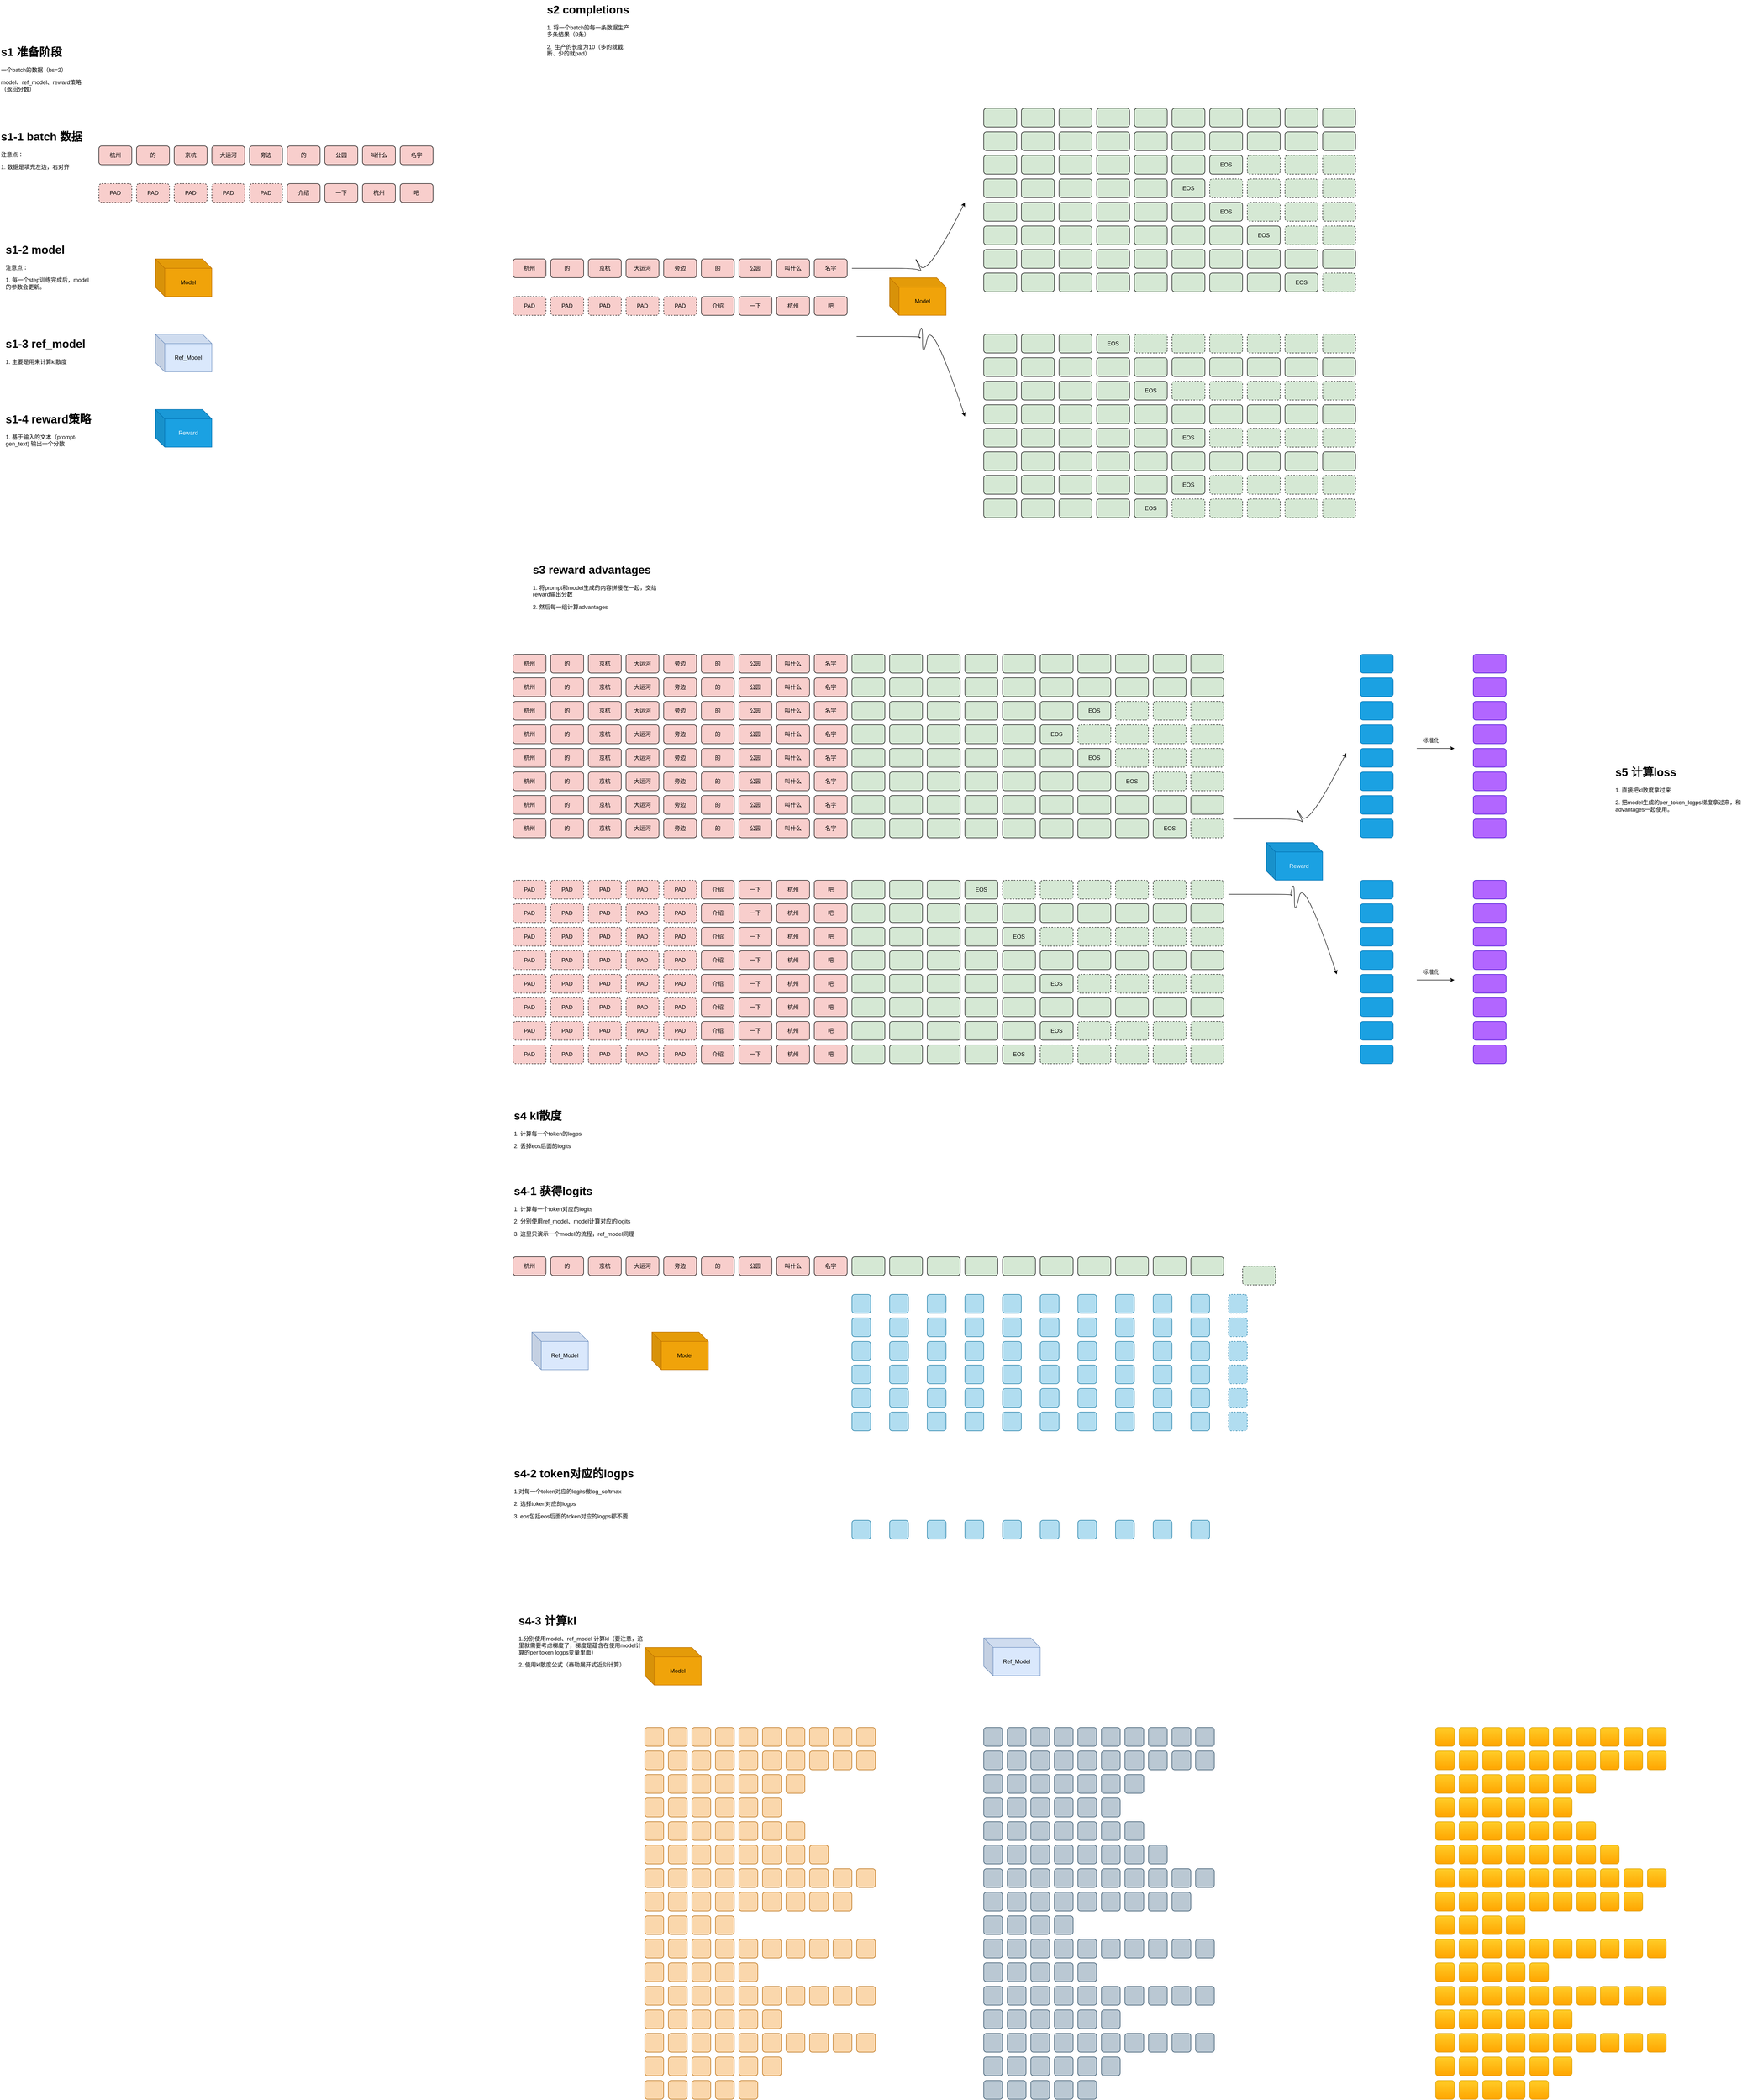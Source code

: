 <mxfile version="24.7.5">
  <diagram name="第 1 页" id="lAc3eoab_Oktuw2APtrY">
    <mxGraphModel dx="4376" dy="3760" grid="1" gridSize="10" guides="1" tooltips="1" connect="1" arrows="1" fold="1" page="1" pageScale="1" pageWidth="827" pageHeight="1169" math="0" shadow="0">
      <root>
        <mxCell id="0" />
        <mxCell id="1" parent="0" />
        <mxCell id="5Gebiv_e_cjq-rtzGm6D-99" value="介绍" style="rounded=1;whiteSpace=wrap;html=1;fillColor=#f8cecc;strokeColor=#000000;" vertex="1" parent="1">
          <mxGeometry x="120" y="-240" width="70" height="40" as="geometry" />
        </mxCell>
        <mxCell id="5Gebiv_e_cjq-rtzGm6D-100" value="一下" style="rounded=1;whiteSpace=wrap;html=1;fillColor=#f8cecc;strokeColor=#000000;" vertex="1" parent="1">
          <mxGeometry x="200" y="-240" width="70" height="40" as="geometry" />
        </mxCell>
        <mxCell id="5Gebiv_e_cjq-rtzGm6D-101" value="杭州" style="rounded=1;whiteSpace=wrap;html=1;fillColor=#f8cecc;strokeColor=#000000;" vertex="1" parent="1">
          <mxGeometry x="280" y="-240" width="70" height="40" as="geometry" />
        </mxCell>
        <mxCell id="5Gebiv_e_cjq-rtzGm6D-102" value="吧" style="rounded=1;whiteSpace=wrap;html=1;fillColor=#f8cecc;strokeColor=#000000;" vertex="1" parent="1">
          <mxGeometry x="360" y="-240" width="70" height="40" as="geometry" />
        </mxCell>
        <mxCell id="5Gebiv_e_cjq-rtzGm6D-103" value="京杭" style="rounded=1;whiteSpace=wrap;html=1;fillColor=#f8cecc;strokeColor=#000000;" vertex="1" parent="1">
          <mxGeometry x="-120" y="-320" width="70" height="40" as="geometry" />
        </mxCell>
        <mxCell id="5Gebiv_e_cjq-rtzGm6D-104" value="大运河" style="rounded=1;whiteSpace=wrap;html=1;fillColor=#f8cecc;strokeColor=#000000;" vertex="1" parent="1">
          <mxGeometry x="-40" y="-320" width="70" height="40" as="geometry" />
        </mxCell>
        <mxCell id="5Gebiv_e_cjq-rtzGm6D-105" value="旁边" style="rounded=1;whiteSpace=wrap;html=1;fillColor=#f8cecc;strokeColor=#000000;" vertex="1" parent="1">
          <mxGeometry x="40" y="-320" width="70" height="40" as="geometry" />
        </mxCell>
        <mxCell id="5Gebiv_e_cjq-rtzGm6D-106" value="的" style="rounded=1;whiteSpace=wrap;html=1;fillColor=#f8cecc;strokeColor=#000000;" vertex="1" parent="1">
          <mxGeometry x="120" y="-320" width="70" height="40" as="geometry" />
        </mxCell>
        <mxCell id="5Gebiv_e_cjq-rtzGm6D-107" value="公园" style="rounded=1;whiteSpace=wrap;html=1;fillColor=#f8cecc;strokeColor=#000000;" vertex="1" parent="1">
          <mxGeometry x="200" y="-320" width="70" height="40" as="geometry" />
        </mxCell>
        <mxCell id="5Gebiv_e_cjq-rtzGm6D-108" value="叫什么" style="rounded=1;whiteSpace=wrap;html=1;fillColor=#f8cecc;strokeColor=#000000;" vertex="1" parent="1">
          <mxGeometry x="280" y="-320" width="70" height="40" as="geometry" />
        </mxCell>
        <mxCell id="5Gebiv_e_cjq-rtzGm6D-109" value="名字" style="rounded=1;whiteSpace=wrap;html=1;fillColor=#f8cecc;strokeColor=#000000;" vertex="1" parent="1">
          <mxGeometry x="360" y="-320" width="70" height="40" as="geometry" />
        </mxCell>
        <mxCell id="5Gebiv_e_cjq-rtzGm6D-110" value="杭州" style="rounded=1;whiteSpace=wrap;html=1;fillColor=#f8cecc;strokeColor=#000000;" vertex="1" parent="1">
          <mxGeometry x="-280" y="-320" width="70" height="40" as="geometry" />
        </mxCell>
        <mxCell id="5Gebiv_e_cjq-rtzGm6D-111" value="的" style="rounded=1;whiteSpace=wrap;html=1;fillColor=#f8cecc;strokeColor=#000000;" vertex="1" parent="1">
          <mxGeometry x="-200" y="-320" width="70" height="40" as="geometry" />
        </mxCell>
        <mxCell id="5Gebiv_e_cjq-rtzGm6D-114" value="&lt;h1 style=&quot;margin-top: 0px;&quot;&gt;s1 准备阶段&lt;/h1&gt;&lt;p&gt;一个batch的数据（bs=2）&lt;/p&gt;&lt;p&gt;model、ref_model、reward策略（返回分数）&lt;/p&gt;" style="text;html=1;whiteSpace=wrap;overflow=hidden;rounded=0;" vertex="1" parent="1">
          <mxGeometry x="-490" y="-540" width="180" height="120" as="geometry" />
        </mxCell>
        <mxCell id="5Gebiv_e_cjq-rtzGm6D-115" value="&lt;h1 style=&quot;margin-top: 0px;&quot;&gt;s1-1 batch 数据&lt;/h1&gt;&lt;p&gt;注意点：&lt;/p&gt;&lt;p&gt;1. 数据是填充左边，右对齐&lt;/p&gt;" style="text;html=1;whiteSpace=wrap;overflow=hidden;rounded=0;" vertex="1" parent="1">
          <mxGeometry x="-490" y="-360" width="180" height="120" as="geometry" />
        </mxCell>
        <mxCell id="5Gebiv_e_cjq-rtzGm6D-116" value="PAD" style="rounded=1;whiteSpace=wrap;html=1;fillColor=#f8cecc;strokeColor=#000000;dashed=1;" vertex="1" parent="1">
          <mxGeometry x="40" y="-240" width="70" height="40" as="geometry" />
        </mxCell>
        <mxCell id="5Gebiv_e_cjq-rtzGm6D-117" value="PAD" style="rounded=1;whiteSpace=wrap;html=1;fillColor=#f8cecc;strokeColor=#000000;dashed=1;" vertex="1" parent="1">
          <mxGeometry x="-40" y="-240" width="70" height="40" as="geometry" />
        </mxCell>
        <mxCell id="5Gebiv_e_cjq-rtzGm6D-118" value="PAD" style="rounded=1;whiteSpace=wrap;html=1;fillColor=#f8cecc;strokeColor=#000000;dashed=1;" vertex="1" parent="1">
          <mxGeometry x="-120" y="-240" width="70" height="40" as="geometry" />
        </mxCell>
        <mxCell id="5Gebiv_e_cjq-rtzGm6D-119" value="PAD" style="rounded=1;whiteSpace=wrap;html=1;fillColor=#f8cecc;strokeColor=#000000;dashed=1;" vertex="1" parent="1">
          <mxGeometry x="-200" y="-240" width="70" height="40" as="geometry" />
        </mxCell>
        <mxCell id="5Gebiv_e_cjq-rtzGm6D-120" value="PAD" style="rounded=1;whiteSpace=wrap;html=1;fillColor=#f8cecc;strokeColor=#000000;dashed=1;" vertex="1" parent="1">
          <mxGeometry x="-280" y="-240" width="70" height="40" as="geometry" />
        </mxCell>
        <mxCell id="5Gebiv_e_cjq-rtzGm6D-121" value="&lt;h1 style=&quot;margin-top: 0px;&quot;&gt;s1-2 model&lt;/h1&gt;&lt;p&gt;注意点：&lt;/p&gt;&lt;p&gt;1. 每一个step训练完成后，model的参数会更新。&lt;/p&gt;" style="text;html=1;whiteSpace=wrap;overflow=hidden;rounded=0;" vertex="1" parent="1">
          <mxGeometry x="-480" y="-120" width="180" height="120" as="geometry" />
        </mxCell>
        <mxCell id="5Gebiv_e_cjq-rtzGm6D-122" value="Model" style="shape=cube;whiteSpace=wrap;html=1;boundedLbl=1;backgroundOutline=1;darkOpacity=0.05;darkOpacity2=0.1;fillColor=#f0a30a;fontColor=#000000;strokeColor=#BD7000;" vertex="1" parent="1">
          <mxGeometry x="-160" y="-80" width="120" height="80" as="geometry" />
        </mxCell>
        <mxCell id="5Gebiv_e_cjq-rtzGm6D-130" value="&lt;h1 style=&quot;margin-top: 0px;&quot;&gt;s1-3 ref_model&lt;/h1&gt;&lt;p&gt;1. 主要是用来计算kl散度&lt;/p&gt;" style="text;html=1;whiteSpace=wrap;overflow=hidden;rounded=0;" vertex="1" parent="1">
          <mxGeometry x="-480" y="80" width="180" height="120" as="geometry" />
        </mxCell>
        <mxCell id="5Gebiv_e_cjq-rtzGm6D-131" value="Ref_Model" style="shape=cube;whiteSpace=wrap;html=1;boundedLbl=1;backgroundOutline=1;darkOpacity=0.05;darkOpacity2=0.1;fillColor=#dae8fc;strokeColor=#6c8ebf;" vertex="1" parent="1">
          <mxGeometry x="-160" y="80" width="120" height="80" as="geometry" />
        </mxCell>
        <mxCell id="5Gebiv_e_cjq-rtzGm6D-132" value="&lt;h1 style=&quot;margin-top: 0px;&quot;&gt;s1-4 reward策略&lt;/h1&gt;&lt;p&gt;1. 基于输入的文本（prompt-gen_text) 输出一个分数&lt;/p&gt;" style="text;html=1;whiteSpace=wrap;overflow=hidden;rounded=0;" vertex="1" parent="1">
          <mxGeometry x="-480" y="240" width="200" height="120" as="geometry" />
        </mxCell>
        <mxCell id="5Gebiv_e_cjq-rtzGm6D-133" value="Reward" style="shape=cube;whiteSpace=wrap;html=1;boundedLbl=1;backgroundOutline=1;darkOpacity=0.05;darkOpacity2=0.1;fillColor=#1ba1e2;fontColor=#ffffff;strokeColor=#006EAF;" vertex="1" parent="1">
          <mxGeometry x="-160" y="240" width="120" height="80" as="geometry" />
        </mxCell>
        <mxCell id="5Gebiv_e_cjq-rtzGm6D-134" value="&lt;h1 style=&quot;margin-top: 0px;&quot;&gt;s2 completions&lt;/h1&gt;&lt;p&gt;1. 将一个batch的每一条数据生产多条结果（8条）&lt;/p&gt;&lt;p&gt;2.&amp;nbsp; 生产的长度为10（多的就截断、少的就pad）&lt;/p&gt;" style="text;html=1;whiteSpace=wrap;overflow=hidden;rounded=0;" vertex="1" parent="1">
          <mxGeometry x="670" y="-630" width="180" height="120" as="geometry" />
        </mxCell>
        <mxCell id="5Gebiv_e_cjq-rtzGm6D-135" value="介绍" style="rounded=1;whiteSpace=wrap;html=1;fillColor=#f8cecc;strokeColor=#000000;" vertex="1" parent="1">
          <mxGeometry x="1000" width="70" height="40" as="geometry" />
        </mxCell>
        <mxCell id="5Gebiv_e_cjq-rtzGm6D-136" value="一下" style="rounded=1;whiteSpace=wrap;html=1;fillColor=#f8cecc;strokeColor=#000000;" vertex="1" parent="1">
          <mxGeometry x="1080" width="70" height="40" as="geometry" />
        </mxCell>
        <mxCell id="5Gebiv_e_cjq-rtzGm6D-137" value="杭州" style="rounded=1;whiteSpace=wrap;html=1;fillColor=#f8cecc;strokeColor=#000000;" vertex="1" parent="1">
          <mxGeometry x="1160" width="70" height="40" as="geometry" />
        </mxCell>
        <mxCell id="5Gebiv_e_cjq-rtzGm6D-138" value="吧" style="rounded=1;whiteSpace=wrap;html=1;fillColor=#f8cecc;strokeColor=#000000;" vertex="1" parent="1">
          <mxGeometry x="1240" width="70" height="40" as="geometry" />
        </mxCell>
        <mxCell id="5Gebiv_e_cjq-rtzGm6D-139" value="京杭" style="rounded=1;whiteSpace=wrap;html=1;fillColor=#f8cecc;strokeColor=#000000;" vertex="1" parent="1">
          <mxGeometry x="760" y="-80" width="70" height="40" as="geometry" />
        </mxCell>
        <mxCell id="5Gebiv_e_cjq-rtzGm6D-140" value="大运河" style="rounded=1;whiteSpace=wrap;html=1;fillColor=#f8cecc;strokeColor=#000000;" vertex="1" parent="1">
          <mxGeometry x="840" y="-80" width="70" height="40" as="geometry" />
        </mxCell>
        <mxCell id="5Gebiv_e_cjq-rtzGm6D-141" value="旁边" style="rounded=1;whiteSpace=wrap;html=1;fillColor=#f8cecc;strokeColor=#000000;" vertex="1" parent="1">
          <mxGeometry x="920" y="-80" width="70" height="40" as="geometry" />
        </mxCell>
        <mxCell id="5Gebiv_e_cjq-rtzGm6D-142" value="的" style="rounded=1;whiteSpace=wrap;html=1;fillColor=#f8cecc;strokeColor=#000000;" vertex="1" parent="1">
          <mxGeometry x="1000" y="-80" width="70" height="40" as="geometry" />
        </mxCell>
        <mxCell id="5Gebiv_e_cjq-rtzGm6D-143" value="公园" style="rounded=1;whiteSpace=wrap;html=1;fillColor=#f8cecc;strokeColor=#000000;" vertex="1" parent="1">
          <mxGeometry x="1080" y="-80" width="70" height="40" as="geometry" />
        </mxCell>
        <mxCell id="5Gebiv_e_cjq-rtzGm6D-144" value="叫什么" style="rounded=1;whiteSpace=wrap;html=1;fillColor=#f8cecc;strokeColor=#000000;" vertex="1" parent="1">
          <mxGeometry x="1160" y="-80" width="70" height="40" as="geometry" />
        </mxCell>
        <mxCell id="5Gebiv_e_cjq-rtzGm6D-145" value="名字" style="rounded=1;whiteSpace=wrap;html=1;fillColor=#f8cecc;strokeColor=#000000;" vertex="1" parent="1">
          <mxGeometry x="1240" y="-80" width="70" height="40" as="geometry" />
        </mxCell>
        <mxCell id="5Gebiv_e_cjq-rtzGm6D-146" value="杭州" style="rounded=1;whiteSpace=wrap;html=1;fillColor=#f8cecc;strokeColor=#000000;" vertex="1" parent="1">
          <mxGeometry x="600" y="-80" width="70" height="40" as="geometry" />
        </mxCell>
        <mxCell id="5Gebiv_e_cjq-rtzGm6D-147" value="的" style="rounded=1;whiteSpace=wrap;html=1;fillColor=#f8cecc;strokeColor=#000000;" vertex="1" parent="1">
          <mxGeometry x="680" y="-80" width="70" height="40" as="geometry" />
        </mxCell>
        <mxCell id="5Gebiv_e_cjq-rtzGm6D-148" value="PAD" style="rounded=1;whiteSpace=wrap;html=1;fillColor=#f8cecc;strokeColor=#000000;dashed=1;" vertex="1" parent="1">
          <mxGeometry x="920" width="70" height="40" as="geometry" />
        </mxCell>
        <mxCell id="5Gebiv_e_cjq-rtzGm6D-149" value="PAD" style="rounded=1;whiteSpace=wrap;html=1;fillColor=#f8cecc;strokeColor=#000000;dashed=1;" vertex="1" parent="1">
          <mxGeometry x="840" width="70" height="40" as="geometry" />
        </mxCell>
        <mxCell id="5Gebiv_e_cjq-rtzGm6D-150" value="PAD" style="rounded=1;whiteSpace=wrap;html=1;fillColor=#f8cecc;strokeColor=#000000;dashed=1;" vertex="1" parent="1">
          <mxGeometry x="760" width="70" height="40" as="geometry" />
        </mxCell>
        <mxCell id="5Gebiv_e_cjq-rtzGm6D-151" value="PAD" style="rounded=1;whiteSpace=wrap;html=1;fillColor=#f8cecc;strokeColor=#000000;dashed=1;" vertex="1" parent="1">
          <mxGeometry x="680" width="70" height="40" as="geometry" />
        </mxCell>
        <mxCell id="5Gebiv_e_cjq-rtzGm6D-152" value="PAD" style="rounded=1;whiteSpace=wrap;html=1;fillColor=#f8cecc;strokeColor=#000000;dashed=1;" vertex="1" parent="1">
          <mxGeometry x="600" width="70" height="40" as="geometry" />
        </mxCell>
        <mxCell id="5Gebiv_e_cjq-rtzGm6D-153" value="Model" style="shape=cube;whiteSpace=wrap;html=1;boundedLbl=1;backgroundOutline=1;darkOpacity=0.05;darkOpacity2=0.1;fillColor=#f0a30a;fontColor=#000000;strokeColor=#BD7000;" vertex="1" parent="1">
          <mxGeometry x="1400" y="-40" width="120" height="80" as="geometry" />
        </mxCell>
        <mxCell id="5Gebiv_e_cjq-rtzGm6D-154" value="" style="rounded=1;whiteSpace=wrap;html=1;fillColor=#d5e8d4;strokeColor=#000000;" vertex="1" parent="1">
          <mxGeometry x="1600" y="80" width="70" height="40" as="geometry" />
        </mxCell>
        <mxCell id="5Gebiv_e_cjq-rtzGm6D-155" value="" style="rounded=1;whiteSpace=wrap;html=1;fillColor=#d5e8d4;strokeColor=#000000;" vertex="1" parent="1">
          <mxGeometry x="1680" y="80" width="70" height="40" as="geometry" />
        </mxCell>
        <mxCell id="5Gebiv_e_cjq-rtzGm6D-156" value="" style="rounded=1;whiteSpace=wrap;html=1;fillColor=#d5e8d4;strokeColor=#000000;" vertex="1" parent="1">
          <mxGeometry x="1760" y="80" width="70" height="40" as="geometry" />
        </mxCell>
        <mxCell id="5Gebiv_e_cjq-rtzGm6D-157" value="EOS" style="rounded=1;whiteSpace=wrap;html=1;fillColor=#d5e8d4;strokeColor=#000000;" vertex="1" parent="1">
          <mxGeometry x="1840" y="80" width="70" height="40" as="geometry" />
        </mxCell>
        <mxCell id="5Gebiv_e_cjq-rtzGm6D-162" value="" style="rounded=1;whiteSpace=wrap;html=1;fillColor=#d5e8d4;strokeColor=#000000;" vertex="1" parent="1">
          <mxGeometry x="1600" y="130" width="70" height="40" as="geometry" />
        </mxCell>
        <mxCell id="5Gebiv_e_cjq-rtzGm6D-163" value="" style="rounded=1;whiteSpace=wrap;html=1;fillColor=#d5e8d4;strokeColor=#000000;" vertex="1" parent="1">
          <mxGeometry x="1680" y="130" width="70" height="40" as="geometry" />
        </mxCell>
        <mxCell id="5Gebiv_e_cjq-rtzGm6D-164" value="" style="rounded=1;whiteSpace=wrap;html=1;fillColor=#d5e8d4;strokeColor=#000000;" vertex="1" parent="1">
          <mxGeometry x="1760" y="130" width="70" height="40" as="geometry" />
        </mxCell>
        <mxCell id="5Gebiv_e_cjq-rtzGm6D-165" value="" style="rounded=1;whiteSpace=wrap;html=1;fillColor=#d5e8d4;strokeColor=#000000;" vertex="1" parent="1">
          <mxGeometry x="1840" y="130" width="70" height="40" as="geometry" />
        </mxCell>
        <mxCell id="5Gebiv_e_cjq-rtzGm6D-166" value="" style="rounded=1;whiteSpace=wrap;html=1;fillColor=#d5e8d4;strokeColor=#000000;" vertex="1" parent="1">
          <mxGeometry x="1920" y="130" width="70" height="40" as="geometry" />
        </mxCell>
        <mxCell id="5Gebiv_e_cjq-rtzGm6D-167" value="" style="rounded=1;whiteSpace=wrap;html=1;fillColor=#d5e8d4;strokeColor=#000000;" vertex="1" parent="1">
          <mxGeometry x="2000" y="130" width="70" height="40" as="geometry" />
        </mxCell>
        <mxCell id="5Gebiv_e_cjq-rtzGm6D-168" value="" style="rounded=1;whiteSpace=wrap;html=1;fillColor=#d5e8d4;strokeColor=#000000;" vertex="1" parent="1">
          <mxGeometry x="2080" y="130" width="70" height="40" as="geometry" />
        </mxCell>
        <mxCell id="5Gebiv_e_cjq-rtzGm6D-169" value="" style="rounded=1;whiteSpace=wrap;html=1;fillColor=#d5e8d4;strokeColor=#000000;" vertex="1" parent="1">
          <mxGeometry x="2160" y="130" width="70" height="40" as="geometry" />
        </mxCell>
        <mxCell id="5Gebiv_e_cjq-rtzGm6D-170" value="" style="rounded=1;whiteSpace=wrap;html=1;fillColor=#d5e8d4;strokeColor=#000000;" vertex="1" parent="1">
          <mxGeometry x="1600" y="180" width="70" height="40" as="geometry" />
        </mxCell>
        <mxCell id="5Gebiv_e_cjq-rtzGm6D-171" value="" style="rounded=1;whiteSpace=wrap;html=1;fillColor=#d5e8d4;strokeColor=#000000;" vertex="1" parent="1">
          <mxGeometry x="1680" y="180" width="70" height="40" as="geometry" />
        </mxCell>
        <mxCell id="5Gebiv_e_cjq-rtzGm6D-172" value="" style="rounded=1;whiteSpace=wrap;html=1;fillColor=#d5e8d4;strokeColor=#000000;" vertex="1" parent="1">
          <mxGeometry x="1760" y="180" width="70" height="40" as="geometry" />
        </mxCell>
        <mxCell id="5Gebiv_e_cjq-rtzGm6D-173" value="" style="rounded=1;whiteSpace=wrap;html=1;fillColor=#d5e8d4;strokeColor=#000000;" vertex="1" parent="1">
          <mxGeometry x="1840" y="180" width="70" height="40" as="geometry" />
        </mxCell>
        <mxCell id="5Gebiv_e_cjq-rtzGm6D-174" value="EOS" style="rounded=1;whiteSpace=wrap;html=1;fillColor=#d5e8d4;strokeColor=#000000;" vertex="1" parent="1">
          <mxGeometry x="1920" y="180" width="70" height="40" as="geometry" />
        </mxCell>
        <mxCell id="5Gebiv_e_cjq-rtzGm6D-178" value="" style="rounded=1;whiteSpace=wrap;html=1;fillColor=#d5e8d4;strokeColor=#000000;" vertex="1" parent="1">
          <mxGeometry x="1600" y="230" width="70" height="40" as="geometry" />
        </mxCell>
        <mxCell id="5Gebiv_e_cjq-rtzGm6D-179" value="" style="rounded=1;whiteSpace=wrap;html=1;fillColor=#d5e8d4;strokeColor=#000000;" vertex="1" parent="1">
          <mxGeometry x="1680" y="230" width="70" height="40" as="geometry" />
        </mxCell>
        <mxCell id="5Gebiv_e_cjq-rtzGm6D-180" value="" style="rounded=1;whiteSpace=wrap;html=1;fillColor=#d5e8d4;strokeColor=#000000;" vertex="1" parent="1">
          <mxGeometry x="1760" y="230" width="70" height="40" as="geometry" />
        </mxCell>
        <mxCell id="5Gebiv_e_cjq-rtzGm6D-181" value="" style="rounded=1;whiteSpace=wrap;html=1;fillColor=#d5e8d4;strokeColor=#000000;" vertex="1" parent="1">
          <mxGeometry x="1840" y="230" width="70" height="40" as="geometry" />
        </mxCell>
        <mxCell id="5Gebiv_e_cjq-rtzGm6D-182" value="" style="rounded=1;whiteSpace=wrap;html=1;fillColor=#d5e8d4;strokeColor=#000000;" vertex="1" parent="1">
          <mxGeometry x="1920" y="230" width="70" height="40" as="geometry" />
        </mxCell>
        <mxCell id="5Gebiv_e_cjq-rtzGm6D-183" value="" style="rounded=1;whiteSpace=wrap;html=1;fillColor=#d5e8d4;strokeColor=#000000;" vertex="1" parent="1">
          <mxGeometry x="2000" y="230" width="70" height="40" as="geometry" />
        </mxCell>
        <mxCell id="5Gebiv_e_cjq-rtzGm6D-184" value="" style="rounded=1;whiteSpace=wrap;html=1;fillColor=#d5e8d4;strokeColor=#000000;" vertex="1" parent="1">
          <mxGeometry x="2080" y="230" width="70" height="40" as="geometry" />
        </mxCell>
        <mxCell id="5Gebiv_e_cjq-rtzGm6D-185" value="" style="rounded=1;whiteSpace=wrap;html=1;fillColor=#d5e8d4;strokeColor=#000000;" vertex="1" parent="1">
          <mxGeometry x="2160" y="230" width="70" height="40" as="geometry" />
        </mxCell>
        <mxCell id="5Gebiv_e_cjq-rtzGm6D-186" value="" style="rounded=1;whiteSpace=wrap;html=1;fillColor=#d5e8d4;strokeColor=#000000;" vertex="1" parent="1">
          <mxGeometry x="1600" y="280" width="70" height="40" as="geometry" />
        </mxCell>
        <mxCell id="5Gebiv_e_cjq-rtzGm6D-187" value="" style="rounded=1;whiteSpace=wrap;html=1;fillColor=#d5e8d4;strokeColor=#000000;" vertex="1" parent="1">
          <mxGeometry x="1680" y="280" width="70" height="40" as="geometry" />
        </mxCell>
        <mxCell id="5Gebiv_e_cjq-rtzGm6D-188" value="" style="rounded=1;whiteSpace=wrap;html=1;fillColor=#d5e8d4;strokeColor=#000000;" vertex="1" parent="1">
          <mxGeometry x="1760" y="280" width="70" height="40" as="geometry" />
        </mxCell>
        <mxCell id="5Gebiv_e_cjq-rtzGm6D-189" value="" style="rounded=1;whiteSpace=wrap;html=1;fillColor=#d5e8d4;strokeColor=#000000;" vertex="1" parent="1">
          <mxGeometry x="1840" y="280" width="70" height="40" as="geometry" />
        </mxCell>
        <mxCell id="5Gebiv_e_cjq-rtzGm6D-190" value="" style="rounded=1;whiteSpace=wrap;html=1;fillColor=#d5e8d4;strokeColor=#000000;" vertex="1" parent="1">
          <mxGeometry x="1920" y="280" width="70" height="40" as="geometry" />
        </mxCell>
        <mxCell id="5Gebiv_e_cjq-rtzGm6D-191" value="EOS" style="rounded=1;whiteSpace=wrap;html=1;fillColor=#d5e8d4;strokeColor=#000000;" vertex="1" parent="1">
          <mxGeometry x="2000" y="280" width="70" height="40" as="geometry" />
        </mxCell>
        <mxCell id="5Gebiv_e_cjq-rtzGm6D-194" value="" style="rounded=1;whiteSpace=wrap;html=1;fillColor=#d5e8d4;strokeColor=#000000;" vertex="1" parent="1">
          <mxGeometry x="1600" y="330" width="70" height="40" as="geometry" />
        </mxCell>
        <mxCell id="5Gebiv_e_cjq-rtzGm6D-195" value="" style="rounded=1;whiteSpace=wrap;html=1;fillColor=#d5e8d4;strokeColor=#000000;" vertex="1" parent="1">
          <mxGeometry x="1680" y="330" width="70" height="40" as="geometry" />
        </mxCell>
        <mxCell id="5Gebiv_e_cjq-rtzGm6D-196" value="" style="rounded=1;whiteSpace=wrap;html=1;fillColor=#d5e8d4;strokeColor=#000000;" vertex="1" parent="1">
          <mxGeometry x="1760" y="330" width="70" height="40" as="geometry" />
        </mxCell>
        <mxCell id="5Gebiv_e_cjq-rtzGm6D-197" value="" style="rounded=1;whiteSpace=wrap;html=1;fillColor=#d5e8d4;strokeColor=#000000;" vertex="1" parent="1">
          <mxGeometry x="1840" y="330" width="70" height="40" as="geometry" />
        </mxCell>
        <mxCell id="5Gebiv_e_cjq-rtzGm6D-198" value="" style="rounded=1;whiteSpace=wrap;html=1;fillColor=#d5e8d4;strokeColor=#000000;" vertex="1" parent="1">
          <mxGeometry x="1920" y="330" width="70" height="40" as="geometry" />
        </mxCell>
        <mxCell id="5Gebiv_e_cjq-rtzGm6D-199" value="" style="rounded=1;whiteSpace=wrap;html=1;fillColor=#d5e8d4;strokeColor=#000000;" vertex="1" parent="1">
          <mxGeometry x="2000" y="330" width="70" height="40" as="geometry" />
        </mxCell>
        <mxCell id="5Gebiv_e_cjq-rtzGm6D-200" value="" style="rounded=1;whiteSpace=wrap;html=1;fillColor=#d5e8d4;strokeColor=#000000;" vertex="1" parent="1">
          <mxGeometry x="2080" y="330" width="70" height="40" as="geometry" />
        </mxCell>
        <mxCell id="5Gebiv_e_cjq-rtzGm6D-201" value="" style="rounded=1;whiteSpace=wrap;html=1;fillColor=#d5e8d4;strokeColor=#000000;" vertex="1" parent="1">
          <mxGeometry x="2160" y="330" width="70" height="40" as="geometry" />
        </mxCell>
        <mxCell id="5Gebiv_e_cjq-rtzGm6D-202" value="" style="rounded=1;whiteSpace=wrap;html=1;fillColor=#d5e8d4;strokeColor=#000000;" vertex="1" parent="1">
          <mxGeometry x="1600" y="380" width="70" height="40" as="geometry" />
        </mxCell>
        <mxCell id="5Gebiv_e_cjq-rtzGm6D-203" value="" style="rounded=1;whiteSpace=wrap;html=1;fillColor=#d5e8d4;strokeColor=#000000;" vertex="1" parent="1">
          <mxGeometry x="1680" y="380" width="70" height="40" as="geometry" />
        </mxCell>
        <mxCell id="5Gebiv_e_cjq-rtzGm6D-204" value="" style="rounded=1;whiteSpace=wrap;html=1;fillColor=#d5e8d4;strokeColor=#000000;" vertex="1" parent="1">
          <mxGeometry x="1760" y="380" width="70" height="40" as="geometry" />
        </mxCell>
        <mxCell id="5Gebiv_e_cjq-rtzGm6D-205" value="" style="rounded=1;whiteSpace=wrap;html=1;fillColor=#d5e8d4;strokeColor=#000000;" vertex="1" parent="1">
          <mxGeometry x="1840" y="380" width="70" height="40" as="geometry" />
        </mxCell>
        <mxCell id="5Gebiv_e_cjq-rtzGm6D-206" value="" style="rounded=1;whiteSpace=wrap;html=1;fillColor=#d5e8d4;strokeColor=#000000;" vertex="1" parent="1">
          <mxGeometry x="1920" y="380" width="70" height="40" as="geometry" />
        </mxCell>
        <mxCell id="5Gebiv_e_cjq-rtzGm6D-207" value="EOS" style="rounded=1;whiteSpace=wrap;html=1;fillColor=#d5e8d4;strokeColor=#000000;" vertex="1" parent="1">
          <mxGeometry x="2000" y="380" width="70" height="40" as="geometry" />
        </mxCell>
        <mxCell id="5Gebiv_e_cjq-rtzGm6D-210" value="" style="rounded=1;whiteSpace=wrap;html=1;fillColor=#d5e8d4;strokeColor=#000000;" vertex="1" parent="1">
          <mxGeometry x="1600" y="430" width="70" height="40" as="geometry" />
        </mxCell>
        <mxCell id="5Gebiv_e_cjq-rtzGm6D-211" value="" style="rounded=1;whiteSpace=wrap;html=1;fillColor=#d5e8d4;strokeColor=#000000;" vertex="1" parent="1">
          <mxGeometry x="1680" y="430" width="70" height="40" as="geometry" />
        </mxCell>
        <mxCell id="5Gebiv_e_cjq-rtzGm6D-212" value="" style="rounded=1;whiteSpace=wrap;html=1;fillColor=#d5e8d4;strokeColor=#000000;" vertex="1" parent="1">
          <mxGeometry x="1760" y="430" width="70" height="40" as="geometry" />
        </mxCell>
        <mxCell id="5Gebiv_e_cjq-rtzGm6D-213" value="" style="rounded=1;whiteSpace=wrap;html=1;fillColor=#d5e8d4;strokeColor=#000000;" vertex="1" parent="1">
          <mxGeometry x="1840" y="430" width="70" height="40" as="geometry" />
        </mxCell>
        <mxCell id="5Gebiv_e_cjq-rtzGm6D-214" value="EOS" style="rounded=1;whiteSpace=wrap;html=1;fillColor=#d5e8d4;strokeColor=#000000;" vertex="1" parent="1">
          <mxGeometry x="1920" y="430" width="70" height="40" as="geometry" />
        </mxCell>
        <mxCell id="5Gebiv_e_cjq-rtzGm6D-220" value="" style="rounded=1;whiteSpace=wrap;html=1;fillColor=#d5e8d4;strokeColor=#000000;" vertex="1" parent="1">
          <mxGeometry x="2240" y="130" width="70" height="40" as="geometry" />
        </mxCell>
        <mxCell id="5Gebiv_e_cjq-rtzGm6D-221" value="" style="rounded=1;whiteSpace=wrap;html=1;fillColor=#d5e8d4;strokeColor=#000000;" vertex="1" parent="1">
          <mxGeometry x="2320" y="130" width="70" height="40" as="geometry" />
        </mxCell>
        <mxCell id="5Gebiv_e_cjq-rtzGm6D-224" value="" style="rounded=1;whiteSpace=wrap;html=1;fillColor=#d5e8d4;strokeColor=#000000;" vertex="1" parent="1">
          <mxGeometry x="2240" y="230" width="70" height="40" as="geometry" />
        </mxCell>
        <mxCell id="5Gebiv_e_cjq-rtzGm6D-225" value="" style="rounded=1;whiteSpace=wrap;html=1;fillColor=#d5e8d4;strokeColor=#000000;" vertex="1" parent="1">
          <mxGeometry x="2320" y="230" width="70" height="40" as="geometry" />
        </mxCell>
        <mxCell id="5Gebiv_e_cjq-rtzGm6D-228" value="" style="rounded=1;whiteSpace=wrap;html=1;fillColor=#d5e8d4;strokeColor=#000000;" vertex="1" parent="1">
          <mxGeometry x="2240" y="330" width="70" height="40" as="geometry" />
        </mxCell>
        <mxCell id="5Gebiv_e_cjq-rtzGm6D-229" value="" style="rounded=1;whiteSpace=wrap;html=1;fillColor=#d5e8d4;strokeColor=#000000;" vertex="1" parent="1">
          <mxGeometry x="2320" y="330" width="70" height="40" as="geometry" />
        </mxCell>
        <mxCell id="5Gebiv_e_cjq-rtzGm6D-234" value="" style="curved=1;endArrow=classic;html=1;rounded=0;" edge="1" parent="1">
          <mxGeometry width="50" height="50" relative="1" as="geometry">
            <mxPoint x="1320" y="-60" as="sourcePoint" />
            <mxPoint x="1560" y="-200" as="targetPoint" />
            <Array as="points">
              <mxPoint x="1370" y="-60" />
              <mxPoint x="1460" y="-60" />
              <mxPoint x="1470" y="-50" />
              <mxPoint x="1450" y="-90" />
              <mxPoint x="1480" y="-40" />
            </Array>
          </mxGeometry>
        </mxCell>
        <mxCell id="5Gebiv_e_cjq-rtzGm6D-235" value="" style="curved=1;endArrow=classic;html=1;rounded=0;" edge="1" parent="1">
          <mxGeometry width="50" height="50" relative="1" as="geometry">
            <mxPoint x="1330" y="85" as="sourcePoint" />
            <mxPoint x="1560" y="255" as="targetPoint" />
            <Array as="points">
              <mxPoint x="1380" y="85" />
              <mxPoint x="1470" y="85" />
              <mxPoint x="1460" y="90" />
              <mxPoint x="1470" y="55" />
              <mxPoint x="1470" y="135" />
              <mxPoint x="1490" y="45" />
            </Array>
          </mxGeometry>
        </mxCell>
        <mxCell id="5Gebiv_e_cjq-rtzGm6D-236" value="&lt;h1 style=&quot;margin-top: 0px;&quot;&gt;s3 reward advantages&lt;/h1&gt;&lt;p&gt;1. 将prompt和model生成的内容拼接在一起，交给reward输出分数&lt;/p&gt;&lt;p&gt;2. 然后每一组计算advantages&lt;/p&gt;" style="text;html=1;whiteSpace=wrap;overflow=hidden;rounded=0;" vertex="1" parent="1">
          <mxGeometry x="640" y="560" width="270" height="120" as="geometry" />
        </mxCell>
        <mxCell id="5Gebiv_e_cjq-rtzGm6D-237" value="" style="rounded=1;whiteSpace=wrap;html=1;fillColor=#d5e8d4;strokeColor=#000000;" vertex="1" parent="1">
          <mxGeometry x="1320" y="760" width="70" height="40" as="geometry" />
        </mxCell>
        <mxCell id="5Gebiv_e_cjq-rtzGm6D-238" value="" style="rounded=1;whiteSpace=wrap;html=1;fillColor=#d5e8d4;strokeColor=#000000;" vertex="1" parent="1">
          <mxGeometry x="1400" y="760" width="70" height="40" as="geometry" />
        </mxCell>
        <mxCell id="5Gebiv_e_cjq-rtzGm6D-239" value="" style="rounded=1;whiteSpace=wrap;html=1;fillColor=#d5e8d4;strokeColor=#000000;" vertex="1" parent="1">
          <mxGeometry x="1480" y="760" width="70" height="40" as="geometry" />
        </mxCell>
        <mxCell id="5Gebiv_e_cjq-rtzGm6D-240" value="" style="rounded=1;whiteSpace=wrap;html=1;fillColor=#d5e8d4;strokeColor=#000000;" vertex="1" parent="1">
          <mxGeometry x="1560" y="760" width="70" height="40" as="geometry" />
        </mxCell>
        <mxCell id="5Gebiv_e_cjq-rtzGm6D-241" value="" style="rounded=1;whiteSpace=wrap;html=1;fillColor=#d5e8d4;strokeColor=#000000;" vertex="1" parent="1">
          <mxGeometry x="1640" y="760" width="70" height="40" as="geometry" />
        </mxCell>
        <mxCell id="5Gebiv_e_cjq-rtzGm6D-242" value="" style="rounded=1;whiteSpace=wrap;html=1;fillColor=#d5e8d4;strokeColor=#000000;" vertex="1" parent="1">
          <mxGeometry x="1720" y="760" width="70" height="40" as="geometry" />
        </mxCell>
        <mxCell id="5Gebiv_e_cjq-rtzGm6D-243" value="" style="rounded=1;whiteSpace=wrap;html=1;fillColor=#d5e8d4;strokeColor=#000000;" vertex="1" parent="1">
          <mxGeometry x="1800" y="760" width="70" height="40" as="geometry" />
        </mxCell>
        <mxCell id="5Gebiv_e_cjq-rtzGm6D-244" value="" style="rounded=1;whiteSpace=wrap;html=1;fillColor=#d5e8d4;strokeColor=#000000;" vertex="1" parent="1">
          <mxGeometry x="1880" y="760" width="70" height="40" as="geometry" />
        </mxCell>
        <mxCell id="5Gebiv_e_cjq-rtzGm6D-245" value="" style="rounded=1;whiteSpace=wrap;html=1;fillColor=#d5e8d4;strokeColor=#000000;" vertex="1" parent="1">
          <mxGeometry x="1320" y="810" width="70" height="40" as="geometry" />
        </mxCell>
        <mxCell id="5Gebiv_e_cjq-rtzGm6D-246" value="" style="rounded=1;whiteSpace=wrap;html=1;fillColor=#d5e8d4;strokeColor=#000000;" vertex="1" parent="1">
          <mxGeometry x="1400" y="810" width="70" height="40" as="geometry" />
        </mxCell>
        <mxCell id="5Gebiv_e_cjq-rtzGm6D-247" value="" style="rounded=1;whiteSpace=wrap;html=1;fillColor=#d5e8d4;strokeColor=#000000;" vertex="1" parent="1">
          <mxGeometry x="1480" y="810" width="70" height="40" as="geometry" />
        </mxCell>
        <mxCell id="5Gebiv_e_cjq-rtzGm6D-248" value="" style="rounded=1;whiteSpace=wrap;html=1;fillColor=#d5e8d4;strokeColor=#000000;" vertex="1" parent="1">
          <mxGeometry x="1560" y="810" width="70" height="40" as="geometry" />
        </mxCell>
        <mxCell id="5Gebiv_e_cjq-rtzGm6D-249" value="" style="rounded=1;whiteSpace=wrap;html=1;fillColor=#d5e8d4;strokeColor=#000000;" vertex="1" parent="1">
          <mxGeometry x="1640" y="810" width="70" height="40" as="geometry" />
        </mxCell>
        <mxCell id="5Gebiv_e_cjq-rtzGm6D-250" value="" style="rounded=1;whiteSpace=wrap;html=1;fillColor=#d5e8d4;strokeColor=#000000;" vertex="1" parent="1">
          <mxGeometry x="1720" y="810" width="70" height="40" as="geometry" />
        </mxCell>
        <mxCell id="5Gebiv_e_cjq-rtzGm6D-251" value="" style="rounded=1;whiteSpace=wrap;html=1;fillColor=#d5e8d4;strokeColor=#000000;" vertex="1" parent="1">
          <mxGeometry x="1800" y="810" width="70" height="40" as="geometry" />
        </mxCell>
        <mxCell id="5Gebiv_e_cjq-rtzGm6D-252" value="" style="rounded=1;whiteSpace=wrap;html=1;fillColor=#d5e8d4;strokeColor=#000000;" vertex="1" parent="1">
          <mxGeometry x="1880" y="810" width="70" height="40" as="geometry" />
        </mxCell>
        <mxCell id="5Gebiv_e_cjq-rtzGm6D-253" value="" style="rounded=1;whiteSpace=wrap;html=1;fillColor=#d5e8d4;strokeColor=#000000;" vertex="1" parent="1">
          <mxGeometry x="1320" y="860" width="70" height="40" as="geometry" />
        </mxCell>
        <mxCell id="5Gebiv_e_cjq-rtzGm6D-254" value="" style="rounded=1;whiteSpace=wrap;html=1;fillColor=#d5e8d4;strokeColor=#000000;" vertex="1" parent="1">
          <mxGeometry x="1400" y="860" width="70" height="40" as="geometry" />
        </mxCell>
        <mxCell id="5Gebiv_e_cjq-rtzGm6D-255" value="" style="rounded=1;whiteSpace=wrap;html=1;fillColor=#d5e8d4;strokeColor=#000000;" vertex="1" parent="1">
          <mxGeometry x="1480" y="860" width="70" height="40" as="geometry" />
        </mxCell>
        <mxCell id="5Gebiv_e_cjq-rtzGm6D-256" value="" style="rounded=1;whiteSpace=wrap;html=1;fillColor=#d5e8d4;strokeColor=#000000;" vertex="1" parent="1">
          <mxGeometry x="1560" y="860" width="70" height="40" as="geometry" />
        </mxCell>
        <mxCell id="5Gebiv_e_cjq-rtzGm6D-257" value="" style="rounded=1;whiteSpace=wrap;html=1;fillColor=#d5e8d4;strokeColor=#000000;" vertex="1" parent="1">
          <mxGeometry x="1640" y="860" width="70" height="40" as="geometry" />
        </mxCell>
        <mxCell id="5Gebiv_e_cjq-rtzGm6D-258" value="" style="rounded=1;whiteSpace=wrap;html=1;fillColor=#d5e8d4;strokeColor=#000000;" vertex="1" parent="1">
          <mxGeometry x="1720" y="860" width="70" height="40" as="geometry" />
        </mxCell>
        <mxCell id="5Gebiv_e_cjq-rtzGm6D-259" value="EOS" style="rounded=1;whiteSpace=wrap;html=1;fillColor=#d5e8d4;strokeColor=#000000;" vertex="1" parent="1">
          <mxGeometry x="1800" y="860" width="70" height="40" as="geometry" />
        </mxCell>
        <mxCell id="5Gebiv_e_cjq-rtzGm6D-260" value="" style="rounded=1;whiteSpace=wrap;html=1;fillColor=#d5e8d4;strokeColor=#000000;dashed=1;" vertex="1" parent="1">
          <mxGeometry x="1880" y="860" width="70" height="40" as="geometry" />
        </mxCell>
        <mxCell id="5Gebiv_e_cjq-rtzGm6D-261" value="" style="rounded=1;whiteSpace=wrap;html=1;fillColor=#d5e8d4;strokeColor=#000000;" vertex="1" parent="1">
          <mxGeometry x="1320" y="910" width="70" height="40" as="geometry" />
        </mxCell>
        <mxCell id="5Gebiv_e_cjq-rtzGm6D-262" value="" style="rounded=1;whiteSpace=wrap;html=1;fillColor=#d5e8d4;strokeColor=#000000;" vertex="1" parent="1">
          <mxGeometry x="1400" y="910" width="70" height="40" as="geometry" />
        </mxCell>
        <mxCell id="5Gebiv_e_cjq-rtzGm6D-263" value="" style="rounded=1;whiteSpace=wrap;html=1;fillColor=#d5e8d4;strokeColor=#000000;" vertex="1" parent="1">
          <mxGeometry x="1480" y="910" width="70" height="40" as="geometry" />
        </mxCell>
        <mxCell id="5Gebiv_e_cjq-rtzGm6D-264" value="" style="rounded=1;whiteSpace=wrap;html=1;fillColor=#d5e8d4;strokeColor=#000000;" vertex="1" parent="1">
          <mxGeometry x="1560" y="910" width="70" height="40" as="geometry" />
        </mxCell>
        <mxCell id="5Gebiv_e_cjq-rtzGm6D-265" value="" style="rounded=1;whiteSpace=wrap;html=1;fillColor=#d5e8d4;strokeColor=#000000;" vertex="1" parent="1">
          <mxGeometry x="1640" y="910" width="70" height="40" as="geometry" />
        </mxCell>
        <mxCell id="5Gebiv_e_cjq-rtzGm6D-266" value="EOS" style="rounded=1;whiteSpace=wrap;html=1;fillColor=#d5e8d4;strokeColor=#000000;" vertex="1" parent="1">
          <mxGeometry x="1720" y="910" width="70" height="40" as="geometry" />
        </mxCell>
        <mxCell id="5Gebiv_e_cjq-rtzGm6D-269" value="" style="rounded=1;whiteSpace=wrap;html=1;fillColor=#d5e8d4;strokeColor=#000000;" vertex="1" parent="1">
          <mxGeometry x="1320" y="960" width="70" height="40" as="geometry" />
        </mxCell>
        <mxCell id="5Gebiv_e_cjq-rtzGm6D-270" value="" style="rounded=1;whiteSpace=wrap;html=1;fillColor=#d5e8d4;strokeColor=#000000;" vertex="1" parent="1">
          <mxGeometry x="1400" y="960" width="70" height="40" as="geometry" />
        </mxCell>
        <mxCell id="5Gebiv_e_cjq-rtzGm6D-271" value="" style="rounded=1;whiteSpace=wrap;html=1;fillColor=#d5e8d4;strokeColor=#000000;" vertex="1" parent="1">
          <mxGeometry x="1480" y="960" width="70" height="40" as="geometry" />
        </mxCell>
        <mxCell id="5Gebiv_e_cjq-rtzGm6D-272" value="" style="rounded=1;whiteSpace=wrap;html=1;fillColor=#d5e8d4;strokeColor=#000000;" vertex="1" parent="1">
          <mxGeometry x="1560" y="960" width="70" height="40" as="geometry" />
        </mxCell>
        <mxCell id="5Gebiv_e_cjq-rtzGm6D-273" value="" style="rounded=1;whiteSpace=wrap;html=1;fillColor=#d5e8d4;strokeColor=#000000;" vertex="1" parent="1">
          <mxGeometry x="1640" y="960" width="70" height="40" as="geometry" />
        </mxCell>
        <mxCell id="5Gebiv_e_cjq-rtzGm6D-274" value="" style="rounded=1;whiteSpace=wrap;html=1;fillColor=#d5e8d4;strokeColor=#000000;" vertex="1" parent="1">
          <mxGeometry x="1720" y="960" width="70" height="40" as="geometry" />
        </mxCell>
        <mxCell id="5Gebiv_e_cjq-rtzGm6D-275" value="EOS" style="rounded=1;whiteSpace=wrap;html=1;fillColor=#d5e8d4;strokeColor=#000000;" vertex="1" parent="1">
          <mxGeometry x="1800" y="960" width="70" height="40" as="geometry" />
        </mxCell>
        <mxCell id="5Gebiv_e_cjq-rtzGm6D-277" value="" style="rounded=1;whiteSpace=wrap;html=1;fillColor=#d5e8d4;strokeColor=#000000;" vertex="1" parent="1">
          <mxGeometry x="1320" y="1010" width="70" height="40" as="geometry" />
        </mxCell>
        <mxCell id="5Gebiv_e_cjq-rtzGm6D-278" value="" style="rounded=1;whiteSpace=wrap;html=1;fillColor=#d5e8d4;strokeColor=#000000;" vertex="1" parent="1">
          <mxGeometry x="1400" y="1010" width="70" height="40" as="geometry" />
        </mxCell>
        <mxCell id="5Gebiv_e_cjq-rtzGm6D-279" value="" style="rounded=1;whiteSpace=wrap;html=1;fillColor=#d5e8d4;strokeColor=#000000;" vertex="1" parent="1">
          <mxGeometry x="1480" y="1010" width="70" height="40" as="geometry" />
        </mxCell>
        <mxCell id="5Gebiv_e_cjq-rtzGm6D-280" value="" style="rounded=1;whiteSpace=wrap;html=1;fillColor=#d5e8d4;strokeColor=#000000;" vertex="1" parent="1">
          <mxGeometry x="1560" y="1010" width="70" height="40" as="geometry" />
        </mxCell>
        <mxCell id="5Gebiv_e_cjq-rtzGm6D-281" value="" style="rounded=1;whiteSpace=wrap;html=1;fillColor=#d5e8d4;strokeColor=#000000;" vertex="1" parent="1">
          <mxGeometry x="1640" y="1010" width="70" height="40" as="geometry" />
        </mxCell>
        <mxCell id="5Gebiv_e_cjq-rtzGm6D-282" value="" style="rounded=1;whiteSpace=wrap;html=1;fillColor=#d5e8d4;strokeColor=#000000;" vertex="1" parent="1">
          <mxGeometry x="1720" y="1010" width="70" height="40" as="geometry" />
        </mxCell>
        <mxCell id="5Gebiv_e_cjq-rtzGm6D-283" value="" style="rounded=1;whiteSpace=wrap;html=1;fillColor=#d5e8d4;strokeColor=#000000;" vertex="1" parent="1">
          <mxGeometry x="1800" y="1010" width="70" height="40" as="geometry" />
        </mxCell>
        <mxCell id="5Gebiv_e_cjq-rtzGm6D-284" value="EOS" style="rounded=1;whiteSpace=wrap;html=1;fillColor=#d5e8d4;strokeColor=#000000;" vertex="1" parent="1">
          <mxGeometry x="1880" y="1010" width="70" height="40" as="geometry" />
        </mxCell>
        <mxCell id="5Gebiv_e_cjq-rtzGm6D-285" value="" style="rounded=1;whiteSpace=wrap;html=1;fillColor=#d5e8d4;strokeColor=#000000;" vertex="1" parent="1">
          <mxGeometry x="1320" y="1060" width="70" height="40" as="geometry" />
        </mxCell>
        <mxCell id="5Gebiv_e_cjq-rtzGm6D-286" value="" style="rounded=1;whiteSpace=wrap;html=1;fillColor=#d5e8d4;strokeColor=#000000;" vertex="1" parent="1">
          <mxGeometry x="1400" y="1060" width="70" height="40" as="geometry" />
        </mxCell>
        <mxCell id="5Gebiv_e_cjq-rtzGm6D-287" value="" style="rounded=1;whiteSpace=wrap;html=1;fillColor=#d5e8d4;strokeColor=#000000;" vertex="1" parent="1">
          <mxGeometry x="1480" y="1060" width="70" height="40" as="geometry" />
        </mxCell>
        <mxCell id="5Gebiv_e_cjq-rtzGm6D-288" value="" style="rounded=1;whiteSpace=wrap;html=1;fillColor=#d5e8d4;strokeColor=#000000;" vertex="1" parent="1">
          <mxGeometry x="1560" y="1060" width="70" height="40" as="geometry" />
        </mxCell>
        <mxCell id="5Gebiv_e_cjq-rtzGm6D-289" value="" style="rounded=1;whiteSpace=wrap;html=1;fillColor=#d5e8d4;strokeColor=#000000;" vertex="1" parent="1">
          <mxGeometry x="1640" y="1060" width="70" height="40" as="geometry" />
        </mxCell>
        <mxCell id="5Gebiv_e_cjq-rtzGm6D-290" value="" style="rounded=1;whiteSpace=wrap;html=1;fillColor=#d5e8d4;strokeColor=#000000;" vertex="1" parent="1">
          <mxGeometry x="1720" y="1060" width="70" height="40" as="geometry" />
        </mxCell>
        <mxCell id="5Gebiv_e_cjq-rtzGm6D-291" value="" style="rounded=1;whiteSpace=wrap;html=1;fillColor=#d5e8d4;strokeColor=#000000;" vertex="1" parent="1">
          <mxGeometry x="1800" y="1060" width="70" height="40" as="geometry" />
        </mxCell>
        <mxCell id="5Gebiv_e_cjq-rtzGm6D-292" value="" style="rounded=1;whiteSpace=wrap;html=1;fillColor=#d5e8d4;strokeColor=#000000;" vertex="1" parent="1">
          <mxGeometry x="1880" y="1060" width="70" height="40" as="geometry" />
        </mxCell>
        <mxCell id="5Gebiv_e_cjq-rtzGm6D-293" value="" style="rounded=1;whiteSpace=wrap;html=1;fillColor=#d5e8d4;strokeColor=#000000;" vertex="1" parent="1">
          <mxGeometry x="1320" y="1110" width="70" height="40" as="geometry" />
        </mxCell>
        <mxCell id="5Gebiv_e_cjq-rtzGm6D-294" value="" style="rounded=1;whiteSpace=wrap;html=1;fillColor=#d5e8d4;strokeColor=#000000;" vertex="1" parent="1">
          <mxGeometry x="1400" y="1110" width="70" height="40" as="geometry" />
        </mxCell>
        <mxCell id="5Gebiv_e_cjq-rtzGm6D-295" value="" style="rounded=1;whiteSpace=wrap;html=1;fillColor=#d5e8d4;strokeColor=#000000;" vertex="1" parent="1">
          <mxGeometry x="1480" y="1110" width="70" height="40" as="geometry" />
        </mxCell>
        <mxCell id="5Gebiv_e_cjq-rtzGm6D-296" value="" style="rounded=1;whiteSpace=wrap;html=1;fillColor=#d5e8d4;strokeColor=#000000;" vertex="1" parent="1">
          <mxGeometry x="1560" y="1110" width="70" height="40" as="geometry" />
        </mxCell>
        <mxCell id="5Gebiv_e_cjq-rtzGm6D-297" value="" style="rounded=1;whiteSpace=wrap;html=1;fillColor=#d5e8d4;strokeColor=#000000;" vertex="1" parent="1">
          <mxGeometry x="1640" y="1110" width="70" height="40" as="geometry" />
        </mxCell>
        <mxCell id="5Gebiv_e_cjq-rtzGm6D-298" value="" style="rounded=1;whiteSpace=wrap;html=1;fillColor=#d5e8d4;strokeColor=#000000;" vertex="1" parent="1">
          <mxGeometry x="1720" y="1110" width="70" height="40" as="geometry" />
        </mxCell>
        <mxCell id="5Gebiv_e_cjq-rtzGm6D-299" value="" style="rounded=1;whiteSpace=wrap;html=1;fillColor=#d5e8d4;strokeColor=#000000;" vertex="1" parent="1">
          <mxGeometry x="1800" y="1110" width="70" height="40" as="geometry" />
        </mxCell>
        <mxCell id="5Gebiv_e_cjq-rtzGm6D-300" value="" style="rounded=1;whiteSpace=wrap;html=1;fillColor=#d5e8d4;strokeColor=#000000;" vertex="1" parent="1">
          <mxGeometry x="1880" y="1110" width="70" height="40" as="geometry" />
        </mxCell>
        <mxCell id="5Gebiv_e_cjq-rtzGm6D-301" value="" style="rounded=1;whiteSpace=wrap;html=1;fillColor=#d5e8d4;strokeColor=#000000;" vertex="1" parent="1">
          <mxGeometry x="1960" y="760" width="70" height="40" as="geometry" />
        </mxCell>
        <mxCell id="5Gebiv_e_cjq-rtzGm6D-302" value="" style="rounded=1;whiteSpace=wrap;html=1;fillColor=#d5e8d4;strokeColor=#000000;" vertex="1" parent="1">
          <mxGeometry x="2040" y="760" width="70" height="40" as="geometry" />
        </mxCell>
        <mxCell id="5Gebiv_e_cjq-rtzGm6D-303" value="" style="rounded=1;whiteSpace=wrap;html=1;fillColor=#d5e8d4;strokeColor=#000000;" vertex="1" parent="1">
          <mxGeometry x="1960" y="810" width="70" height="40" as="geometry" />
        </mxCell>
        <mxCell id="5Gebiv_e_cjq-rtzGm6D-304" value="" style="rounded=1;whiteSpace=wrap;html=1;fillColor=#d5e8d4;strokeColor=#000000;" vertex="1" parent="1">
          <mxGeometry x="2040" y="810" width="70" height="40" as="geometry" />
        </mxCell>
        <mxCell id="5Gebiv_e_cjq-rtzGm6D-305" value="" style="rounded=1;whiteSpace=wrap;html=1;fillColor=#d5e8d4;strokeColor=#000000;dashed=1;" vertex="1" parent="1">
          <mxGeometry x="1960" y="860" width="70" height="40" as="geometry" />
        </mxCell>
        <mxCell id="5Gebiv_e_cjq-rtzGm6D-306" value="" style="rounded=1;whiteSpace=wrap;html=1;fillColor=#d5e8d4;strokeColor=#000000;dashed=1;" vertex="1" parent="1">
          <mxGeometry x="2040" y="860" width="70" height="40" as="geometry" />
        </mxCell>
        <mxCell id="5Gebiv_e_cjq-rtzGm6D-313" value="" style="rounded=1;whiteSpace=wrap;html=1;fillColor=#d5e8d4;strokeColor=#000000;" vertex="1" parent="1">
          <mxGeometry x="1960" y="1060" width="70" height="40" as="geometry" />
        </mxCell>
        <mxCell id="5Gebiv_e_cjq-rtzGm6D-314" value="" style="rounded=1;whiteSpace=wrap;html=1;fillColor=#d5e8d4;strokeColor=#000000;" vertex="1" parent="1">
          <mxGeometry x="2040" y="1060" width="70" height="40" as="geometry" />
        </mxCell>
        <mxCell id="5Gebiv_e_cjq-rtzGm6D-315" value="EOS" style="rounded=1;whiteSpace=wrap;html=1;fillColor=#d5e8d4;strokeColor=#000000;" vertex="1" parent="1">
          <mxGeometry x="1960" y="1110" width="70" height="40" as="geometry" />
        </mxCell>
        <mxCell id="5Gebiv_e_cjq-rtzGm6D-317" value="介绍" style="rounded=1;whiteSpace=wrap;html=1;fillColor=#f8cecc;strokeColor=#000000;" vertex="1" parent="1">
          <mxGeometry x="1000" y="1240" width="70" height="40" as="geometry" />
        </mxCell>
        <mxCell id="5Gebiv_e_cjq-rtzGm6D-318" value="一下" style="rounded=1;whiteSpace=wrap;html=1;fillColor=#f8cecc;strokeColor=#000000;" vertex="1" parent="1">
          <mxGeometry x="1080" y="1240" width="70" height="40" as="geometry" />
        </mxCell>
        <mxCell id="5Gebiv_e_cjq-rtzGm6D-319" value="杭州" style="rounded=1;whiteSpace=wrap;html=1;fillColor=#f8cecc;strokeColor=#000000;" vertex="1" parent="1">
          <mxGeometry x="1160" y="1240" width="70" height="40" as="geometry" />
        </mxCell>
        <mxCell id="5Gebiv_e_cjq-rtzGm6D-320" value="吧" style="rounded=1;whiteSpace=wrap;html=1;fillColor=#f8cecc;strokeColor=#000000;" vertex="1" parent="1">
          <mxGeometry x="1240" y="1240" width="70" height="40" as="geometry" />
        </mxCell>
        <mxCell id="5Gebiv_e_cjq-rtzGm6D-321" value="京杭" style="rounded=1;whiteSpace=wrap;html=1;fillColor=#f8cecc;strokeColor=#000000;" vertex="1" parent="1">
          <mxGeometry x="760" y="760" width="70" height="40" as="geometry" />
        </mxCell>
        <mxCell id="5Gebiv_e_cjq-rtzGm6D-322" value="大运河" style="rounded=1;whiteSpace=wrap;html=1;fillColor=#f8cecc;strokeColor=#000000;" vertex="1" parent="1">
          <mxGeometry x="840" y="760" width="70" height="40" as="geometry" />
        </mxCell>
        <mxCell id="5Gebiv_e_cjq-rtzGm6D-323" value="旁边" style="rounded=1;whiteSpace=wrap;html=1;fillColor=#f8cecc;strokeColor=#000000;" vertex="1" parent="1">
          <mxGeometry x="920" y="760" width="70" height="40" as="geometry" />
        </mxCell>
        <mxCell id="5Gebiv_e_cjq-rtzGm6D-324" value="的" style="rounded=1;whiteSpace=wrap;html=1;fillColor=#f8cecc;strokeColor=#000000;" vertex="1" parent="1">
          <mxGeometry x="1000" y="760" width="70" height="40" as="geometry" />
        </mxCell>
        <mxCell id="5Gebiv_e_cjq-rtzGm6D-325" value="公园" style="rounded=1;whiteSpace=wrap;html=1;fillColor=#f8cecc;strokeColor=#000000;" vertex="1" parent="1">
          <mxGeometry x="1080" y="760" width="70" height="40" as="geometry" />
        </mxCell>
        <mxCell id="5Gebiv_e_cjq-rtzGm6D-326" value="叫什么" style="rounded=1;whiteSpace=wrap;html=1;fillColor=#f8cecc;strokeColor=#000000;" vertex="1" parent="1">
          <mxGeometry x="1160" y="760" width="70" height="40" as="geometry" />
        </mxCell>
        <mxCell id="5Gebiv_e_cjq-rtzGm6D-327" value="名字" style="rounded=1;whiteSpace=wrap;html=1;fillColor=#f8cecc;strokeColor=#000000;" vertex="1" parent="1">
          <mxGeometry x="1240" y="760" width="70" height="40" as="geometry" />
        </mxCell>
        <mxCell id="5Gebiv_e_cjq-rtzGm6D-328" value="杭州" style="rounded=1;whiteSpace=wrap;html=1;fillColor=#f8cecc;strokeColor=#000000;" vertex="1" parent="1">
          <mxGeometry x="600" y="760" width="70" height="40" as="geometry" />
        </mxCell>
        <mxCell id="5Gebiv_e_cjq-rtzGm6D-329" value="的" style="rounded=1;whiteSpace=wrap;html=1;fillColor=#f8cecc;strokeColor=#000000;" vertex="1" parent="1">
          <mxGeometry x="680" y="760" width="70" height="40" as="geometry" />
        </mxCell>
        <mxCell id="5Gebiv_e_cjq-rtzGm6D-330" value="PAD" style="rounded=1;whiteSpace=wrap;html=1;fillColor=#f8cecc;strokeColor=#000000;dashed=1;" vertex="1" parent="1">
          <mxGeometry x="920" y="1240" width="70" height="40" as="geometry" />
        </mxCell>
        <mxCell id="5Gebiv_e_cjq-rtzGm6D-331" value="PAD" style="rounded=1;whiteSpace=wrap;html=1;fillColor=#f8cecc;strokeColor=#000000;dashed=1;" vertex="1" parent="1">
          <mxGeometry x="840" y="1240" width="70" height="40" as="geometry" />
        </mxCell>
        <mxCell id="5Gebiv_e_cjq-rtzGm6D-332" value="PAD" style="rounded=1;whiteSpace=wrap;html=1;fillColor=#f8cecc;strokeColor=#000000;dashed=1;" vertex="1" parent="1">
          <mxGeometry x="760" y="1240" width="70" height="40" as="geometry" />
        </mxCell>
        <mxCell id="5Gebiv_e_cjq-rtzGm6D-333" value="PAD" style="rounded=1;whiteSpace=wrap;html=1;fillColor=#f8cecc;strokeColor=#000000;dashed=1;" vertex="1" parent="1">
          <mxGeometry x="680" y="1240" width="70" height="40" as="geometry" />
        </mxCell>
        <mxCell id="5Gebiv_e_cjq-rtzGm6D-334" value="PAD" style="rounded=1;whiteSpace=wrap;html=1;fillColor=#f8cecc;strokeColor=#000000;dashed=1;" vertex="1" parent="1">
          <mxGeometry x="600" y="1240" width="70" height="40" as="geometry" />
        </mxCell>
        <mxCell id="5Gebiv_e_cjq-rtzGm6D-418" value="京杭" style="rounded=1;whiteSpace=wrap;html=1;fillColor=#f8cecc;strokeColor=#000000;" vertex="1" parent="1">
          <mxGeometry x="760" y="810" width="70" height="40" as="geometry" />
        </mxCell>
        <mxCell id="5Gebiv_e_cjq-rtzGm6D-419" value="大运河" style="rounded=1;whiteSpace=wrap;html=1;fillColor=#f8cecc;strokeColor=#000000;" vertex="1" parent="1">
          <mxGeometry x="840" y="810" width="70" height="40" as="geometry" />
        </mxCell>
        <mxCell id="5Gebiv_e_cjq-rtzGm6D-420" value="旁边" style="rounded=1;whiteSpace=wrap;html=1;fillColor=#f8cecc;strokeColor=#000000;" vertex="1" parent="1">
          <mxGeometry x="920" y="810" width="70" height="40" as="geometry" />
        </mxCell>
        <mxCell id="5Gebiv_e_cjq-rtzGm6D-421" value="的" style="rounded=1;whiteSpace=wrap;html=1;fillColor=#f8cecc;strokeColor=#000000;" vertex="1" parent="1">
          <mxGeometry x="1000" y="810" width="70" height="40" as="geometry" />
        </mxCell>
        <mxCell id="5Gebiv_e_cjq-rtzGm6D-422" value="公园" style="rounded=1;whiteSpace=wrap;html=1;fillColor=#f8cecc;strokeColor=#000000;" vertex="1" parent="1">
          <mxGeometry x="1080" y="810" width="70" height="40" as="geometry" />
        </mxCell>
        <mxCell id="5Gebiv_e_cjq-rtzGm6D-423" value="叫什么" style="rounded=1;whiteSpace=wrap;html=1;fillColor=#f8cecc;strokeColor=#000000;" vertex="1" parent="1">
          <mxGeometry x="1160" y="810" width="70" height="40" as="geometry" />
        </mxCell>
        <mxCell id="5Gebiv_e_cjq-rtzGm6D-424" value="名字" style="rounded=1;whiteSpace=wrap;html=1;fillColor=#f8cecc;strokeColor=#000000;" vertex="1" parent="1">
          <mxGeometry x="1240" y="810" width="70" height="40" as="geometry" />
        </mxCell>
        <mxCell id="5Gebiv_e_cjq-rtzGm6D-425" value="杭州" style="rounded=1;whiteSpace=wrap;html=1;fillColor=#f8cecc;strokeColor=#000000;" vertex="1" parent="1">
          <mxGeometry x="600" y="810" width="70" height="40" as="geometry" />
        </mxCell>
        <mxCell id="5Gebiv_e_cjq-rtzGm6D-426" value="的" style="rounded=1;whiteSpace=wrap;html=1;fillColor=#f8cecc;strokeColor=#000000;" vertex="1" parent="1">
          <mxGeometry x="680" y="810" width="70" height="40" as="geometry" />
        </mxCell>
        <mxCell id="5Gebiv_e_cjq-rtzGm6D-427" value="京杭" style="rounded=1;whiteSpace=wrap;html=1;fillColor=#f8cecc;strokeColor=#000000;" vertex="1" parent="1">
          <mxGeometry x="760" y="860" width="70" height="40" as="geometry" />
        </mxCell>
        <mxCell id="5Gebiv_e_cjq-rtzGm6D-428" value="大运河" style="rounded=1;whiteSpace=wrap;html=1;fillColor=#f8cecc;strokeColor=#000000;" vertex="1" parent="1">
          <mxGeometry x="840" y="860" width="70" height="40" as="geometry" />
        </mxCell>
        <mxCell id="5Gebiv_e_cjq-rtzGm6D-429" value="旁边" style="rounded=1;whiteSpace=wrap;html=1;fillColor=#f8cecc;strokeColor=#000000;" vertex="1" parent="1">
          <mxGeometry x="920" y="860" width="70" height="40" as="geometry" />
        </mxCell>
        <mxCell id="5Gebiv_e_cjq-rtzGm6D-430" value="的" style="rounded=1;whiteSpace=wrap;html=1;fillColor=#f8cecc;strokeColor=#000000;" vertex="1" parent="1">
          <mxGeometry x="1000" y="860" width="70" height="40" as="geometry" />
        </mxCell>
        <mxCell id="5Gebiv_e_cjq-rtzGm6D-431" value="公园" style="rounded=1;whiteSpace=wrap;html=1;fillColor=#f8cecc;strokeColor=#000000;" vertex="1" parent="1">
          <mxGeometry x="1080" y="860" width="70" height="40" as="geometry" />
        </mxCell>
        <mxCell id="5Gebiv_e_cjq-rtzGm6D-432" value="叫什么" style="rounded=1;whiteSpace=wrap;html=1;fillColor=#f8cecc;strokeColor=#000000;" vertex="1" parent="1">
          <mxGeometry x="1160" y="860" width="70" height="40" as="geometry" />
        </mxCell>
        <mxCell id="5Gebiv_e_cjq-rtzGm6D-433" value="名字" style="rounded=1;whiteSpace=wrap;html=1;fillColor=#f8cecc;strokeColor=#000000;" vertex="1" parent="1">
          <mxGeometry x="1240" y="860" width="70" height="40" as="geometry" />
        </mxCell>
        <mxCell id="5Gebiv_e_cjq-rtzGm6D-434" value="杭州" style="rounded=1;whiteSpace=wrap;html=1;fillColor=#f8cecc;strokeColor=#000000;" vertex="1" parent="1">
          <mxGeometry x="600" y="860" width="70" height="40" as="geometry" />
        </mxCell>
        <mxCell id="5Gebiv_e_cjq-rtzGm6D-435" value="的" style="rounded=1;whiteSpace=wrap;html=1;fillColor=#f8cecc;strokeColor=#000000;" vertex="1" parent="1">
          <mxGeometry x="680" y="860" width="70" height="40" as="geometry" />
        </mxCell>
        <mxCell id="5Gebiv_e_cjq-rtzGm6D-436" value="京杭" style="rounded=1;whiteSpace=wrap;html=1;fillColor=#f8cecc;strokeColor=#000000;" vertex="1" parent="1">
          <mxGeometry x="760" y="910" width="70" height="40" as="geometry" />
        </mxCell>
        <mxCell id="5Gebiv_e_cjq-rtzGm6D-437" value="大运河" style="rounded=1;whiteSpace=wrap;html=1;fillColor=#f8cecc;strokeColor=#000000;" vertex="1" parent="1">
          <mxGeometry x="840" y="910" width="70" height="40" as="geometry" />
        </mxCell>
        <mxCell id="5Gebiv_e_cjq-rtzGm6D-438" value="旁边" style="rounded=1;whiteSpace=wrap;html=1;fillColor=#f8cecc;strokeColor=#000000;" vertex="1" parent="1">
          <mxGeometry x="920" y="910" width="70" height="40" as="geometry" />
        </mxCell>
        <mxCell id="5Gebiv_e_cjq-rtzGm6D-439" value="的" style="rounded=1;whiteSpace=wrap;html=1;fillColor=#f8cecc;strokeColor=#000000;" vertex="1" parent="1">
          <mxGeometry x="1000" y="910" width="70" height="40" as="geometry" />
        </mxCell>
        <mxCell id="5Gebiv_e_cjq-rtzGm6D-440" value="公园" style="rounded=1;whiteSpace=wrap;html=1;fillColor=#f8cecc;strokeColor=#000000;" vertex="1" parent="1">
          <mxGeometry x="1080" y="910" width="70" height="40" as="geometry" />
        </mxCell>
        <mxCell id="5Gebiv_e_cjq-rtzGm6D-441" value="叫什么" style="rounded=1;whiteSpace=wrap;html=1;fillColor=#f8cecc;strokeColor=#000000;" vertex="1" parent="1">
          <mxGeometry x="1160" y="910" width="70" height="40" as="geometry" />
        </mxCell>
        <mxCell id="5Gebiv_e_cjq-rtzGm6D-442" value="名字" style="rounded=1;whiteSpace=wrap;html=1;fillColor=#f8cecc;strokeColor=#000000;" vertex="1" parent="1">
          <mxGeometry x="1240" y="910" width="70" height="40" as="geometry" />
        </mxCell>
        <mxCell id="5Gebiv_e_cjq-rtzGm6D-443" value="杭州" style="rounded=1;whiteSpace=wrap;html=1;fillColor=#f8cecc;strokeColor=#000000;" vertex="1" parent="1">
          <mxGeometry x="600" y="910" width="70" height="40" as="geometry" />
        </mxCell>
        <mxCell id="5Gebiv_e_cjq-rtzGm6D-444" value="的" style="rounded=1;whiteSpace=wrap;html=1;fillColor=#f8cecc;strokeColor=#000000;" vertex="1" parent="1">
          <mxGeometry x="680" y="910" width="70" height="40" as="geometry" />
        </mxCell>
        <mxCell id="5Gebiv_e_cjq-rtzGm6D-445" value="京杭" style="rounded=1;whiteSpace=wrap;html=1;fillColor=#f8cecc;strokeColor=#000000;" vertex="1" parent="1">
          <mxGeometry x="760" y="960" width="70" height="40" as="geometry" />
        </mxCell>
        <mxCell id="5Gebiv_e_cjq-rtzGm6D-446" value="大运河" style="rounded=1;whiteSpace=wrap;html=1;fillColor=#f8cecc;strokeColor=#000000;" vertex="1" parent="1">
          <mxGeometry x="840" y="960" width="70" height="40" as="geometry" />
        </mxCell>
        <mxCell id="5Gebiv_e_cjq-rtzGm6D-447" value="旁边" style="rounded=1;whiteSpace=wrap;html=1;fillColor=#f8cecc;strokeColor=#000000;" vertex="1" parent="1">
          <mxGeometry x="920" y="960" width="70" height="40" as="geometry" />
        </mxCell>
        <mxCell id="5Gebiv_e_cjq-rtzGm6D-448" value="的" style="rounded=1;whiteSpace=wrap;html=1;fillColor=#f8cecc;strokeColor=#000000;" vertex="1" parent="1">
          <mxGeometry x="1000" y="960" width="70" height="40" as="geometry" />
        </mxCell>
        <mxCell id="5Gebiv_e_cjq-rtzGm6D-449" value="公园" style="rounded=1;whiteSpace=wrap;html=1;fillColor=#f8cecc;strokeColor=#000000;" vertex="1" parent="1">
          <mxGeometry x="1080" y="960" width="70" height="40" as="geometry" />
        </mxCell>
        <mxCell id="5Gebiv_e_cjq-rtzGm6D-450" value="叫什么" style="rounded=1;whiteSpace=wrap;html=1;fillColor=#f8cecc;strokeColor=#000000;" vertex="1" parent="1">
          <mxGeometry x="1160" y="960" width="70" height="40" as="geometry" />
        </mxCell>
        <mxCell id="5Gebiv_e_cjq-rtzGm6D-451" value="名字" style="rounded=1;whiteSpace=wrap;html=1;fillColor=#f8cecc;strokeColor=#000000;" vertex="1" parent="1">
          <mxGeometry x="1240" y="960" width="70" height="40" as="geometry" />
        </mxCell>
        <mxCell id="5Gebiv_e_cjq-rtzGm6D-452" value="杭州" style="rounded=1;whiteSpace=wrap;html=1;fillColor=#f8cecc;strokeColor=#000000;" vertex="1" parent="1">
          <mxGeometry x="600" y="960" width="70" height="40" as="geometry" />
        </mxCell>
        <mxCell id="5Gebiv_e_cjq-rtzGm6D-453" value="的" style="rounded=1;whiteSpace=wrap;html=1;fillColor=#f8cecc;strokeColor=#000000;" vertex="1" parent="1">
          <mxGeometry x="680" y="960" width="70" height="40" as="geometry" />
        </mxCell>
        <mxCell id="5Gebiv_e_cjq-rtzGm6D-454" value="京杭" style="rounded=1;whiteSpace=wrap;html=1;fillColor=#f8cecc;strokeColor=#000000;" vertex="1" parent="1">
          <mxGeometry x="760" y="1010" width="70" height="40" as="geometry" />
        </mxCell>
        <mxCell id="5Gebiv_e_cjq-rtzGm6D-455" value="大运河" style="rounded=1;whiteSpace=wrap;html=1;fillColor=#f8cecc;strokeColor=#000000;" vertex="1" parent="1">
          <mxGeometry x="840" y="1010" width="70" height="40" as="geometry" />
        </mxCell>
        <mxCell id="5Gebiv_e_cjq-rtzGm6D-456" value="旁边" style="rounded=1;whiteSpace=wrap;html=1;fillColor=#f8cecc;strokeColor=#000000;" vertex="1" parent="1">
          <mxGeometry x="920" y="1010" width="70" height="40" as="geometry" />
        </mxCell>
        <mxCell id="5Gebiv_e_cjq-rtzGm6D-457" value="的" style="rounded=1;whiteSpace=wrap;html=1;fillColor=#f8cecc;strokeColor=#000000;" vertex="1" parent="1">
          <mxGeometry x="1000" y="1010" width="70" height="40" as="geometry" />
        </mxCell>
        <mxCell id="5Gebiv_e_cjq-rtzGm6D-458" value="公园" style="rounded=1;whiteSpace=wrap;html=1;fillColor=#f8cecc;strokeColor=#000000;" vertex="1" parent="1">
          <mxGeometry x="1080" y="1010" width="70" height="40" as="geometry" />
        </mxCell>
        <mxCell id="5Gebiv_e_cjq-rtzGm6D-459" value="叫什么" style="rounded=1;whiteSpace=wrap;html=1;fillColor=#f8cecc;strokeColor=#000000;" vertex="1" parent="1">
          <mxGeometry x="1160" y="1010" width="70" height="40" as="geometry" />
        </mxCell>
        <mxCell id="5Gebiv_e_cjq-rtzGm6D-460" value="名字" style="rounded=1;whiteSpace=wrap;html=1;fillColor=#f8cecc;strokeColor=#000000;" vertex="1" parent="1">
          <mxGeometry x="1240" y="1010" width="70" height="40" as="geometry" />
        </mxCell>
        <mxCell id="5Gebiv_e_cjq-rtzGm6D-461" value="杭州" style="rounded=1;whiteSpace=wrap;html=1;fillColor=#f8cecc;strokeColor=#000000;" vertex="1" parent="1">
          <mxGeometry x="600" y="1010" width="70" height="40" as="geometry" />
        </mxCell>
        <mxCell id="5Gebiv_e_cjq-rtzGm6D-462" value="的" style="rounded=1;whiteSpace=wrap;html=1;fillColor=#f8cecc;strokeColor=#000000;" vertex="1" parent="1">
          <mxGeometry x="680" y="1010" width="70" height="40" as="geometry" />
        </mxCell>
        <mxCell id="5Gebiv_e_cjq-rtzGm6D-463" value="京杭" style="rounded=1;whiteSpace=wrap;html=1;fillColor=#f8cecc;strokeColor=#000000;" vertex="1" parent="1">
          <mxGeometry x="760" y="1060" width="70" height="40" as="geometry" />
        </mxCell>
        <mxCell id="5Gebiv_e_cjq-rtzGm6D-464" value="大运河" style="rounded=1;whiteSpace=wrap;html=1;fillColor=#f8cecc;strokeColor=#000000;" vertex="1" parent="1">
          <mxGeometry x="840" y="1060" width="70" height="40" as="geometry" />
        </mxCell>
        <mxCell id="5Gebiv_e_cjq-rtzGm6D-465" value="旁边" style="rounded=1;whiteSpace=wrap;html=1;fillColor=#f8cecc;strokeColor=#000000;" vertex="1" parent="1">
          <mxGeometry x="920" y="1060" width="70" height="40" as="geometry" />
        </mxCell>
        <mxCell id="5Gebiv_e_cjq-rtzGm6D-466" value="的" style="rounded=1;whiteSpace=wrap;html=1;fillColor=#f8cecc;strokeColor=#000000;" vertex="1" parent="1">
          <mxGeometry x="1000" y="1060" width="70" height="40" as="geometry" />
        </mxCell>
        <mxCell id="5Gebiv_e_cjq-rtzGm6D-467" value="公园" style="rounded=1;whiteSpace=wrap;html=1;fillColor=#f8cecc;strokeColor=#000000;" vertex="1" parent="1">
          <mxGeometry x="1080" y="1060" width="70" height="40" as="geometry" />
        </mxCell>
        <mxCell id="5Gebiv_e_cjq-rtzGm6D-468" value="叫什么" style="rounded=1;whiteSpace=wrap;html=1;fillColor=#f8cecc;strokeColor=#000000;" vertex="1" parent="1">
          <mxGeometry x="1160" y="1060" width="70" height="40" as="geometry" />
        </mxCell>
        <mxCell id="5Gebiv_e_cjq-rtzGm6D-469" value="名字" style="rounded=1;whiteSpace=wrap;html=1;fillColor=#f8cecc;strokeColor=#000000;" vertex="1" parent="1">
          <mxGeometry x="1240" y="1060" width="70" height="40" as="geometry" />
        </mxCell>
        <mxCell id="5Gebiv_e_cjq-rtzGm6D-470" value="杭州" style="rounded=1;whiteSpace=wrap;html=1;fillColor=#f8cecc;strokeColor=#000000;" vertex="1" parent="1">
          <mxGeometry x="600" y="1060" width="70" height="40" as="geometry" />
        </mxCell>
        <mxCell id="5Gebiv_e_cjq-rtzGm6D-471" value="的" style="rounded=1;whiteSpace=wrap;html=1;fillColor=#f8cecc;strokeColor=#000000;" vertex="1" parent="1">
          <mxGeometry x="680" y="1060" width="70" height="40" as="geometry" />
        </mxCell>
        <mxCell id="5Gebiv_e_cjq-rtzGm6D-472" value="京杭" style="rounded=1;whiteSpace=wrap;html=1;fillColor=#f8cecc;strokeColor=#000000;" vertex="1" parent="1">
          <mxGeometry x="760" y="1110" width="70" height="40" as="geometry" />
        </mxCell>
        <mxCell id="5Gebiv_e_cjq-rtzGm6D-473" value="大运河" style="rounded=1;whiteSpace=wrap;html=1;fillColor=#f8cecc;strokeColor=#000000;" vertex="1" parent="1">
          <mxGeometry x="840" y="1110" width="70" height="40" as="geometry" />
        </mxCell>
        <mxCell id="5Gebiv_e_cjq-rtzGm6D-474" value="旁边" style="rounded=1;whiteSpace=wrap;html=1;fillColor=#f8cecc;strokeColor=#000000;" vertex="1" parent="1">
          <mxGeometry x="920" y="1110" width="70" height="40" as="geometry" />
        </mxCell>
        <mxCell id="5Gebiv_e_cjq-rtzGm6D-475" value="的" style="rounded=1;whiteSpace=wrap;html=1;fillColor=#f8cecc;strokeColor=#000000;" vertex="1" parent="1">
          <mxGeometry x="1000" y="1110" width="70" height="40" as="geometry" />
        </mxCell>
        <mxCell id="5Gebiv_e_cjq-rtzGm6D-476" value="公园" style="rounded=1;whiteSpace=wrap;html=1;fillColor=#f8cecc;strokeColor=#000000;" vertex="1" parent="1">
          <mxGeometry x="1080" y="1110" width="70" height="40" as="geometry" />
        </mxCell>
        <mxCell id="5Gebiv_e_cjq-rtzGm6D-477" value="叫什么" style="rounded=1;whiteSpace=wrap;html=1;fillColor=#f8cecc;strokeColor=#000000;" vertex="1" parent="1">
          <mxGeometry x="1160" y="1110" width="70" height="40" as="geometry" />
        </mxCell>
        <mxCell id="5Gebiv_e_cjq-rtzGm6D-478" value="名字" style="rounded=1;whiteSpace=wrap;html=1;fillColor=#f8cecc;strokeColor=#000000;" vertex="1" parent="1">
          <mxGeometry x="1240" y="1110" width="70" height="40" as="geometry" />
        </mxCell>
        <mxCell id="5Gebiv_e_cjq-rtzGm6D-479" value="杭州" style="rounded=1;whiteSpace=wrap;html=1;fillColor=#f8cecc;strokeColor=#000000;" vertex="1" parent="1">
          <mxGeometry x="600" y="1110" width="70" height="40" as="geometry" />
        </mxCell>
        <mxCell id="5Gebiv_e_cjq-rtzGm6D-480" value="的" style="rounded=1;whiteSpace=wrap;html=1;fillColor=#f8cecc;strokeColor=#000000;" vertex="1" parent="1">
          <mxGeometry x="680" y="1110" width="70" height="40" as="geometry" />
        </mxCell>
        <mxCell id="5Gebiv_e_cjq-rtzGm6D-481" value="" style="rounded=1;whiteSpace=wrap;html=1;fillColor=#d5e8d4;strokeColor=#000000;dashed=1;" vertex="1" parent="1">
          <mxGeometry x="1800" y="910" width="70" height="40" as="geometry" />
        </mxCell>
        <mxCell id="5Gebiv_e_cjq-rtzGm6D-482" value="" style="rounded=1;whiteSpace=wrap;html=1;fillColor=#d5e8d4;strokeColor=#000000;dashed=1;" vertex="1" parent="1">
          <mxGeometry x="1880" y="910" width="70" height="40" as="geometry" />
        </mxCell>
        <mxCell id="5Gebiv_e_cjq-rtzGm6D-483" value="" style="rounded=1;whiteSpace=wrap;html=1;fillColor=#d5e8d4;strokeColor=#000000;dashed=1;" vertex="1" parent="1">
          <mxGeometry x="1960" y="910" width="70" height="40" as="geometry" />
        </mxCell>
        <mxCell id="5Gebiv_e_cjq-rtzGm6D-484" value="" style="rounded=1;whiteSpace=wrap;html=1;fillColor=#d5e8d4;strokeColor=#000000;dashed=1;" vertex="1" parent="1">
          <mxGeometry x="2040" y="910" width="70" height="40" as="geometry" />
        </mxCell>
        <mxCell id="5Gebiv_e_cjq-rtzGm6D-485" value="" style="rounded=1;whiteSpace=wrap;html=1;fillColor=#d5e8d4;strokeColor=#000000;dashed=1;" vertex="1" parent="1">
          <mxGeometry x="1880" y="960" width="70" height="40" as="geometry" />
        </mxCell>
        <mxCell id="5Gebiv_e_cjq-rtzGm6D-486" value="" style="rounded=1;whiteSpace=wrap;html=1;fillColor=#d5e8d4;strokeColor=#000000;dashed=1;" vertex="1" parent="1">
          <mxGeometry x="1960" y="960" width="70" height="40" as="geometry" />
        </mxCell>
        <mxCell id="5Gebiv_e_cjq-rtzGm6D-487" value="" style="rounded=1;whiteSpace=wrap;html=1;fillColor=#d5e8d4;strokeColor=#000000;dashed=1;" vertex="1" parent="1">
          <mxGeometry x="2040" y="960" width="70" height="40" as="geometry" />
        </mxCell>
        <mxCell id="5Gebiv_e_cjq-rtzGm6D-488" value="" style="rounded=1;whiteSpace=wrap;html=1;fillColor=#d5e8d4;strokeColor=#000000;dashed=1;" vertex="1" parent="1">
          <mxGeometry x="2040" y="1110" width="70" height="40" as="geometry" />
        </mxCell>
        <mxCell id="5Gebiv_e_cjq-rtzGm6D-489" value="" style="rounded=1;whiteSpace=wrap;html=1;fillColor=#d5e8d4;strokeColor=#000000;dashed=1;" vertex="1" parent="1">
          <mxGeometry x="1960" y="1010" width="70" height="40" as="geometry" />
        </mxCell>
        <mxCell id="5Gebiv_e_cjq-rtzGm6D-490" value="" style="rounded=1;whiteSpace=wrap;html=1;fillColor=#d5e8d4;strokeColor=#000000;dashed=1;" vertex="1" parent="1">
          <mxGeometry x="2040" y="1010" width="70" height="40" as="geometry" />
        </mxCell>
        <mxCell id="5Gebiv_e_cjq-rtzGm6D-491" value="" style="rounded=1;whiteSpace=wrap;html=1;fillColor=#d5e8d4;strokeColor=#000000;" vertex="1" parent="1">
          <mxGeometry x="1600" y="-400" width="70" height="40" as="geometry" />
        </mxCell>
        <mxCell id="5Gebiv_e_cjq-rtzGm6D-492" value="" style="rounded=1;whiteSpace=wrap;html=1;fillColor=#d5e8d4;strokeColor=#000000;" vertex="1" parent="1">
          <mxGeometry x="1680" y="-400" width="70" height="40" as="geometry" />
        </mxCell>
        <mxCell id="5Gebiv_e_cjq-rtzGm6D-493" value="" style="rounded=1;whiteSpace=wrap;html=1;fillColor=#d5e8d4;strokeColor=#000000;" vertex="1" parent="1">
          <mxGeometry x="1760" y="-400" width="70" height="40" as="geometry" />
        </mxCell>
        <mxCell id="5Gebiv_e_cjq-rtzGm6D-494" value="" style="rounded=1;whiteSpace=wrap;html=1;fillColor=#d5e8d4;strokeColor=#000000;" vertex="1" parent="1">
          <mxGeometry x="1840" y="-400" width="70" height="40" as="geometry" />
        </mxCell>
        <mxCell id="5Gebiv_e_cjq-rtzGm6D-495" value="" style="rounded=1;whiteSpace=wrap;html=1;fillColor=#d5e8d4;strokeColor=#000000;" vertex="1" parent="1">
          <mxGeometry x="1920" y="-400" width="70" height="40" as="geometry" />
        </mxCell>
        <mxCell id="5Gebiv_e_cjq-rtzGm6D-496" value="" style="rounded=1;whiteSpace=wrap;html=1;fillColor=#d5e8d4;strokeColor=#000000;" vertex="1" parent="1">
          <mxGeometry x="2000" y="-400" width="70" height="40" as="geometry" />
        </mxCell>
        <mxCell id="5Gebiv_e_cjq-rtzGm6D-497" value="" style="rounded=1;whiteSpace=wrap;html=1;fillColor=#d5e8d4;strokeColor=#000000;" vertex="1" parent="1">
          <mxGeometry x="2080" y="-400" width="70" height="40" as="geometry" />
        </mxCell>
        <mxCell id="5Gebiv_e_cjq-rtzGm6D-498" value="" style="rounded=1;whiteSpace=wrap;html=1;fillColor=#d5e8d4;strokeColor=#000000;" vertex="1" parent="1">
          <mxGeometry x="2160" y="-400" width="70" height="40" as="geometry" />
        </mxCell>
        <mxCell id="5Gebiv_e_cjq-rtzGm6D-499" value="" style="rounded=1;whiteSpace=wrap;html=1;fillColor=#d5e8d4;strokeColor=#000000;" vertex="1" parent="1">
          <mxGeometry x="1600" y="-350" width="70" height="40" as="geometry" />
        </mxCell>
        <mxCell id="5Gebiv_e_cjq-rtzGm6D-500" value="" style="rounded=1;whiteSpace=wrap;html=1;fillColor=#d5e8d4;strokeColor=#000000;" vertex="1" parent="1">
          <mxGeometry x="1680" y="-350" width="70" height="40" as="geometry" />
        </mxCell>
        <mxCell id="5Gebiv_e_cjq-rtzGm6D-501" value="" style="rounded=1;whiteSpace=wrap;html=1;fillColor=#d5e8d4;strokeColor=#000000;" vertex="1" parent="1">
          <mxGeometry x="1760" y="-350" width="70" height="40" as="geometry" />
        </mxCell>
        <mxCell id="5Gebiv_e_cjq-rtzGm6D-502" value="" style="rounded=1;whiteSpace=wrap;html=1;fillColor=#d5e8d4;strokeColor=#000000;" vertex="1" parent="1">
          <mxGeometry x="1840" y="-350" width="70" height="40" as="geometry" />
        </mxCell>
        <mxCell id="5Gebiv_e_cjq-rtzGm6D-503" value="" style="rounded=1;whiteSpace=wrap;html=1;fillColor=#d5e8d4;strokeColor=#000000;" vertex="1" parent="1">
          <mxGeometry x="1920" y="-350" width="70" height="40" as="geometry" />
        </mxCell>
        <mxCell id="5Gebiv_e_cjq-rtzGm6D-504" value="" style="rounded=1;whiteSpace=wrap;html=1;fillColor=#d5e8d4;strokeColor=#000000;" vertex="1" parent="1">
          <mxGeometry x="2000" y="-350" width="70" height="40" as="geometry" />
        </mxCell>
        <mxCell id="5Gebiv_e_cjq-rtzGm6D-505" value="" style="rounded=1;whiteSpace=wrap;html=1;fillColor=#d5e8d4;strokeColor=#000000;" vertex="1" parent="1">
          <mxGeometry x="2080" y="-350" width="70" height="40" as="geometry" />
        </mxCell>
        <mxCell id="5Gebiv_e_cjq-rtzGm6D-506" value="" style="rounded=1;whiteSpace=wrap;html=1;fillColor=#d5e8d4;strokeColor=#000000;" vertex="1" parent="1">
          <mxGeometry x="2160" y="-350" width="70" height="40" as="geometry" />
        </mxCell>
        <mxCell id="5Gebiv_e_cjq-rtzGm6D-507" value="" style="rounded=1;whiteSpace=wrap;html=1;fillColor=#d5e8d4;strokeColor=#000000;" vertex="1" parent="1">
          <mxGeometry x="1600" y="-300" width="70" height="40" as="geometry" />
        </mxCell>
        <mxCell id="5Gebiv_e_cjq-rtzGm6D-508" value="" style="rounded=1;whiteSpace=wrap;html=1;fillColor=#d5e8d4;strokeColor=#000000;" vertex="1" parent="1">
          <mxGeometry x="1680" y="-300" width="70" height="40" as="geometry" />
        </mxCell>
        <mxCell id="5Gebiv_e_cjq-rtzGm6D-509" value="" style="rounded=1;whiteSpace=wrap;html=1;fillColor=#d5e8d4;strokeColor=#000000;" vertex="1" parent="1">
          <mxGeometry x="1760" y="-300" width="70" height="40" as="geometry" />
        </mxCell>
        <mxCell id="5Gebiv_e_cjq-rtzGm6D-510" value="" style="rounded=1;whiteSpace=wrap;html=1;fillColor=#d5e8d4;strokeColor=#000000;" vertex="1" parent="1">
          <mxGeometry x="1840" y="-300" width="70" height="40" as="geometry" />
        </mxCell>
        <mxCell id="5Gebiv_e_cjq-rtzGm6D-511" value="" style="rounded=1;whiteSpace=wrap;html=1;fillColor=#d5e8d4;strokeColor=#000000;" vertex="1" parent="1">
          <mxGeometry x="1920" y="-300" width="70" height="40" as="geometry" />
        </mxCell>
        <mxCell id="5Gebiv_e_cjq-rtzGm6D-512" value="" style="rounded=1;whiteSpace=wrap;html=1;fillColor=#d5e8d4;strokeColor=#000000;" vertex="1" parent="1">
          <mxGeometry x="2000" y="-300" width="70" height="40" as="geometry" />
        </mxCell>
        <mxCell id="5Gebiv_e_cjq-rtzGm6D-513" value="EOS" style="rounded=1;whiteSpace=wrap;html=1;fillColor=#d5e8d4;strokeColor=#000000;" vertex="1" parent="1">
          <mxGeometry x="2080" y="-300" width="70" height="40" as="geometry" />
        </mxCell>
        <mxCell id="5Gebiv_e_cjq-rtzGm6D-514" value="" style="rounded=1;whiteSpace=wrap;html=1;fillColor=#d5e8d4;strokeColor=#000000;dashed=1;" vertex="1" parent="1">
          <mxGeometry x="2160" y="-300" width="70" height="40" as="geometry" />
        </mxCell>
        <mxCell id="5Gebiv_e_cjq-rtzGm6D-515" value="" style="rounded=1;whiteSpace=wrap;html=1;fillColor=#d5e8d4;strokeColor=#000000;" vertex="1" parent="1">
          <mxGeometry x="1600" y="-250" width="70" height="40" as="geometry" />
        </mxCell>
        <mxCell id="5Gebiv_e_cjq-rtzGm6D-516" value="" style="rounded=1;whiteSpace=wrap;html=1;fillColor=#d5e8d4;strokeColor=#000000;" vertex="1" parent="1">
          <mxGeometry x="1680" y="-250" width="70" height="40" as="geometry" />
        </mxCell>
        <mxCell id="5Gebiv_e_cjq-rtzGm6D-517" value="" style="rounded=1;whiteSpace=wrap;html=1;fillColor=#d5e8d4;strokeColor=#000000;" vertex="1" parent="1">
          <mxGeometry x="1760" y="-250" width="70" height="40" as="geometry" />
        </mxCell>
        <mxCell id="5Gebiv_e_cjq-rtzGm6D-518" value="" style="rounded=1;whiteSpace=wrap;html=1;fillColor=#d5e8d4;strokeColor=#000000;" vertex="1" parent="1">
          <mxGeometry x="1840" y="-250" width="70" height="40" as="geometry" />
        </mxCell>
        <mxCell id="5Gebiv_e_cjq-rtzGm6D-519" value="" style="rounded=1;whiteSpace=wrap;html=1;fillColor=#d5e8d4;strokeColor=#000000;" vertex="1" parent="1">
          <mxGeometry x="1920" y="-250" width="70" height="40" as="geometry" />
        </mxCell>
        <mxCell id="5Gebiv_e_cjq-rtzGm6D-520" value="EOS" style="rounded=1;whiteSpace=wrap;html=1;fillColor=#d5e8d4;strokeColor=#000000;" vertex="1" parent="1">
          <mxGeometry x="2000" y="-250" width="70" height="40" as="geometry" />
        </mxCell>
        <mxCell id="5Gebiv_e_cjq-rtzGm6D-521" value="" style="rounded=1;whiteSpace=wrap;html=1;fillColor=#d5e8d4;strokeColor=#000000;" vertex="1" parent="1">
          <mxGeometry x="1600" y="-200" width="70" height="40" as="geometry" />
        </mxCell>
        <mxCell id="5Gebiv_e_cjq-rtzGm6D-522" value="" style="rounded=1;whiteSpace=wrap;html=1;fillColor=#d5e8d4;strokeColor=#000000;" vertex="1" parent="1">
          <mxGeometry x="1680" y="-200" width="70" height="40" as="geometry" />
        </mxCell>
        <mxCell id="5Gebiv_e_cjq-rtzGm6D-523" value="" style="rounded=1;whiteSpace=wrap;html=1;fillColor=#d5e8d4;strokeColor=#000000;" vertex="1" parent="1">
          <mxGeometry x="1760" y="-200" width="70" height="40" as="geometry" />
        </mxCell>
        <mxCell id="5Gebiv_e_cjq-rtzGm6D-524" value="" style="rounded=1;whiteSpace=wrap;html=1;fillColor=#d5e8d4;strokeColor=#000000;" vertex="1" parent="1">
          <mxGeometry x="1840" y="-200" width="70" height="40" as="geometry" />
        </mxCell>
        <mxCell id="5Gebiv_e_cjq-rtzGm6D-525" value="" style="rounded=1;whiteSpace=wrap;html=1;fillColor=#d5e8d4;strokeColor=#000000;" vertex="1" parent="1">
          <mxGeometry x="1920" y="-200" width="70" height="40" as="geometry" />
        </mxCell>
        <mxCell id="5Gebiv_e_cjq-rtzGm6D-526" value="" style="rounded=1;whiteSpace=wrap;html=1;fillColor=#d5e8d4;strokeColor=#000000;" vertex="1" parent="1">
          <mxGeometry x="2000" y="-200" width="70" height="40" as="geometry" />
        </mxCell>
        <mxCell id="5Gebiv_e_cjq-rtzGm6D-527" value="EOS" style="rounded=1;whiteSpace=wrap;html=1;fillColor=#d5e8d4;strokeColor=#000000;" vertex="1" parent="1">
          <mxGeometry x="2080" y="-200" width="70" height="40" as="geometry" />
        </mxCell>
        <mxCell id="5Gebiv_e_cjq-rtzGm6D-528" value="" style="rounded=1;whiteSpace=wrap;html=1;fillColor=#d5e8d4;strokeColor=#000000;" vertex="1" parent="1">
          <mxGeometry x="1600" y="-150" width="70" height="40" as="geometry" />
        </mxCell>
        <mxCell id="5Gebiv_e_cjq-rtzGm6D-529" value="" style="rounded=1;whiteSpace=wrap;html=1;fillColor=#d5e8d4;strokeColor=#000000;" vertex="1" parent="1">
          <mxGeometry x="1680" y="-150" width="70" height="40" as="geometry" />
        </mxCell>
        <mxCell id="5Gebiv_e_cjq-rtzGm6D-530" value="" style="rounded=1;whiteSpace=wrap;html=1;fillColor=#d5e8d4;strokeColor=#000000;" vertex="1" parent="1">
          <mxGeometry x="1760" y="-150" width="70" height="40" as="geometry" />
        </mxCell>
        <mxCell id="5Gebiv_e_cjq-rtzGm6D-531" value="" style="rounded=1;whiteSpace=wrap;html=1;fillColor=#d5e8d4;strokeColor=#000000;" vertex="1" parent="1">
          <mxGeometry x="1840" y="-150" width="70" height="40" as="geometry" />
        </mxCell>
        <mxCell id="5Gebiv_e_cjq-rtzGm6D-532" value="" style="rounded=1;whiteSpace=wrap;html=1;fillColor=#d5e8d4;strokeColor=#000000;" vertex="1" parent="1">
          <mxGeometry x="1920" y="-150" width="70" height="40" as="geometry" />
        </mxCell>
        <mxCell id="5Gebiv_e_cjq-rtzGm6D-533" value="" style="rounded=1;whiteSpace=wrap;html=1;fillColor=#d5e8d4;strokeColor=#000000;" vertex="1" parent="1">
          <mxGeometry x="2000" y="-150" width="70" height="40" as="geometry" />
        </mxCell>
        <mxCell id="5Gebiv_e_cjq-rtzGm6D-534" value="" style="rounded=1;whiteSpace=wrap;html=1;fillColor=#d5e8d4;strokeColor=#000000;" vertex="1" parent="1">
          <mxGeometry x="2080" y="-150" width="70" height="40" as="geometry" />
        </mxCell>
        <mxCell id="5Gebiv_e_cjq-rtzGm6D-535" value="EOS" style="rounded=1;whiteSpace=wrap;html=1;fillColor=#d5e8d4;strokeColor=#000000;" vertex="1" parent="1">
          <mxGeometry x="2160" y="-150" width="70" height="40" as="geometry" />
        </mxCell>
        <mxCell id="5Gebiv_e_cjq-rtzGm6D-536" value="" style="rounded=1;whiteSpace=wrap;html=1;fillColor=#d5e8d4;strokeColor=#000000;" vertex="1" parent="1">
          <mxGeometry x="1600" y="-100" width="70" height="40" as="geometry" />
        </mxCell>
        <mxCell id="5Gebiv_e_cjq-rtzGm6D-537" value="" style="rounded=1;whiteSpace=wrap;html=1;fillColor=#d5e8d4;strokeColor=#000000;" vertex="1" parent="1">
          <mxGeometry x="1680" y="-100" width="70" height="40" as="geometry" />
        </mxCell>
        <mxCell id="5Gebiv_e_cjq-rtzGm6D-538" value="" style="rounded=1;whiteSpace=wrap;html=1;fillColor=#d5e8d4;strokeColor=#000000;" vertex="1" parent="1">
          <mxGeometry x="1760" y="-100" width="70" height="40" as="geometry" />
        </mxCell>
        <mxCell id="5Gebiv_e_cjq-rtzGm6D-539" value="" style="rounded=1;whiteSpace=wrap;html=1;fillColor=#d5e8d4;strokeColor=#000000;" vertex="1" parent="1">
          <mxGeometry x="1840" y="-100" width="70" height="40" as="geometry" />
        </mxCell>
        <mxCell id="5Gebiv_e_cjq-rtzGm6D-540" value="" style="rounded=1;whiteSpace=wrap;html=1;fillColor=#d5e8d4;strokeColor=#000000;" vertex="1" parent="1">
          <mxGeometry x="1920" y="-100" width="70" height="40" as="geometry" />
        </mxCell>
        <mxCell id="5Gebiv_e_cjq-rtzGm6D-541" value="" style="rounded=1;whiteSpace=wrap;html=1;fillColor=#d5e8d4;strokeColor=#000000;" vertex="1" parent="1">
          <mxGeometry x="2000" y="-100" width="70" height="40" as="geometry" />
        </mxCell>
        <mxCell id="5Gebiv_e_cjq-rtzGm6D-542" value="" style="rounded=1;whiteSpace=wrap;html=1;fillColor=#d5e8d4;strokeColor=#000000;" vertex="1" parent="1">
          <mxGeometry x="2080" y="-100" width="70" height="40" as="geometry" />
        </mxCell>
        <mxCell id="5Gebiv_e_cjq-rtzGm6D-543" value="" style="rounded=1;whiteSpace=wrap;html=1;fillColor=#d5e8d4;strokeColor=#000000;" vertex="1" parent="1">
          <mxGeometry x="2160" y="-100" width="70" height="40" as="geometry" />
        </mxCell>
        <mxCell id="5Gebiv_e_cjq-rtzGm6D-544" value="" style="rounded=1;whiteSpace=wrap;html=1;fillColor=#d5e8d4;strokeColor=#000000;" vertex="1" parent="1">
          <mxGeometry x="1600" y="-50" width="70" height="40" as="geometry" />
        </mxCell>
        <mxCell id="5Gebiv_e_cjq-rtzGm6D-545" value="" style="rounded=1;whiteSpace=wrap;html=1;fillColor=#d5e8d4;strokeColor=#000000;" vertex="1" parent="1">
          <mxGeometry x="1680" y="-50" width="70" height="40" as="geometry" />
        </mxCell>
        <mxCell id="5Gebiv_e_cjq-rtzGm6D-546" value="" style="rounded=1;whiteSpace=wrap;html=1;fillColor=#d5e8d4;strokeColor=#000000;" vertex="1" parent="1">
          <mxGeometry x="1760" y="-50" width="70" height="40" as="geometry" />
        </mxCell>
        <mxCell id="5Gebiv_e_cjq-rtzGm6D-547" value="" style="rounded=1;whiteSpace=wrap;html=1;fillColor=#d5e8d4;strokeColor=#000000;" vertex="1" parent="1">
          <mxGeometry x="1840" y="-50" width="70" height="40" as="geometry" />
        </mxCell>
        <mxCell id="5Gebiv_e_cjq-rtzGm6D-548" value="" style="rounded=1;whiteSpace=wrap;html=1;fillColor=#d5e8d4;strokeColor=#000000;" vertex="1" parent="1">
          <mxGeometry x="1920" y="-50" width="70" height="40" as="geometry" />
        </mxCell>
        <mxCell id="5Gebiv_e_cjq-rtzGm6D-549" value="" style="rounded=1;whiteSpace=wrap;html=1;fillColor=#d5e8d4;strokeColor=#000000;" vertex="1" parent="1">
          <mxGeometry x="2000" y="-50" width="70" height="40" as="geometry" />
        </mxCell>
        <mxCell id="5Gebiv_e_cjq-rtzGm6D-550" value="" style="rounded=1;whiteSpace=wrap;html=1;fillColor=#d5e8d4;strokeColor=#000000;" vertex="1" parent="1">
          <mxGeometry x="2080" y="-50" width="70" height="40" as="geometry" />
        </mxCell>
        <mxCell id="5Gebiv_e_cjq-rtzGm6D-551" value="" style="rounded=1;whiteSpace=wrap;html=1;fillColor=#d5e8d4;strokeColor=#000000;" vertex="1" parent="1">
          <mxGeometry x="2160" y="-50" width="70" height="40" as="geometry" />
        </mxCell>
        <mxCell id="5Gebiv_e_cjq-rtzGm6D-552" value="" style="rounded=1;whiteSpace=wrap;html=1;fillColor=#d5e8d4;strokeColor=#000000;" vertex="1" parent="1">
          <mxGeometry x="2240" y="-400" width="70" height="40" as="geometry" />
        </mxCell>
        <mxCell id="5Gebiv_e_cjq-rtzGm6D-553" value="" style="rounded=1;whiteSpace=wrap;html=1;fillColor=#d5e8d4;strokeColor=#000000;" vertex="1" parent="1">
          <mxGeometry x="2320" y="-400" width="70" height="40" as="geometry" />
        </mxCell>
        <mxCell id="5Gebiv_e_cjq-rtzGm6D-554" value="" style="rounded=1;whiteSpace=wrap;html=1;fillColor=#d5e8d4;strokeColor=#000000;" vertex="1" parent="1">
          <mxGeometry x="2240" y="-350" width="70" height="40" as="geometry" />
        </mxCell>
        <mxCell id="5Gebiv_e_cjq-rtzGm6D-555" value="" style="rounded=1;whiteSpace=wrap;html=1;fillColor=#d5e8d4;strokeColor=#000000;" vertex="1" parent="1">
          <mxGeometry x="2320" y="-350" width="70" height="40" as="geometry" />
        </mxCell>
        <mxCell id="5Gebiv_e_cjq-rtzGm6D-556" value="" style="rounded=1;whiteSpace=wrap;html=1;fillColor=#d5e8d4;strokeColor=#000000;dashed=1;" vertex="1" parent="1">
          <mxGeometry x="2240" y="-300" width="70" height="40" as="geometry" />
        </mxCell>
        <mxCell id="5Gebiv_e_cjq-rtzGm6D-557" value="" style="rounded=1;whiteSpace=wrap;html=1;fillColor=#d5e8d4;strokeColor=#000000;dashed=1;" vertex="1" parent="1">
          <mxGeometry x="2320" y="-300" width="70" height="40" as="geometry" />
        </mxCell>
        <mxCell id="5Gebiv_e_cjq-rtzGm6D-558" value="" style="rounded=1;whiteSpace=wrap;html=1;fillColor=#d5e8d4;strokeColor=#000000;" vertex="1" parent="1">
          <mxGeometry x="2240" y="-100" width="70" height="40" as="geometry" />
        </mxCell>
        <mxCell id="5Gebiv_e_cjq-rtzGm6D-559" value="" style="rounded=1;whiteSpace=wrap;html=1;fillColor=#d5e8d4;strokeColor=#000000;" vertex="1" parent="1">
          <mxGeometry x="2320" y="-100" width="70" height="40" as="geometry" />
        </mxCell>
        <mxCell id="5Gebiv_e_cjq-rtzGm6D-560" value="EOS" style="rounded=1;whiteSpace=wrap;html=1;fillColor=#d5e8d4;strokeColor=#000000;" vertex="1" parent="1">
          <mxGeometry x="2240" y="-50" width="70" height="40" as="geometry" />
        </mxCell>
        <mxCell id="5Gebiv_e_cjq-rtzGm6D-561" value="" style="rounded=1;whiteSpace=wrap;html=1;fillColor=#d5e8d4;strokeColor=#000000;dashed=1;" vertex="1" parent="1">
          <mxGeometry x="2080" y="-250" width="70" height="40" as="geometry" />
        </mxCell>
        <mxCell id="5Gebiv_e_cjq-rtzGm6D-562" value="" style="rounded=1;whiteSpace=wrap;html=1;fillColor=#d5e8d4;strokeColor=#000000;dashed=1;" vertex="1" parent="1">
          <mxGeometry x="2160" y="-250" width="70" height="40" as="geometry" />
        </mxCell>
        <mxCell id="5Gebiv_e_cjq-rtzGm6D-563" value="" style="rounded=1;whiteSpace=wrap;html=1;fillColor=#d5e8d4;strokeColor=#000000;dashed=1;" vertex="1" parent="1">
          <mxGeometry x="2240" y="-250" width="70" height="40" as="geometry" />
        </mxCell>
        <mxCell id="5Gebiv_e_cjq-rtzGm6D-564" value="" style="rounded=1;whiteSpace=wrap;html=1;fillColor=#d5e8d4;strokeColor=#000000;dashed=1;" vertex="1" parent="1">
          <mxGeometry x="2320" y="-250" width="70" height="40" as="geometry" />
        </mxCell>
        <mxCell id="5Gebiv_e_cjq-rtzGm6D-565" value="" style="rounded=1;whiteSpace=wrap;html=1;fillColor=#d5e8d4;strokeColor=#000000;dashed=1;" vertex="1" parent="1">
          <mxGeometry x="2160" y="-200" width="70" height="40" as="geometry" />
        </mxCell>
        <mxCell id="5Gebiv_e_cjq-rtzGm6D-566" value="" style="rounded=1;whiteSpace=wrap;html=1;fillColor=#d5e8d4;strokeColor=#000000;dashed=1;" vertex="1" parent="1">
          <mxGeometry x="2240" y="-200" width="70" height="40" as="geometry" />
        </mxCell>
        <mxCell id="5Gebiv_e_cjq-rtzGm6D-567" value="" style="rounded=1;whiteSpace=wrap;html=1;fillColor=#d5e8d4;strokeColor=#000000;dashed=1;" vertex="1" parent="1">
          <mxGeometry x="2320" y="-200" width="70" height="40" as="geometry" />
        </mxCell>
        <mxCell id="5Gebiv_e_cjq-rtzGm6D-568" value="" style="rounded=1;whiteSpace=wrap;html=1;fillColor=#d5e8d4;strokeColor=#000000;dashed=1;" vertex="1" parent="1">
          <mxGeometry x="2320" y="-50" width="70" height="40" as="geometry" />
        </mxCell>
        <mxCell id="5Gebiv_e_cjq-rtzGm6D-569" value="" style="rounded=1;whiteSpace=wrap;html=1;fillColor=#d5e8d4;strokeColor=#000000;dashed=1;" vertex="1" parent="1">
          <mxGeometry x="2240" y="-150" width="70" height="40" as="geometry" />
        </mxCell>
        <mxCell id="5Gebiv_e_cjq-rtzGm6D-570" value="" style="rounded=1;whiteSpace=wrap;html=1;fillColor=#d5e8d4;strokeColor=#000000;dashed=1;" vertex="1" parent="1">
          <mxGeometry x="2320" y="-150" width="70" height="40" as="geometry" />
        </mxCell>
        <mxCell id="5Gebiv_e_cjq-rtzGm6D-571" value="" style="rounded=1;whiteSpace=wrap;html=1;fillColor=#d5e8d4;strokeColor=#000000;dashed=1;" vertex="1" parent="1">
          <mxGeometry x="1920" y="80" width="70" height="40" as="geometry" />
        </mxCell>
        <mxCell id="5Gebiv_e_cjq-rtzGm6D-572" value="" style="rounded=1;whiteSpace=wrap;html=1;fillColor=#d5e8d4;strokeColor=#000000;dashed=1;" vertex="1" parent="1">
          <mxGeometry x="2000" y="80" width="70" height="40" as="geometry" />
        </mxCell>
        <mxCell id="5Gebiv_e_cjq-rtzGm6D-573" value="" style="rounded=1;whiteSpace=wrap;html=1;fillColor=#d5e8d4;strokeColor=#000000;dashed=1;" vertex="1" parent="1">
          <mxGeometry x="2080" y="80" width="70" height="40" as="geometry" />
        </mxCell>
        <mxCell id="5Gebiv_e_cjq-rtzGm6D-574" value="" style="rounded=1;whiteSpace=wrap;html=1;fillColor=#d5e8d4;strokeColor=#000000;dashed=1;" vertex="1" parent="1">
          <mxGeometry x="2160" y="80" width="70" height="40" as="geometry" />
        </mxCell>
        <mxCell id="5Gebiv_e_cjq-rtzGm6D-575" value="" style="rounded=1;whiteSpace=wrap;html=1;fillColor=#d5e8d4;strokeColor=#000000;dashed=1;" vertex="1" parent="1">
          <mxGeometry x="2240" y="80" width="70" height="40" as="geometry" />
        </mxCell>
        <mxCell id="5Gebiv_e_cjq-rtzGm6D-576" value="" style="rounded=1;whiteSpace=wrap;html=1;fillColor=#d5e8d4;strokeColor=#000000;dashed=1;" vertex="1" parent="1">
          <mxGeometry x="2320" y="80" width="70" height="40" as="geometry" />
        </mxCell>
        <mxCell id="5Gebiv_e_cjq-rtzGm6D-577" value="" style="rounded=1;whiteSpace=wrap;html=1;fillColor=#d5e8d4;strokeColor=#000000;dashed=1;" vertex="1" parent="1">
          <mxGeometry x="2000" y="180" width="70" height="40" as="geometry" />
        </mxCell>
        <mxCell id="5Gebiv_e_cjq-rtzGm6D-578" value="" style="rounded=1;whiteSpace=wrap;html=1;fillColor=#d5e8d4;strokeColor=#000000;dashed=1;" vertex="1" parent="1">
          <mxGeometry x="2080" y="180" width="70" height="40" as="geometry" />
        </mxCell>
        <mxCell id="5Gebiv_e_cjq-rtzGm6D-579" value="" style="rounded=1;whiteSpace=wrap;html=1;fillColor=#d5e8d4;strokeColor=#000000;dashed=1;" vertex="1" parent="1">
          <mxGeometry x="2160" y="180" width="70" height="40" as="geometry" />
        </mxCell>
        <mxCell id="5Gebiv_e_cjq-rtzGm6D-580" value="" style="rounded=1;whiteSpace=wrap;html=1;fillColor=#d5e8d4;strokeColor=#000000;dashed=1;" vertex="1" parent="1">
          <mxGeometry x="2240" y="180" width="70" height="40" as="geometry" />
        </mxCell>
        <mxCell id="5Gebiv_e_cjq-rtzGm6D-581" value="" style="rounded=1;whiteSpace=wrap;html=1;fillColor=#d5e8d4;strokeColor=#000000;dashed=1;" vertex="1" parent="1">
          <mxGeometry x="2320" y="180" width="70" height="40" as="geometry" />
        </mxCell>
        <mxCell id="5Gebiv_e_cjq-rtzGm6D-582" value="" style="rounded=1;whiteSpace=wrap;html=1;fillColor=#d5e8d4;strokeColor=#000000;dashed=1;" vertex="1" parent="1">
          <mxGeometry x="2000" y="430" width="70" height="40" as="geometry" />
        </mxCell>
        <mxCell id="5Gebiv_e_cjq-rtzGm6D-583" value="" style="rounded=1;whiteSpace=wrap;html=1;fillColor=#d5e8d4;strokeColor=#000000;dashed=1;" vertex="1" parent="1">
          <mxGeometry x="2080" y="430" width="70" height="40" as="geometry" />
        </mxCell>
        <mxCell id="5Gebiv_e_cjq-rtzGm6D-584" value="" style="rounded=1;whiteSpace=wrap;html=1;fillColor=#d5e8d4;strokeColor=#000000;dashed=1;" vertex="1" parent="1">
          <mxGeometry x="2160" y="430" width="70" height="40" as="geometry" />
        </mxCell>
        <mxCell id="5Gebiv_e_cjq-rtzGm6D-585" value="" style="rounded=1;whiteSpace=wrap;html=1;fillColor=#d5e8d4;strokeColor=#000000;dashed=1;" vertex="1" parent="1">
          <mxGeometry x="2240" y="430" width="70" height="40" as="geometry" />
        </mxCell>
        <mxCell id="5Gebiv_e_cjq-rtzGm6D-586" value="" style="rounded=1;whiteSpace=wrap;html=1;fillColor=#d5e8d4;strokeColor=#000000;dashed=1;" vertex="1" parent="1">
          <mxGeometry x="2320" y="430" width="70" height="40" as="geometry" />
        </mxCell>
        <mxCell id="5Gebiv_e_cjq-rtzGm6D-587" value="" style="rounded=1;whiteSpace=wrap;html=1;fillColor=#d5e8d4;strokeColor=#000000;dashed=1;" vertex="1" parent="1">
          <mxGeometry x="2080" y="380" width="70" height="40" as="geometry" />
        </mxCell>
        <mxCell id="5Gebiv_e_cjq-rtzGm6D-588" value="" style="rounded=1;whiteSpace=wrap;html=1;fillColor=#d5e8d4;strokeColor=#000000;dashed=1;" vertex="1" parent="1">
          <mxGeometry x="2160" y="380" width="70" height="40" as="geometry" />
        </mxCell>
        <mxCell id="5Gebiv_e_cjq-rtzGm6D-589" value="" style="rounded=1;whiteSpace=wrap;html=1;fillColor=#d5e8d4;strokeColor=#000000;dashed=1;" vertex="1" parent="1">
          <mxGeometry x="2240" y="380" width="70" height="40" as="geometry" />
        </mxCell>
        <mxCell id="5Gebiv_e_cjq-rtzGm6D-590" value="" style="rounded=1;whiteSpace=wrap;html=1;fillColor=#d5e8d4;strokeColor=#000000;dashed=1;" vertex="1" parent="1">
          <mxGeometry x="2320" y="380" width="70" height="40" as="geometry" />
        </mxCell>
        <mxCell id="5Gebiv_e_cjq-rtzGm6D-591" value="" style="rounded=1;whiteSpace=wrap;html=1;fillColor=#d5e8d4;strokeColor=#000000;dashed=1;" vertex="1" parent="1">
          <mxGeometry x="2080" y="280" width="70" height="40" as="geometry" />
        </mxCell>
        <mxCell id="5Gebiv_e_cjq-rtzGm6D-592" value="" style="rounded=1;whiteSpace=wrap;html=1;fillColor=#d5e8d4;strokeColor=#000000;dashed=1;" vertex="1" parent="1">
          <mxGeometry x="2160" y="280" width="70" height="40" as="geometry" />
        </mxCell>
        <mxCell id="5Gebiv_e_cjq-rtzGm6D-593" value="" style="rounded=1;whiteSpace=wrap;html=1;fillColor=#d5e8d4;strokeColor=#000000;dashed=1;" vertex="1" parent="1">
          <mxGeometry x="2240" y="280" width="70" height="40" as="geometry" />
        </mxCell>
        <mxCell id="5Gebiv_e_cjq-rtzGm6D-594" value="" style="rounded=1;whiteSpace=wrap;html=1;fillColor=#d5e8d4;strokeColor=#000000;dashed=1;" vertex="1" parent="1">
          <mxGeometry x="2320" y="280" width="70" height="40" as="geometry" />
        </mxCell>
        <mxCell id="5Gebiv_e_cjq-rtzGm6D-595" value="" style="rounded=1;whiteSpace=wrap;html=1;fillColor=#d5e8d4;strokeColor=#000000;" vertex="1" parent="1">
          <mxGeometry x="1320" y="1240" width="70" height="40" as="geometry" />
        </mxCell>
        <mxCell id="5Gebiv_e_cjq-rtzGm6D-596" value="" style="rounded=1;whiteSpace=wrap;html=1;fillColor=#d5e8d4;strokeColor=#000000;" vertex="1" parent="1">
          <mxGeometry x="1400" y="1240" width="70" height="40" as="geometry" />
        </mxCell>
        <mxCell id="5Gebiv_e_cjq-rtzGm6D-597" value="" style="rounded=1;whiteSpace=wrap;html=1;fillColor=#d5e8d4;strokeColor=#000000;" vertex="1" parent="1">
          <mxGeometry x="1480" y="1240" width="70" height="40" as="geometry" />
        </mxCell>
        <mxCell id="5Gebiv_e_cjq-rtzGm6D-598" value="EOS" style="rounded=1;whiteSpace=wrap;html=1;fillColor=#d5e8d4;strokeColor=#000000;" vertex="1" parent="1">
          <mxGeometry x="1560" y="1240" width="70" height="40" as="geometry" />
        </mxCell>
        <mxCell id="5Gebiv_e_cjq-rtzGm6D-599" value="" style="rounded=1;whiteSpace=wrap;html=1;fillColor=#d5e8d4;strokeColor=#000000;" vertex="1" parent="1">
          <mxGeometry x="1320" y="1290" width="70" height="40" as="geometry" />
        </mxCell>
        <mxCell id="5Gebiv_e_cjq-rtzGm6D-600" value="" style="rounded=1;whiteSpace=wrap;html=1;fillColor=#d5e8d4;strokeColor=#000000;" vertex="1" parent="1">
          <mxGeometry x="1400" y="1290" width="70" height="40" as="geometry" />
        </mxCell>
        <mxCell id="5Gebiv_e_cjq-rtzGm6D-601" value="" style="rounded=1;whiteSpace=wrap;html=1;fillColor=#d5e8d4;strokeColor=#000000;" vertex="1" parent="1">
          <mxGeometry x="1480" y="1290" width="70" height="40" as="geometry" />
        </mxCell>
        <mxCell id="5Gebiv_e_cjq-rtzGm6D-602" value="" style="rounded=1;whiteSpace=wrap;html=1;fillColor=#d5e8d4;strokeColor=#000000;" vertex="1" parent="1">
          <mxGeometry x="1560" y="1290" width="70" height="40" as="geometry" />
        </mxCell>
        <mxCell id="5Gebiv_e_cjq-rtzGm6D-603" value="" style="rounded=1;whiteSpace=wrap;html=1;fillColor=#d5e8d4;strokeColor=#000000;" vertex="1" parent="1">
          <mxGeometry x="1640" y="1290" width="70" height="40" as="geometry" />
        </mxCell>
        <mxCell id="5Gebiv_e_cjq-rtzGm6D-604" value="" style="rounded=1;whiteSpace=wrap;html=1;fillColor=#d5e8d4;strokeColor=#000000;" vertex="1" parent="1">
          <mxGeometry x="1720" y="1290" width="70" height="40" as="geometry" />
        </mxCell>
        <mxCell id="5Gebiv_e_cjq-rtzGm6D-605" value="" style="rounded=1;whiteSpace=wrap;html=1;fillColor=#d5e8d4;strokeColor=#000000;" vertex="1" parent="1">
          <mxGeometry x="1800" y="1290" width="70" height="40" as="geometry" />
        </mxCell>
        <mxCell id="5Gebiv_e_cjq-rtzGm6D-606" value="" style="rounded=1;whiteSpace=wrap;html=1;fillColor=#d5e8d4;strokeColor=#000000;" vertex="1" parent="1">
          <mxGeometry x="1880" y="1290" width="70" height="40" as="geometry" />
        </mxCell>
        <mxCell id="5Gebiv_e_cjq-rtzGm6D-607" value="" style="rounded=1;whiteSpace=wrap;html=1;fillColor=#d5e8d4;strokeColor=#000000;" vertex="1" parent="1">
          <mxGeometry x="1320" y="1340" width="70" height="40" as="geometry" />
        </mxCell>
        <mxCell id="5Gebiv_e_cjq-rtzGm6D-608" value="" style="rounded=1;whiteSpace=wrap;html=1;fillColor=#d5e8d4;strokeColor=#000000;" vertex="1" parent="1">
          <mxGeometry x="1400" y="1340" width="70" height="40" as="geometry" />
        </mxCell>
        <mxCell id="5Gebiv_e_cjq-rtzGm6D-609" value="" style="rounded=1;whiteSpace=wrap;html=1;fillColor=#d5e8d4;strokeColor=#000000;" vertex="1" parent="1">
          <mxGeometry x="1480" y="1340" width="70" height="40" as="geometry" />
        </mxCell>
        <mxCell id="5Gebiv_e_cjq-rtzGm6D-610" value="" style="rounded=1;whiteSpace=wrap;html=1;fillColor=#d5e8d4;strokeColor=#000000;" vertex="1" parent="1">
          <mxGeometry x="1560" y="1340" width="70" height="40" as="geometry" />
        </mxCell>
        <mxCell id="5Gebiv_e_cjq-rtzGm6D-611" value="EOS" style="rounded=1;whiteSpace=wrap;html=1;fillColor=#d5e8d4;strokeColor=#000000;" vertex="1" parent="1">
          <mxGeometry x="1640" y="1340" width="70" height="40" as="geometry" />
        </mxCell>
        <mxCell id="5Gebiv_e_cjq-rtzGm6D-612" value="" style="rounded=1;whiteSpace=wrap;html=1;fillColor=#d5e8d4;strokeColor=#000000;" vertex="1" parent="1">
          <mxGeometry x="1320" y="1390" width="70" height="40" as="geometry" />
        </mxCell>
        <mxCell id="5Gebiv_e_cjq-rtzGm6D-613" value="" style="rounded=1;whiteSpace=wrap;html=1;fillColor=#d5e8d4;strokeColor=#000000;" vertex="1" parent="1">
          <mxGeometry x="1400" y="1390" width="70" height="40" as="geometry" />
        </mxCell>
        <mxCell id="5Gebiv_e_cjq-rtzGm6D-614" value="" style="rounded=1;whiteSpace=wrap;html=1;fillColor=#d5e8d4;strokeColor=#000000;" vertex="1" parent="1">
          <mxGeometry x="1480" y="1390" width="70" height="40" as="geometry" />
        </mxCell>
        <mxCell id="5Gebiv_e_cjq-rtzGm6D-615" value="" style="rounded=1;whiteSpace=wrap;html=1;fillColor=#d5e8d4;strokeColor=#000000;" vertex="1" parent="1">
          <mxGeometry x="1560" y="1390" width="70" height="40" as="geometry" />
        </mxCell>
        <mxCell id="5Gebiv_e_cjq-rtzGm6D-616" value="" style="rounded=1;whiteSpace=wrap;html=1;fillColor=#d5e8d4;strokeColor=#000000;" vertex="1" parent="1">
          <mxGeometry x="1640" y="1390" width="70" height="40" as="geometry" />
        </mxCell>
        <mxCell id="5Gebiv_e_cjq-rtzGm6D-617" value="" style="rounded=1;whiteSpace=wrap;html=1;fillColor=#d5e8d4;strokeColor=#000000;" vertex="1" parent="1">
          <mxGeometry x="1720" y="1390" width="70" height="40" as="geometry" />
        </mxCell>
        <mxCell id="5Gebiv_e_cjq-rtzGm6D-618" value="" style="rounded=1;whiteSpace=wrap;html=1;fillColor=#d5e8d4;strokeColor=#000000;" vertex="1" parent="1">
          <mxGeometry x="1800" y="1390" width="70" height="40" as="geometry" />
        </mxCell>
        <mxCell id="5Gebiv_e_cjq-rtzGm6D-619" value="" style="rounded=1;whiteSpace=wrap;html=1;fillColor=#d5e8d4;strokeColor=#000000;" vertex="1" parent="1">
          <mxGeometry x="1880" y="1390" width="70" height="40" as="geometry" />
        </mxCell>
        <mxCell id="5Gebiv_e_cjq-rtzGm6D-620" value="" style="rounded=1;whiteSpace=wrap;html=1;fillColor=#d5e8d4;strokeColor=#000000;" vertex="1" parent="1">
          <mxGeometry x="1320" y="1440" width="70" height="40" as="geometry" />
        </mxCell>
        <mxCell id="5Gebiv_e_cjq-rtzGm6D-621" value="" style="rounded=1;whiteSpace=wrap;html=1;fillColor=#d5e8d4;strokeColor=#000000;" vertex="1" parent="1">
          <mxGeometry x="1400" y="1440" width="70" height="40" as="geometry" />
        </mxCell>
        <mxCell id="5Gebiv_e_cjq-rtzGm6D-622" value="" style="rounded=1;whiteSpace=wrap;html=1;fillColor=#d5e8d4;strokeColor=#000000;" vertex="1" parent="1">
          <mxGeometry x="1480" y="1440" width="70" height="40" as="geometry" />
        </mxCell>
        <mxCell id="5Gebiv_e_cjq-rtzGm6D-623" value="" style="rounded=1;whiteSpace=wrap;html=1;fillColor=#d5e8d4;strokeColor=#000000;" vertex="1" parent="1">
          <mxGeometry x="1560" y="1440" width="70" height="40" as="geometry" />
        </mxCell>
        <mxCell id="5Gebiv_e_cjq-rtzGm6D-624" value="" style="rounded=1;whiteSpace=wrap;html=1;fillColor=#d5e8d4;strokeColor=#000000;" vertex="1" parent="1">
          <mxGeometry x="1640" y="1440" width="70" height="40" as="geometry" />
        </mxCell>
        <mxCell id="5Gebiv_e_cjq-rtzGm6D-625" value="EOS" style="rounded=1;whiteSpace=wrap;html=1;fillColor=#d5e8d4;strokeColor=#000000;" vertex="1" parent="1">
          <mxGeometry x="1720" y="1440" width="70" height="40" as="geometry" />
        </mxCell>
        <mxCell id="5Gebiv_e_cjq-rtzGm6D-626" value="" style="rounded=1;whiteSpace=wrap;html=1;fillColor=#d5e8d4;strokeColor=#000000;" vertex="1" parent="1">
          <mxGeometry x="1320" y="1490" width="70" height="40" as="geometry" />
        </mxCell>
        <mxCell id="5Gebiv_e_cjq-rtzGm6D-627" value="" style="rounded=1;whiteSpace=wrap;html=1;fillColor=#d5e8d4;strokeColor=#000000;" vertex="1" parent="1">
          <mxGeometry x="1400" y="1490" width="70" height="40" as="geometry" />
        </mxCell>
        <mxCell id="5Gebiv_e_cjq-rtzGm6D-628" value="" style="rounded=1;whiteSpace=wrap;html=1;fillColor=#d5e8d4;strokeColor=#000000;" vertex="1" parent="1">
          <mxGeometry x="1480" y="1490" width="70" height="40" as="geometry" />
        </mxCell>
        <mxCell id="5Gebiv_e_cjq-rtzGm6D-629" value="" style="rounded=1;whiteSpace=wrap;html=1;fillColor=#d5e8d4;strokeColor=#000000;" vertex="1" parent="1">
          <mxGeometry x="1560" y="1490" width="70" height="40" as="geometry" />
        </mxCell>
        <mxCell id="5Gebiv_e_cjq-rtzGm6D-630" value="" style="rounded=1;whiteSpace=wrap;html=1;fillColor=#d5e8d4;strokeColor=#000000;" vertex="1" parent="1">
          <mxGeometry x="1640" y="1490" width="70" height="40" as="geometry" />
        </mxCell>
        <mxCell id="5Gebiv_e_cjq-rtzGm6D-631" value="" style="rounded=1;whiteSpace=wrap;html=1;fillColor=#d5e8d4;strokeColor=#000000;" vertex="1" parent="1">
          <mxGeometry x="1720" y="1490" width="70" height="40" as="geometry" />
        </mxCell>
        <mxCell id="5Gebiv_e_cjq-rtzGm6D-632" value="" style="rounded=1;whiteSpace=wrap;html=1;fillColor=#d5e8d4;strokeColor=#000000;" vertex="1" parent="1">
          <mxGeometry x="1800" y="1490" width="70" height="40" as="geometry" />
        </mxCell>
        <mxCell id="5Gebiv_e_cjq-rtzGm6D-633" value="" style="rounded=1;whiteSpace=wrap;html=1;fillColor=#d5e8d4;strokeColor=#000000;" vertex="1" parent="1">
          <mxGeometry x="1880" y="1490" width="70" height="40" as="geometry" />
        </mxCell>
        <mxCell id="5Gebiv_e_cjq-rtzGm6D-634" value="" style="rounded=1;whiteSpace=wrap;html=1;fillColor=#d5e8d4;strokeColor=#000000;" vertex="1" parent="1">
          <mxGeometry x="1320" y="1540" width="70" height="40" as="geometry" />
        </mxCell>
        <mxCell id="5Gebiv_e_cjq-rtzGm6D-635" value="" style="rounded=1;whiteSpace=wrap;html=1;fillColor=#d5e8d4;strokeColor=#000000;" vertex="1" parent="1">
          <mxGeometry x="1400" y="1540" width="70" height="40" as="geometry" />
        </mxCell>
        <mxCell id="5Gebiv_e_cjq-rtzGm6D-636" value="" style="rounded=1;whiteSpace=wrap;html=1;fillColor=#d5e8d4;strokeColor=#000000;" vertex="1" parent="1">
          <mxGeometry x="1480" y="1540" width="70" height="40" as="geometry" />
        </mxCell>
        <mxCell id="5Gebiv_e_cjq-rtzGm6D-637" value="" style="rounded=1;whiteSpace=wrap;html=1;fillColor=#d5e8d4;strokeColor=#000000;" vertex="1" parent="1">
          <mxGeometry x="1560" y="1540" width="70" height="40" as="geometry" />
        </mxCell>
        <mxCell id="5Gebiv_e_cjq-rtzGm6D-638" value="" style="rounded=1;whiteSpace=wrap;html=1;fillColor=#d5e8d4;strokeColor=#000000;" vertex="1" parent="1">
          <mxGeometry x="1640" y="1540" width="70" height="40" as="geometry" />
        </mxCell>
        <mxCell id="5Gebiv_e_cjq-rtzGm6D-639" value="EOS" style="rounded=1;whiteSpace=wrap;html=1;fillColor=#d5e8d4;strokeColor=#000000;" vertex="1" parent="1">
          <mxGeometry x="1720" y="1540" width="70" height="40" as="geometry" />
        </mxCell>
        <mxCell id="5Gebiv_e_cjq-rtzGm6D-640" value="" style="rounded=1;whiteSpace=wrap;html=1;fillColor=#d5e8d4;strokeColor=#000000;" vertex="1" parent="1">
          <mxGeometry x="1320" y="1590" width="70" height="40" as="geometry" />
        </mxCell>
        <mxCell id="5Gebiv_e_cjq-rtzGm6D-641" value="" style="rounded=1;whiteSpace=wrap;html=1;fillColor=#d5e8d4;strokeColor=#000000;" vertex="1" parent="1">
          <mxGeometry x="1400" y="1590" width="70" height="40" as="geometry" />
        </mxCell>
        <mxCell id="5Gebiv_e_cjq-rtzGm6D-642" value="" style="rounded=1;whiteSpace=wrap;html=1;fillColor=#d5e8d4;strokeColor=#000000;" vertex="1" parent="1">
          <mxGeometry x="1480" y="1590" width="70" height="40" as="geometry" />
        </mxCell>
        <mxCell id="5Gebiv_e_cjq-rtzGm6D-643" value="" style="rounded=1;whiteSpace=wrap;html=1;fillColor=#d5e8d4;strokeColor=#000000;" vertex="1" parent="1">
          <mxGeometry x="1560" y="1590" width="70" height="40" as="geometry" />
        </mxCell>
        <mxCell id="5Gebiv_e_cjq-rtzGm6D-644" value="EOS" style="rounded=1;whiteSpace=wrap;html=1;fillColor=#d5e8d4;strokeColor=#000000;" vertex="1" parent="1">
          <mxGeometry x="1640" y="1590" width="70" height="40" as="geometry" />
        </mxCell>
        <mxCell id="5Gebiv_e_cjq-rtzGm6D-645" value="" style="rounded=1;whiteSpace=wrap;html=1;fillColor=#d5e8d4;strokeColor=#000000;" vertex="1" parent="1">
          <mxGeometry x="1960" y="1290" width="70" height="40" as="geometry" />
        </mxCell>
        <mxCell id="5Gebiv_e_cjq-rtzGm6D-646" value="" style="rounded=1;whiteSpace=wrap;html=1;fillColor=#d5e8d4;strokeColor=#000000;" vertex="1" parent="1">
          <mxGeometry x="2040" y="1290" width="70" height="40" as="geometry" />
        </mxCell>
        <mxCell id="5Gebiv_e_cjq-rtzGm6D-647" value="" style="rounded=1;whiteSpace=wrap;html=1;fillColor=#d5e8d4;strokeColor=#000000;" vertex="1" parent="1">
          <mxGeometry x="1960" y="1390" width="70" height="40" as="geometry" />
        </mxCell>
        <mxCell id="5Gebiv_e_cjq-rtzGm6D-648" value="" style="rounded=1;whiteSpace=wrap;html=1;fillColor=#d5e8d4;strokeColor=#000000;" vertex="1" parent="1">
          <mxGeometry x="2040" y="1390" width="70" height="40" as="geometry" />
        </mxCell>
        <mxCell id="5Gebiv_e_cjq-rtzGm6D-649" value="" style="rounded=1;whiteSpace=wrap;html=1;fillColor=#d5e8d4;strokeColor=#000000;" vertex="1" parent="1">
          <mxGeometry x="1960" y="1490" width="70" height="40" as="geometry" />
        </mxCell>
        <mxCell id="5Gebiv_e_cjq-rtzGm6D-650" value="" style="rounded=1;whiteSpace=wrap;html=1;fillColor=#d5e8d4;strokeColor=#000000;" vertex="1" parent="1">
          <mxGeometry x="2040" y="1490" width="70" height="40" as="geometry" />
        </mxCell>
        <mxCell id="5Gebiv_e_cjq-rtzGm6D-651" value="" style="rounded=1;whiteSpace=wrap;html=1;fillColor=#d5e8d4;strokeColor=#000000;dashed=1;" vertex="1" parent="1">
          <mxGeometry x="1640" y="1240" width="70" height="40" as="geometry" />
        </mxCell>
        <mxCell id="5Gebiv_e_cjq-rtzGm6D-652" value="" style="rounded=1;whiteSpace=wrap;html=1;fillColor=#d5e8d4;strokeColor=#000000;dashed=1;" vertex="1" parent="1">
          <mxGeometry x="1720" y="1240" width="70" height="40" as="geometry" />
        </mxCell>
        <mxCell id="5Gebiv_e_cjq-rtzGm6D-653" value="" style="rounded=1;whiteSpace=wrap;html=1;fillColor=#d5e8d4;strokeColor=#000000;dashed=1;" vertex="1" parent="1">
          <mxGeometry x="1800" y="1240" width="70" height="40" as="geometry" />
        </mxCell>
        <mxCell id="5Gebiv_e_cjq-rtzGm6D-654" value="" style="rounded=1;whiteSpace=wrap;html=1;fillColor=#d5e8d4;strokeColor=#000000;dashed=1;" vertex="1" parent="1">
          <mxGeometry x="1880" y="1240" width="70" height="40" as="geometry" />
        </mxCell>
        <mxCell id="5Gebiv_e_cjq-rtzGm6D-655" value="" style="rounded=1;whiteSpace=wrap;html=1;fillColor=#d5e8d4;strokeColor=#000000;dashed=1;" vertex="1" parent="1">
          <mxGeometry x="1960" y="1240" width="70" height="40" as="geometry" />
        </mxCell>
        <mxCell id="5Gebiv_e_cjq-rtzGm6D-656" value="" style="rounded=1;whiteSpace=wrap;html=1;fillColor=#d5e8d4;strokeColor=#000000;dashed=1;" vertex="1" parent="1">
          <mxGeometry x="2040" y="1240" width="70" height="40" as="geometry" />
        </mxCell>
        <mxCell id="5Gebiv_e_cjq-rtzGm6D-657" value="" style="rounded=1;whiteSpace=wrap;html=1;fillColor=#d5e8d4;strokeColor=#000000;dashed=1;" vertex="1" parent="1">
          <mxGeometry x="1720" y="1340" width="70" height="40" as="geometry" />
        </mxCell>
        <mxCell id="5Gebiv_e_cjq-rtzGm6D-658" value="" style="rounded=1;whiteSpace=wrap;html=1;fillColor=#d5e8d4;strokeColor=#000000;dashed=1;" vertex="1" parent="1">
          <mxGeometry x="1800" y="1340" width="70" height="40" as="geometry" />
        </mxCell>
        <mxCell id="5Gebiv_e_cjq-rtzGm6D-659" value="" style="rounded=1;whiteSpace=wrap;html=1;fillColor=#d5e8d4;strokeColor=#000000;dashed=1;" vertex="1" parent="1">
          <mxGeometry x="1880" y="1340" width="70" height="40" as="geometry" />
        </mxCell>
        <mxCell id="5Gebiv_e_cjq-rtzGm6D-660" value="" style="rounded=1;whiteSpace=wrap;html=1;fillColor=#d5e8d4;strokeColor=#000000;dashed=1;" vertex="1" parent="1">
          <mxGeometry x="1960" y="1340" width="70" height="40" as="geometry" />
        </mxCell>
        <mxCell id="5Gebiv_e_cjq-rtzGm6D-661" value="" style="rounded=1;whiteSpace=wrap;html=1;fillColor=#d5e8d4;strokeColor=#000000;dashed=1;" vertex="1" parent="1">
          <mxGeometry x="2040" y="1340" width="70" height="40" as="geometry" />
        </mxCell>
        <mxCell id="5Gebiv_e_cjq-rtzGm6D-662" value="" style="rounded=1;whiteSpace=wrap;html=1;fillColor=#d5e8d4;strokeColor=#000000;dashed=1;" vertex="1" parent="1">
          <mxGeometry x="1720" y="1590" width="70" height="40" as="geometry" />
        </mxCell>
        <mxCell id="5Gebiv_e_cjq-rtzGm6D-663" value="" style="rounded=1;whiteSpace=wrap;html=1;fillColor=#d5e8d4;strokeColor=#000000;dashed=1;" vertex="1" parent="1">
          <mxGeometry x="1800" y="1590" width="70" height="40" as="geometry" />
        </mxCell>
        <mxCell id="5Gebiv_e_cjq-rtzGm6D-664" value="" style="rounded=1;whiteSpace=wrap;html=1;fillColor=#d5e8d4;strokeColor=#000000;dashed=1;" vertex="1" parent="1">
          <mxGeometry x="1880" y="1590" width="70" height="40" as="geometry" />
        </mxCell>
        <mxCell id="5Gebiv_e_cjq-rtzGm6D-665" value="" style="rounded=1;whiteSpace=wrap;html=1;fillColor=#d5e8d4;strokeColor=#000000;dashed=1;" vertex="1" parent="1">
          <mxGeometry x="1960" y="1590" width="70" height="40" as="geometry" />
        </mxCell>
        <mxCell id="5Gebiv_e_cjq-rtzGm6D-666" value="" style="rounded=1;whiteSpace=wrap;html=1;fillColor=#d5e8d4;strokeColor=#000000;dashed=1;" vertex="1" parent="1">
          <mxGeometry x="2040" y="1590" width="70" height="40" as="geometry" />
        </mxCell>
        <mxCell id="5Gebiv_e_cjq-rtzGm6D-667" value="" style="rounded=1;whiteSpace=wrap;html=1;fillColor=#d5e8d4;strokeColor=#000000;dashed=1;" vertex="1" parent="1">
          <mxGeometry x="1800" y="1540" width="70" height="40" as="geometry" />
        </mxCell>
        <mxCell id="5Gebiv_e_cjq-rtzGm6D-668" value="" style="rounded=1;whiteSpace=wrap;html=1;fillColor=#d5e8d4;strokeColor=#000000;dashed=1;" vertex="1" parent="1">
          <mxGeometry x="1880" y="1540" width="70" height="40" as="geometry" />
        </mxCell>
        <mxCell id="5Gebiv_e_cjq-rtzGm6D-669" value="" style="rounded=1;whiteSpace=wrap;html=1;fillColor=#d5e8d4;strokeColor=#000000;dashed=1;" vertex="1" parent="1">
          <mxGeometry x="1960" y="1540" width="70" height="40" as="geometry" />
        </mxCell>
        <mxCell id="5Gebiv_e_cjq-rtzGm6D-670" value="" style="rounded=1;whiteSpace=wrap;html=1;fillColor=#d5e8d4;strokeColor=#000000;dashed=1;" vertex="1" parent="1">
          <mxGeometry x="2040" y="1540" width="70" height="40" as="geometry" />
        </mxCell>
        <mxCell id="5Gebiv_e_cjq-rtzGm6D-671" value="" style="rounded=1;whiteSpace=wrap;html=1;fillColor=#d5e8d4;strokeColor=#000000;dashed=1;" vertex="1" parent="1">
          <mxGeometry x="1800" y="1440" width="70" height="40" as="geometry" />
        </mxCell>
        <mxCell id="5Gebiv_e_cjq-rtzGm6D-672" value="" style="rounded=1;whiteSpace=wrap;html=1;fillColor=#d5e8d4;strokeColor=#000000;dashed=1;" vertex="1" parent="1">
          <mxGeometry x="1880" y="1440" width="70" height="40" as="geometry" />
        </mxCell>
        <mxCell id="5Gebiv_e_cjq-rtzGm6D-673" value="" style="rounded=1;whiteSpace=wrap;html=1;fillColor=#d5e8d4;strokeColor=#000000;dashed=1;" vertex="1" parent="1">
          <mxGeometry x="1960" y="1440" width="70" height="40" as="geometry" />
        </mxCell>
        <mxCell id="5Gebiv_e_cjq-rtzGm6D-674" value="" style="rounded=1;whiteSpace=wrap;html=1;fillColor=#d5e8d4;strokeColor=#000000;dashed=1;" vertex="1" parent="1">
          <mxGeometry x="2040" y="1440" width="70" height="40" as="geometry" />
        </mxCell>
        <mxCell id="5Gebiv_e_cjq-rtzGm6D-675" value="介绍" style="rounded=1;whiteSpace=wrap;html=1;fillColor=#f8cecc;strokeColor=#000000;" vertex="1" parent="1">
          <mxGeometry x="1000" y="1290" width="70" height="40" as="geometry" />
        </mxCell>
        <mxCell id="5Gebiv_e_cjq-rtzGm6D-676" value="一下" style="rounded=1;whiteSpace=wrap;html=1;fillColor=#f8cecc;strokeColor=#000000;" vertex="1" parent="1">
          <mxGeometry x="1080" y="1290" width="70" height="40" as="geometry" />
        </mxCell>
        <mxCell id="5Gebiv_e_cjq-rtzGm6D-677" value="杭州" style="rounded=1;whiteSpace=wrap;html=1;fillColor=#f8cecc;strokeColor=#000000;" vertex="1" parent="1">
          <mxGeometry x="1160" y="1290" width="70" height="40" as="geometry" />
        </mxCell>
        <mxCell id="5Gebiv_e_cjq-rtzGm6D-678" value="吧" style="rounded=1;whiteSpace=wrap;html=1;fillColor=#f8cecc;strokeColor=#000000;" vertex="1" parent="1">
          <mxGeometry x="1240" y="1290" width="70" height="40" as="geometry" />
        </mxCell>
        <mxCell id="5Gebiv_e_cjq-rtzGm6D-679" value="PAD" style="rounded=1;whiteSpace=wrap;html=1;fillColor=#f8cecc;strokeColor=#000000;dashed=1;" vertex="1" parent="1">
          <mxGeometry x="920" y="1290" width="70" height="40" as="geometry" />
        </mxCell>
        <mxCell id="5Gebiv_e_cjq-rtzGm6D-680" value="PAD" style="rounded=1;whiteSpace=wrap;html=1;fillColor=#f8cecc;strokeColor=#000000;dashed=1;" vertex="1" parent="1">
          <mxGeometry x="840" y="1290" width="70" height="40" as="geometry" />
        </mxCell>
        <mxCell id="5Gebiv_e_cjq-rtzGm6D-681" value="PAD" style="rounded=1;whiteSpace=wrap;html=1;fillColor=#f8cecc;strokeColor=#000000;dashed=1;" vertex="1" parent="1">
          <mxGeometry x="760" y="1290" width="70" height="40" as="geometry" />
        </mxCell>
        <mxCell id="5Gebiv_e_cjq-rtzGm6D-682" value="PAD" style="rounded=1;whiteSpace=wrap;html=1;fillColor=#f8cecc;strokeColor=#000000;dashed=1;" vertex="1" parent="1">
          <mxGeometry x="680" y="1290" width="70" height="40" as="geometry" />
        </mxCell>
        <mxCell id="5Gebiv_e_cjq-rtzGm6D-683" value="PAD" style="rounded=1;whiteSpace=wrap;html=1;fillColor=#f8cecc;strokeColor=#000000;dashed=1;" vertex="1" parent="1">
          <mxGeometry x="600" y="1290" width="70" height="40" as="geometry" />
        </mxCell>
        <mxCell id="5Gebiv_e_cjq-rtzGm6D-684" value="介绍" style="rounded=1;whiteSpace=wrap;html=1;fillColor=#f8cecc;strokeColor=#000000;" vertex="1" parent="1">
          <mxGeometry x="1000" y="1340" width="70" height="40" as="geometry" />
        </mxCell>
        <mxCell id="5Gebiv_e_cjq-rtzGm6D-685" value="一下" style="rounded=1;whiteSpace=wrap;html=1;fillColor=#f8cecc;strokeColor=#000000;" vertex="1" parent="1">
          <mxGeometry x="1080" y="1340" width="70" height="40" as="geometry" />
        </mxCell>
        <mxCell id="5Gebiv_e_cjq-rtzGm6D-686" value="杭州" style="rounded=1;whiteSpace=wrap;html=1;fillColor=#f8cecc;strokeColor=#000000;" vertex="1" parent="1">
          <mxGeometry x="1160" y="1340" width="70" height="40" as="geometry" />
        </mxCell>
        <mxCell id="5Gebiv_e_cjq-rtzGm6D-687" value="PAD" style="rounded=1;whiteSpace=wrap;html=1;fillColor=#f8cecc;strokeColor=#000000;dashed=1;" vertex="1" parent="1">
          <mxGeometry x="920" y="1340" width="70" height="40" as="geometry" />
        </mxCell>
        <mxCell id="5Gebiv_e_cjq-rtzGm6D-688" value="PAD" style="rounded=1;whiteSpace=wrap;html=1;fillColor=#f8cecc;strokeColor=#000000;dashed=1;" vertex="1" parent="1">
          <mxGeometry x="840" y="1340" width="70" height="40" as="geometry" />
        </mxCell>
        <mxCell id="5Gebiv_e_cjq-rtzGm6D-689" value="PAD" style="rounded=1;whiteSpace=wrap;html=1;fillColor=#f8cecc;strokeColor=#000000;dashed=1;" vertex="1" parent="1">
          <mxGeometry x="760" y="1340" width="70" height="40" as="geometry" />
        </mxCell>
        <mxCell id="5Gebiv_e_cjq-rtzGm6D-690" value="PAD" style="rounded=1;whiteSpace=wrap;html=1;fillColor=#f8cecc;strokeColor=#000000;dashed=1;" vertex="1" parent="1">
          <mxGeometry x="680" y="1340" width="70" height="40" as="geometry" />
        </mxCell>
        <mxCell id="5Gebiv_e_cjq-rtzGm6D-691" value="PAD" style="rounded=1;whiteSpace=wrap;html=1;fillColor=#f8cecc;strokeColor=#000000;dashed=1;" vertex="1" parent="1">
          <mxGeometry x="600" y="1340" width="70" height="40" as="geometry" />
        </mxCell>
        <mxCell id="5Gebiv_e_cjq-rtzGm6D-692" value="介绍" style="rounded=1;whiteSpace=wrap;html=1;fillColor=#f8cecc;strokeColor=#000000;" vertex="1" parent="1">
          <mxGeometry x="1000" y="1390" width="70" height="40" as="geometry" />
        </mxCell>
        <mxCell id="5Gebiv_e_cjq-rtzGm6D-693" value="一下" style="rounded=1;whiteSpace=wrap;html=1;fillColor=#f8cecc;strokeColor=#000000;" vertex="1" parent="1">
          <mxGeometry x="1080" y="1390" width="70" height="40" as="geometry" />
        </mxCell>
        <mxCell id="5Gebiv_e_cjq-rtzGm6D-694" value="杭州" style="rounded=1;whiteSpace=wrap;html=1;fillColor=#f8cecc;strokeColor=#000000;" vertex="1" parent="1">
          <mxGeometry x="1160" y="1390" width="70" height="40" as="geometry" />
        </mxCell>
        <mxCell id="5Gebiv_e_cjq-rtzGm6D-695" value="PAD" style="rounded=1;whiteSpace=wrap;html=1;fillColor=#f8cecc;strokeColor=#000000;dashed=1;" vertex="1" parent="1">
          <mxGeometry x="920" y="1390" width="70" height="40" as="geometry" />
        </mxCell>
        <mxCell id="5Gebiv_e_cjq-rtzGm6D-696" value="PAD" style="rounded=1;whiteSpace=wrap;html=1;fillColor=#f8cecc;strokeColor=#000000;dashed=1;" vertex="1" parent="1">
          <mxGeometry x="840" y="1390" width="70" height="40" as="geometry" />
        </mxCell>
        <mxCell id="5Gebiv_e_cjq-rtzGm6D-697" value="PAD" style="rounded=1;whiteSpace=wrap;html=1;fillColor=#f8cecc;strokeColor=#000000;dashed=1;" vertex="1" parent="1">
          <mxGeometry x="760" y="1390" width="70" height="40" as="geometry" />
        </mxCell>
        <mxCell id="5Gebiv_e_cjq-rtzGm6D-698" value="PAD" style="rounded=1;whiteSpace=wrap;html=1;fillColor=#f8cecc;strokeColor=#000000;dashed=1;" vertex="1" parent="1">
          <mxGeometry x="680" y="1390" width="70" height="40" as="geometry" />
        </mxCell>
        <mxCell id="5Gebiv_e_cjq-rtzGm6D-699" value="PAD" style="rounded=1;whiteSpace=wrap;html=1;fillColor=#f8cecc;strokeColor=#000000;dashed=1;" vertex="1" parent="1">
          <mxGeometry x="600" y="1390" width="70" height="40" as="geometry" />
        </mxCell>
        <mxCell id="5Gebiv_e_cjq-rtzGm6D-700" value="介绍" style="rounded=1;whiteSpace=wrap;html=1;fillColor=#f8cecc;strokeColor=#000000;" vertex="1" parent="1">
          <mxGeometry x="1000" y="1440" width="70" height="40" as="geometry" />
        </mxCell>
        <mxCell id="5Gebiv_e_cjq-rtzGm6D-701" value="一下" style="rounded=1;whiteSpace=wrap;html=1;fillColor=#f8cecc;strokeColor=#000000;" vertex="1" parent="1">
          <mxGeometry x="1080" y="1440" width="70" height="40" as="geometry" />
        </mxCell>
        <mxCell id="5Gebiv_e_cjq-rtzGm6D-702" value="杭州" style="rounded=1;whiteSpace=wrap;html=1;fillColor=#f8cecc;strokeColor=#000000;" vertex="1" parent="1">
          <mxGeometry x="1160" y="1440" width="70" height="40" as="geometry" />
        </mxCell>
        <mxCell id="5Gebiv_e_cjq-rtzGm6D-703" value="PAD" style="rounded=1;whiteSpace=wrap;html=1;fillColor=#f8cecc;strokeColor=#000000;dashed=1;" vertex="1" parent="1">
          <mxGeometry x="920" y="1440" width="70" height="40" as="geometry" />
        </mxCell>
        <mxCell id="5Gebiv_e_cjq-rtzGm6D-704" value="PAD" style="rounded=1;whiteSpace=wrap;html=1;fillColor=#f8cecc;strokeColor=#000000;dashed=1;" vertex="1" parent="1">
          <mxGeometry x="840" y="1440" width="70" height="40" as="geometry" />
        </mxCell>
        <mxCell id="5Gebiv_e_cjq-rtzGm6D-705" value="PAD" style="rounded=1;whiteSpace=wrap;html=1;fillColor=#f8cecc;strokeColor=#000000;dashed=1;" vertex="1" parent="1">
          <mxGeometry x="760" y="1440" width="70" height="40" as="geometry" />
        </mxCell>
        <mxCell id="5Gebiv_e_cjq-rtzGm6D-706" value="PAD" style="rounded=1;whiteSpace=wrap;html=1;fillColor=#f8cecc;strokeColor=#000000;dashed=1;" vertex="1" parent="1">
          <mxGeometry x="680" y="1440" width="70" height="40" as="geometry" />
        </mxCell>
        <mxCell id="5Gebiv_e_cjq-rtzGm6D-707" value="PAD" style="rounded=1;whiteSpace=wrap;html=1;fillColor=#f8cecc;strokeColor=#000000;dashed=1;" vertex="1" parent="1">
          <mxGeometry x="600" y="1440" width="70" height="40" as="geometry" />
        </mxCell>
        <mxCell id="5Gebiv_e_cjq-rtzGm6D-708" value="介绍" style="rounded=1;whiteSpace=wrap;html=1;fillColor=#f8cecc;strokeColor=#000000;" vertex="1" parent="1">
          <mxGeometry x="1000" y="1490" width="70" height="40" as="geometry" />
        </mxCell>
        <mxCell id="5Gebiv_e_cjq-rtzGm6D-709" value="一下" style="rounded=1;whiteSpace=wrap;html=1;fillColor=#f8cecc;strokeColor=#000000;" vertex="1" parent="1">
          <mxGeometry x="1080" y="1490" width="70" height="40" as="geometry" />
        </mxCell>
        <mxCell id="5Gebiv_e_cjq-rtzGm6D-710" value="杭州" style="rounded=1;whiteSpace=wrap;html=1;fillColor=#f8cecc;strokeColor=#000000;" vertex="1" parent="1">
          <mxGeometry x="1160" y="1490" width="70" height="40" as="geometry" />
        </mxCell>
        <mxCell id="5Gebiv_e_cjq-rtzGm6D-711" value="PAD" style="rounded=1;whiteSpace=wrap;html=1;fillColor=#f8cecc;strokeColor=#000000;dashed=1;" vertex="1" parent="1">
          <mxGeometry x="920" y="1490" width="70" height="40" as="geometry" />
        </mxCell>
        <mxCell id="5Gebiv_e_cjq-rtzGm6D-712" value="PAD" style="rounded=1;whiteSpace=wrap;html=1;fillColor=#f8cecc;strokeColor=#000000;dashed=1;" vertex="1" parent="1">
          <mxGeometry x="840" y="1490" width="70" height="40" as="geometry" />
        </mxCell>
        <mxCell id="5Gebiv_e_cjq-rtzGm6D-713" value="PAD" style="rounded=1;whiteSpace=wrap;html=1;fillColor=#f8cecc;strokeColor=#000000;dashed=1;" vertex="1" parent="1">
          <mxGeometry x="760" y="1490" width="70" height="40" as="geometry" />
        </mxCell>
        <mxCell id="5Gebiv_e_cjq-rtzGm6D-714" value="PAD" style="rounded=1;whiteSpace=wrap;html=1;fillColor=#f8cecc;strokeColor=#000000;dashed=1;" vertex="1" parent="1">
          <mxGeometry x="680" y="1490" width="70" height="40" as="geometry" />
        </mxCell>
        <mxCell id="5Gebiv_e_cjq-rtzGm6D-715" value="PAD" style="rounded=1;whiteSpace=wrap;html=1;fillColor=#f8cecc;strokeColor=#000000;dashed=1;" vertex="1" parent="1">
          <mxGeometry x="600" y="1490" width="70" height="40" as="geometry" />
        </mxCell>
        <mxCell id="5Gebiv_e_cjq-rtzGm6D-716" value="介绍" style="rounded=1;whiteSpace=wrap;html=1;fillColor=#f8cecc;strokeColor=#000000;" vertex="1" parent="1">
          <mxGeometry x="1000" y="1540" width="70" height="40" as="geometry" />
        </mxCell>
        <mxCell id="5Gebiv_e_cjq-rtzGm6D-717" value="一下" style="rounded=1;whiteSpace=wrap;html=1;fillColor=#f8cecc;strokeColor=#000000;" vertex="1" parent="1">
          <mxGeometry x="1080" y="1540" width="70" height="40" as="geometry" />
        </mxCell>
        <mxCell id="5Gebiv_e_cjq-rtzGm6D-718" value="杭州" style="rounded=1;whiteSpace=wrap;html=1;fillColor=#f8cecc;strokeColor=#000000;" vertex="1" parent="1">
          <mxGeometry x="1160" y="1540" width="70" height="40" as="geometry" />
        </mxCell>
        <mxCell id="5Gebiv_e_cjq-rtzGm6D-719" value="PAD" style="rounded=1;whiteSpace=wrap;html=1;fillColor=#f8cecc;strokeColor=#000000;dashed=1;" vertex="1" parent="1">
          <mxGeometry x="920" y="1540" width="70" height="40" as="geometry" />
        </mxCell>
        <mxCell id="5Gebiv_e_cjq-rtzGm6D-720" value="PAD" style="rounded=1;whiteSpace=wrap;html=1;fillColor=#f8cecc;strokeColor=#000000;dashed=1;" vertex="1" parent="1">
          <mxGeometry x="840" y="1540" width="70" height="40" as="geometry" />
        </mxCell>
        <mxCell id="5Gebiv_e_cjq-rtzGm6D-721" value="PAD" style="rounded=1;whiteSpace=wrap;html=1;fillColor=#f8cecc;strokeColor=#000000;dashed=1;" vertex="1" parent="1">
          <mxGeometry x="760" y="1540" width="70" height="40" as="geometry" />
        </mxCell>
        <mxCell id="5Gebiv_e_cjq-rtzGm6D-722" value="PAD" style="rounded=1;whiteSpace=wrap;html=1;fillColor=#f8cecc;strokeColor=#000000;dashed=1;" vertex="1" parent="1">
          <mxGeometry x="680" y="1540" width="70" height="40" as="geometry" />
        </mxCell>
        <mxCell id="5Gebiv_e_cjq-rtzGm6D-723" value="PAD" style="rounded=1;whiteSpace=wrap;html=1;fillColor=#f8cecc;strokeColor=#000000;dashed=1;" vertex="1" parent="1">
          <mxGeometry x="600" y="1540" width="70" height="40" as="geometry" />
        </mxCell>
        <mxCell id="5Gebiv_e_cjq-rtzGm6D-724" value="介绍" style="rounded=1;whiteSpace=wrap;html=1;fillColor=#f8cecc;strokeColor=#000000;" vertex="1" parent="1">
          <mxGeometry x="1000" y="1590" width="70" height="40" as="geometry" />
        </mxCell>
        <mxCell id="5Gebiv_e_cjq-rtzGm6D-725" value="一下" style="rounded=1;whiteSpace=wrap;html=1;fillColor=#f8cecc;strokeColor=#000000;" vertex="1" parent="1">
          <mxGeometry x="1080" y="1590" width="70" height="40" as="geometry" />
        </mxCell>
        <mxCell id="5Gebiv_e_cjq-rtzGm6D-726" value="杭州" style="rounded=1;whiteSpace=wrap;html=1;fillColor=#f8cecc;strokeColor=#000000;" vertex="1" parent="1">
          <mxGeometry x="1160" y="1590" width="70" height="40" as="geometry" />
        </mxCell>
        <mxCell id="5Gebiv_e_cjq-rtzGm6D-727" value="PAD" style="rounded=1;whiteSpace=wrap;html=1;fillColor=#f8cecc;strokeColor=#000000;dashed=1;" vertex="1" parent="1">
          <mxGeometry x="920" y="1590" width="70" height="40" as="geometry" />
        </mxCell>
        <mxCell id="5Gebiv_e_cjq-rtzGm6D-728" value="PAD" style="rounded=1;whiteSpace=wrap;html=1;fillColor=#f8cecc;strokeColor=#000000;dashed=1;" vertex="1" parent="1">
          <mxGeometry x="840" y="1590" width="70" height="40" as="geometry" />
        </mxCell>
        <mxCell id="5Gebiv_e_cjq-rtzGm6D-729" value="PAD" style="rounded=1;whiteSpace=wrap;html=1;fillColor=#f8cecc;strokeColor=#000000;dashed=1;" vertex="1" parent="1">
          <mxGeometry x="760" y="1590" width="70" height="40" as="geometry" />
        </mxCell>
        <mxCell id="5Gebiv_e_cjq-rtzGm6D-730" value="PAD" style="rounded=1;whiteSpace=wrap;html=1;fillColor=#f8cecc;strokeColor=#000000;dashed=1;" vertex="1" parent="1">
          <mxGeometry x="680" y="1590" width="70" height="40" as="geometry" />
        </mxCell>
        <mxCell id="5Gebiv_e_cjq-rtzGm6D-731" value="PAD" style="rounded=1;whiteSpace=wrap;html=1;fillColor=#f8cecc;strokeColor=#000000;dashed=1;" vertex="1" parent="1">
          <mxGeometry x="600" y="1590" width="70" height="40" as="geometry" />
        </mxCell>
        <mxCell id="5Gebiv_e_cjq-rtzGm6D-732" value="吧" style="rounded=1;whiteSpace=wrap;html=1;fillColor=#f8cecc;strokeColor=#000000;" vertex="1" parent="1">
          <mxGeometry x="1240" y="1340" width="70" height="40" as="geometry" />
        </mxCell>
        <mxCell id="5Gebiv_e_cjq-rtzGm6D-733" value="吧" style="rounded=1;whiteSpace=wrap;html=1;fillColor=#f8cecc;strokeColor=#000000;" vertex="1" parent="1">
          <mxGeometry x="1240" y="1390" width="70" height="40" as="geometry" />
        </mxCell>
        <mxCell id="5Gebiv_e_cjq-rtzGm6D-734" value="吧" style="rounded=1;whiteSpace=wrap;html=1;fillColor=#f8cecc;strokeColor=#000000;" vertex="1" parent="1">
          <mxGeometry x="1240" y="1440" width="70" height="40" as="geometry" />
        </mxCell>
        <mxCell id="5Gebiv_e_cjq-rtzGm6D-735" value="吧" style="rounded=1;whiteSpace=wrap;html=1;fillColor=#f8cecc;strokeColor=#000000;" vertex="1" parent="1">
          <mxGeometry x="1240" y="1490" width="70" height="40" as="geometry" />
        </mxCell>
        <mxCell id="5Gebiv_e_cjq-rtzGm6D-736" value="吧" style="rounded=1;whiteSpace=wrap;html=1;fillColor=#f8cecc;strokeColor=#000000;" vertex="1" parent="1">
          <mxGeometry x="1240" y="1540" width="70" height="40" as="geometry" />
        </mxCell>
        <mxCell id="5Gebiv_e_cjq-rtzGm6D-737" value="吧" style="rounded=1;whiteSpace=wrap;html=1;fillColor=#f8cecc;strokeColor=#000000;" vertex="1" parent="1">
          <mxGeometry x="1240" y="1590" width="70" height="40" as="geometry" />
        </mxCell>
        <mxCell id="5Gebiv_e_cjq-rtzGm6D-738" value="Reward" style="shape=cube;whiteSpace=wrap;html=1;boundedLbl=1;backgroundOutline=1;darkOpacity=0.05;darkOpacity2=0.1;fillColor=#1ba1e2;fontColor=#ffffff;strokeColor=#006EAF;" vertex="1" parent="1">
          <mxGeometry x="2200" y="1160" width="120" height="80" as="geometry" />
        </mxCell>
        <mxCell id="5Gebiv_e_cjq-rtzGm6D-739" value="" style="rounded=1;whiteSpace=wrap;html=1;fillColor=#1ba1e2;strokeColor=#006EAF;fontColor=#ffffff;" vertex="1" parent="1">
          <mxGeometry x="2400" y="760" width="70" height="40" as="geometry" />
        </mxCell>
        <mxCell id="5Gebiv_e_cjq-rtzGm6D-740" value="" style="rounded=1;whiteSpace=wrap;html=1;fillColor=#1ba1e2;strokeColor=#006EAF;fontColor=#ffffff;" vertex="1" parent="1">
          <mxGeometry x="2400" y="810" width="70" height="40" as="geometry" />
        </mxCell>
        <mxCell id="5Gebiv_e_cjq-rtzGm6D-741" value="" style="rounded=1;whiteSpace=wrap;html=1;fillColor=#1ba1e2;strokeColor=#006EAF;fontColor=#ffffff;" vertex="1" parent="1">
          <mxGeometry x="2400" y="860" width="70" height="40" as="geometry" />
        </mxCell>
        <mxCell id="5Gebiv_e_cjq-rtzGm6D-742" value="" style="rounded=1;whiteSpace=wrap;html=1;fillColor=#1ba1e2;strokeColor=#006EAF;fontColor=#ffffff;" vertex="1" parent="1">
          <mxGeometry x="2400" y="910" width="70" height="40" as="geometry" />
        </mxCell>
        <mxCell id="5Gebiv_e_cjq-rtzGm6D-743" value="" style="rounded=1;whiteSpace=wrap;html=1;fillColor=#1ba1e2;strokeColor=#006EAF;fontColor=#ffffff;" vertex="1" parent="1">
          <mxGeometry x="2400" y="960" width="70" height="40" as="geometry" />
        </mxCell>
        <mxCell id="5Gebiv_e_cjq-rtzGm6D-744" value="" style="rounded=1;whiteSpace=wrap;html=1;fillColor=#1ba1e2;strokeColor=#006EAF;fontColor=#ffffff;" vertex="1" parent="1">
          <mxGeometry x="2400" y="1010" width="70" height="40" as="geometry" />
        </mxCell>
        <mxCell id="5Gebiv_e_cjq-rtzGm6D-745" value="" style="rounded=1;whiteSpace=wrap;html=1;fillColor=#1ba1e2;strokeColor=#006EAF;fontColor=#ffffff;" vertex="1" parent="1">
          <mxGeometry x="2400" y="1060" width="70" height="40" as="geometry" />
        </mxCell>
        <mxCell id="5Gebiv_e_cjq-rtzGm6D-746" value="" style="rounded=1;whiteSpace=wrap;html=1;fillColor=#1ba1e2;strokeColor=#006EAF;fontColor=#ffffff;" vertex="1" parent="1">
          <mxGeometry x="2400" y="1110" width="70" height="40" as="geometry" />
        </mxCell>
        <mxCell id="5Gebiv_e_cjq-rtzGm6D-747" value="" style="rounded=1;whiteSpace=wrap;html=1;fillColor=#1ba1e2;strokeColor=#006EAF;fontColor=#ffffff;" vertex="1" parent="1">
          <mxGeometry x="2400" y="1240" width="70" height="40" as="geometry" />
        </mxCell>
        <mxCell id="5Gebiv_e_cjq-rtzGm6D-748" value="" style="rounded=1;whiteSpace=wrap;html=1;fillColor=#1ba1e2;strokeColor=#006EAF;fontColor=#ffffff;" vertex="1" parent="1">
          <mxGeometry x="2400" y="1290" width="70" height="40" as="geometry" />
        </mxCell>
        <mxCell id="5Gebiv_e_cjq-rtzGm6D-749" value="" style="rounded=1;whiteSpace=wrap;html=1;fillColor=#1ba1e2;strokeColor=#006EAF;fontColor=#ffffff;" vertex="1" parent="1">
          <mxGeometry x="2400" y="1340" width="70" height="40" as="geometry" />
        </mxCell>
        <mxCell id="5Gebiv_e_cjq-rtzGm6D-750" value="" style="rounded=1;whiteSpace=wrap;html=1;fillColor=#1ba1e2;strokeColor=#006EAF;fontColor=#ffffff;" vertex="1" parent="1">
          <mxGeometry x="2400" y="1390" width="70" height="40" as="geometry" />
        </mxCell>
        <mxCell id="5Gebiv_e_cjq-rtzGm6D-751" value="" style="rounded=1;whiteSpace=wrap;html=1;fillColor=#1ba1e2;strokeColor=#006EAF;fontColor=#ffffff;" vertex="1" parent="1">
          <mxGeometry x="2400" y="1440" width="70" height="40" as="geometry" />
        </mxCell>
        <mxCell id="5Gebiv_e_cjq-rtzGm6D-752" value="" style="rounded=1;whiteSpace=wrap;html=1;fillColor=#1ba1e2;strokeColor=#006EAF;fontColor=#ffffff;" vertex="1" parent="1">
          <mxGeometry x="2400" y="1490" width="70" height="40" as="geometry" />
        </mxCell>
        <mxCell id="5Gebiv_e_cjq-rtzGm6D-753" value="" style="rounded=1;whiteSpace=wrap;html=1;fillColor=#1ba1e2;strokeColor=#006EAF;fontColor=#ffffff;" vertex="1" parent="1">
          <mxGeometry x="2400" y="1540" width="70" height="40" as="geometry" />
        </mxCell>
        <mxCell id="5Gebiv_e_cjq-rtzGm6D-754" value="" style="rounded=1;whiteSpace=wrap;html=1;fillColor=#1ba1e2;strokeColor=#006EAF;fontColor=#ffffff;" vertex="1" parent="1">
          <mxGeometry x="2400" y="1590" width="70" height="40" as="geometry" />
        </mxCell>
        <mxCell id="5Gebiv_e_cjq-rtzGm6D-755" value="" style="curved=1;endArrow=classic;html=1;rounded=0;" edge="1" parent="1">
          <mxGeometry width="50" height="50" relative="1" as="geometry">
            <mxPoint x="2130" y="1110" as="sourcePoint" />
            <mxPoint x="2370" y="970" as="targetPoint" />
            <Array as="points">
              <mxPoint x="2180" y="1110" />
              <mxPoint x="2270" y="1110" />
              <mxPoint x="2280" y="1120" />
              <mxPoint x="2260" y="1080" />
              <mxPoint x="2290" y="1130" />
            </Array>
          </mxGeometry>
        </mxCell>
        <mxCell id="5Gebiv_e_cjq-rtzGm6D-756" value="" style="curved=1;endArrow=classic;html=1;rounded=0;" edge="1" parent="1">
          <mxGeometry width="50" height="50" relative="1" as="geometry">
            <mxPoint x="2120" y="1270" as="sourcePoint" />
            <mxPoint x="2350" y="1440" as="targetPoint" />
            <Array as="points">
              <mxPoint x="2170" y="1270" />
              <mxPoint x="2260" y="1270" />
              <mxPoint x="2250" y="1275" />
              <mxPoint x="2260" y="1240" />
              <mxPoint x="2260" y="1320" />
              <mxPoint x="2280" y="1230" />
            </Array>
          </mxGeometry>
        </mxCell>
        <mxCell id="5Gebiv_e_cjq-rtzGm6D-757" value="" style="endArrow=classic;html=1;rounded=0;" edge="1" parent="1">
          <mxGeometry width="50" height="50" relative="1" as="geometry">
            <mxPoint x="2520" y="960" as="sourcePoint" />
            <mxPoint x="2600" y="960" as="targetPoint" />
          </mxGeometry>
        </mxCell>
        <mxCell id="5Gebiv_e_cjq-rtzGm6D-759" value="标准化" style="text;html=1;align=center;verticalAlign=middle;resizable=0;points=[];autosize=1;strokeColor=none;fillColor=none;" vertex="1" parent="1">
          <mxGeometry x="2520" y="928" width="60" height="30" as="geometry" />
        </mxCell>
        <mxCell id="5Gebiv_e_cjq-rtzGm6D-760" value="" style="rounded=1;whiteSpace=wrap;html=1;fillColor=#B266FF;strokeColor=#3700CC;fontColor=#ffffff;" vertex="1" parent="1">
          <mxGeometry x="2640" y="760" width="70" height="40" as="geometry" />
        </mxCell>
        <mxCell id="5Gebiv_e_cjq-rtzGm6D-761" value="" style="rounded=1;whiteSpace=wrap;html=1;fillColor=#B266FF;strokeColor=#3700CC;fontColor=#ffffff;" vertex="1" parent="1">
          <mxGeometry x="2640" y="810" width="70" height="40" as="geometry" />
        </mxCell>
        <mxCell id="5Gebiv_e_cjq-rtzGm6D-762" value="" style="rounded=1;whiteSpace=wrap;html=1;fillColor=#B266FF;strokeColor=#3700CC;fontColor=#ffffff;" vertex="1" parent="1">
          <mxGeometry x="2640" y="860" width="70" height="40" as="geometry" />
        </mxCell>
        <mxCell id="5Gebiv_e_cjq-rtzGm6D-763" value="" style="rounded=1;whiteSpace=wrap;html=1;fillColor=#B266FF;strokeColor=#3700CC;fontColor=#ffffff;" vertex="1" parent="1">
          <mxGeometry x="2640" y="910" width="70" height="40" as="geometry" />
        </mxCell>
        <mxCell id="5Gebiv_e_cjq-rtzGm6D-764" value="" style="rounded=1;whiteSpace=wrap;html=1;fillColor=#B266FF;strokeColor=#3700CC;fontColor=#ffffff;" vertex="1" parent="1">
          <mxGeometry x="2640" y="960" width="70" height="40" as="geometry" />
        </mxCell>
        <mxCell id="5Gebiv_e_cjq-rtzGm6D-765" value="" style="rounded=1;whiteSpace=wrap;html=1;fillColor=#B266FF;strokeColor=#3700CC;fontColor=#ffffff;" vertex="1" parent="1">
          <mxGeometry x="2640" y="1010" width="70" height="40" as="geometry" />
        </mxCell>
        <mxCell id="5Gebiv_e_cjq-rtzGm6D-766" value="" style="rounded=1;whiteSpace=wrap;html=1;fillColor=#B266FF;strokeColor=#3700CC;fontColor=#ffffff;" vertex="1" parent="1">
          <mxGeometry x="2640" y="1060" width="70" height="40" as="geometry" />
        </mxCell>
        <mxCell id="5Gebiv_e_cjq-rtzGm6D-767" value="" style="rounded=1;whiteSpace=wrap;html=1;fillColor=#B266FF;strokeColor=#3700CC;fontColor=#ffffff;" vertex="1" parent="1">
          <mxGeometry x="2640" y="1110" width="70" height="40" as="geometry" />
        </mxCell>
        <mxCell id="5Gebiv_e_cjq-rtzGm6D-776" value="" style="rounded=1;whiteSpace=wrap;html=1;fillColor=#B266FF;strokeColor=#3700CC;fontColor=#ffffff;" vertex="1" parent="1">
          <mxGeometry x="2640" y="1240" width="70" height="40" as="geometry" />
        </mxCell>
        <mxCell id="5Gebiv_e_cjq-rtzGm6D-777" value="" style="rounded=1;whiteSpace=wrap;html=1;fillColor=#B266FF;strokeColor=#3700CC;fontColor=#ffffff;" vertex="1" parent="1">
          <mxGeometry x="2640" y="1290" width="70" height="40" as="geometry" />
        </mxCell>
        <mxCell id="5Gebiv_e_cjq-rtzGm6D-778" value="" style="rounded=1;whiteSpace=wrap;html=1;fillColor=#B266FF;strokeColor=#3700CC;fontColor=#ffffff;" vertex="1" parent="1">
          <mxGeometry x="2640" y="1340" width="70" height="40" as="geometry" />
        </mxCell>
        <mxCell id="5Gebiv_e_cjq-rtzGm6D-779" value="" style="rounded=1;whiteSpace=wrap;html=1;fillColor=#B266FF;strokeColor=#3700CC;fontColor=#ffffff;" vertex="1" parent="1">
          <mxGeometry x="2640" y="1390" width="70" height="40" as="geometry" />
        </mxCell>
        <mxCell id="5Gebiv_e_cjq-rtzGm6D-780" value="" style="rounded=1;whiteSpace=wrap;html=1;fillColor=#B266FF;strokeColor=#3700CC;fontColor=#ffffff;" vertex="1" parent="1">
          <mxGeometry x="2640" y="1440" width="70" height="40" as="geometry" />
        </mxCell>
        <mxCell id="5Gebiv_e_cjq-rtzGm6D-781" value="" style="rounded=1;whiteSpace=wrap;html=1;fillColor=#B266FF;strokeColor=#3700CC;fontColor=#ffffff;" vertex="1" parent="1">
          <mxGeometry x="2640" y="1490" width="70" height="40" as="geometry" />
        </mxCell>
        <mxCell id="5Gebiv_e_cjq-rtzGm6D-782" value="" style="rounded=1;whiteSpace=wrap;html=1;fillColor=#B266FF;strokeColor=#3700CC;fontColor=#ffffff;" vertex="1" parent="1">
          <mxGeometry x="2640" y="1540" width="70" height="40" as="geometry" />
        </mxCell>
        <mxCell id="5Gebiv_e_cjq-rtzGm6D-783" value="" style="rounded=1;whiteSpace=wrap;html=1;fillColor=#B266FF;strokeColor=#3700CC;fontColor=#ffffff;" vertex="1" parent="1">
          <mxGeometry x="2640" y="1590" width="70" height="40" as="geometry" />
        </mxCell>
        <mxCell id="5Gebiv_e_cjq-rtzGm6D-784" value="" style="endArrow=classic;html=1;rounded=0;" edge="1" parent="1">
          <mxGeometry width="50" height="50" relative="1" as="geometry">
            <mxPoint x="2520" y="1452" as="sourcePoint" />
            <mxPoint x="2600" y="1452" as="targetPoint" />
          </mxGeometry>
        </mxCell>
        <mxCell id="5Gebiv_e_cjq-rtzGm6D-785" value="标准化" style="text;html=1;align=center;verticalAlign=middle;resizable=0;points=[];autosize=1;strokeColor=none;fillColor=none;" vertex="1" parent="1">
          <mxGeometry x="2520" y="1420" width="60" height="30" as="geometry" />
        </mxCell>
        <mxCell id="5Gebiv_e_cjq-rtzGm6D-786" value="&lt;h1 style=&quot;margin-top: 0px;&quot;&gt;s4 kl散度&lt;/h1&gt;&lt;p&gt;1. 计算每一个token的logps&lt;br&gt;&lt;/p&gt;&lt;p&gt;2. 丢掉eos后面的logits&lt;/p&gt;&lt;p&gt;&lt;br&gt;&lt;/p&gt;" style="text;html=1;whiteSpace=wrap;overflow=hidden;rounded=0;" vertex="1" parent="1">
          <mxGeometry x="600" y="1720" width="270" height="110" as="geometry" />
        </mxCell>
        <mxCell id="5Gebiv_e_cjq-rtzGm6D-787" value="" style="rounded=1;whiteSpace=wrap;html=1;fillColor=#d5e8d4;strokeColor=#000000;" vertex="1" parent="1">
          <mxGeometry x="1320" y="2040" width="70" height="40" as="geometry" />
        </mxCell>
        <mxCell id="5Gebiv_e_cjq-rtzGm6D-788" value="" style="rounded=1;whiteSpace=wrap;html=1;fillColor=#d5e8d4;strokeColor=#000000;" vertex="1" parent="1">
          <mxGeometry x="1400" y="2040" width="70" height="40" as="geometry" />
        </mxCell>
        <mxCell id="5Gebiv_e_cjq-rtzGm6D-789" value="" style="rounded=1;whiteSpace=wrap;html=1;fillColor=#d5e8d4;strokeColor=#000000;" vertex="1" parent="1">
          <mxGeometry x="1480" y="2040" width="70" height="40" as="geometry" />
        </mxCell>
        <mxCell id="5Gebiv_e_cjq-rtzGm6D-790" value="" style="rounded=1;whiteSpace=wrap;html=1;fillColor=#d5e8d4;strokeColor=#000000;" vertex="1" parent="1">
          <mxGeometry x="1560" y="2040" width="70" height="40" as="geometry" />
        </mxCell>
        <mxCell id="5Gebiv_e_cjq-rtzGm6D-791" value="" style="rounded=1;whiteSpace=wrap;html=1;fillColor=#d5e8d4;strokeColor=#000000;" vertex="1" parent="1">
          <mxGeometry x="1640" y="2040" width="70" height="40" as="geometry" />
        </mxCell>
        <mxCell id="5Gebiv_e_cjq-rtzGm6D-792" value="" style="rounded=1;whiteSpace=wrap;html=1;fillColor=#d5e8d4;strokeColor=#000000;" vertex="1" parent="1">
          <mxGeometry x="1720" y="2040" width="70" height="40" as="geometry" />
        </mxCell>
        <mxCell id="5Gebiv_e_cjq-rtzGm6D-793" value="" style="rounded=1;whiteSpace=wrap;html=1;fillColor=#d5e8d4;strokeColor=#000000;" vertex="1" parent="1">
          <mxGeometry x="1800" y="2040" width="70" height="40" as="geometry" />
        </mxCell>
        <mxCell id="5Gebiv_e_cjq-rtzGm6D-794" value="" style="rounded=1;whiteSpace=wrap;html=1;fillColor=#d5e8d4;strokeColor=#000000;" vertex="1" parent="1">
          <mxGeometry x="1880" y="2040" width="70" height="40" as="geometry" />
        </mxCell>
        <mxCell id="5Gebiv_e_cjq-rtzGm6D-795" value="" style="rounded=1;whiteSpace=wrap;html=1;fillColor=#d5e8d4;strokeColor=#000000;" vertex="1" parent="1">
          <mxGeometry x="1960" y="2040" width="70" height="40" as="geometry" />
        </mxCell>
        <mxCell id="5Gebiv_e_cjq-rtzGm6D-796" value="" style="rounded=1;whiteSpace=wrap;html=1;fillColor=#d5e8d4;strokeColor=#000000;" vertex="1" parent="1">
          <mxGeometry x="2040" y="2040" width="70" height="40" as="geometry" />
        </mxCell>
        <mxCell id="5Gebiv_e_cjq-rtzGm6D-797" value="京杭" style="rounded=1;whiteSpace=wrap;html=1;fillColor=#f8cecc;strokeColor=#000000;" vertex="1" parent="1">
          <mxGeometry x="760" y="2040" width="70" height="40" as="geometry" />
        </mxCell>
        <mxCell id="5Gebiv_e_cjq-rtzGm6D-798" value="大运河" style="rounded=1;whiteSpace=wrap;html=1;fillColor=#f8cecc;strokeColor=#000000;" vertex="1" parent="1">
          <mxGeometry x="840" y="2040" width="70" height="40" as="geometry" />
        </mxCell>
        <mxCell id="5Gebiv_e_cjq-rtzGm6D-799" value="旁边" style="rounded=1;whiteSpace=wrap;html=1;fillColor=#f8cecc;strokeColor=#000000;" vertex="1" parent="1">
          <mxGeometry x="920" y="2040" width="70" height="40" as="geometry" />
        </mxCell>
        <mxCell id="5Gebiv_e_cjq-rtzGm6D-800" value="的" style="rounded=1;whiteSpace=wrap;html=1;fillColor=#f8cecc;strokeColor=#000000;" vertex="1" parent="1">
          <mxGeometry x="1000" y="2040" width="70" height="40" as="geometry" />
        </mxCell>
        <mxCell id="5Gebiv_e_cjq-rtzGm6D-801" value="公园" style="rounded=1;whiteSpace=wrap;html=1;fillColor=#f8cecc;strokeColor=#000000;" vertex="1" parent="1">
          <mxGeometry x="1080" y="2040" width="70" height="40" as="geometry" />
        </mxCell>
        <mxCell id="5Gebiv_e_cjq-rtzGm6D-802" value="叫什么" style="rounded=1;whiteSpace=wrap;html=1;fillColor=#f8cecc;strokeColor=#000000;" vertex="1" parent="1">
          <mxGeometry x="1160" y="2040" width="70" height="40" as="geometry" />
        </mxCell>
        <mxCell id="5Gebiv_e_cjq-rtzGm6D-803" value="名字" style="rounded=1;whiteSpace=wrap;html=1;fillColor=#f8cecc;strokeColor=#000000;" vertex="1" parent="1">
          <mxGeometry x="1240" y="2040" width="70" height="40" as="geometry" />
        </mxCell>
        <mxCell id="5Gebiv_e_cjq-rtzGm6D-804" value="杭州" style="rounded=1;whiteSpace=wrap;html=1;fillColor=#f8cecc;strokeColor=#000000;" vertex="1" parent="1">
          <mxGeometry x="600" y="2040" width="70" height="40" as="geometry" />
        </mxCell>
        <mxCell id="5Gebiv_e_cjq-rtzGm6D-805" value="的" style="rounded=1;whiteSpace=wrap;html=1;fillColor=#f8cecc;strokeColor=#000000;" vertex="1" parent="1">
          <mxGeometry x="680" y="2040" width="70" height="40" as="geometry" />
        </mxCell>
        <mxCell id="5Gebiv_e_cjq-rtzGm6D-806" value="" style="rounded=1;whiteSpace=wrap;html=1;fillColor=#b1ddf0;strokeColor=#10739e;" vertex="1" parent="1">
          <mxGeometry x="1320" y="2120" width="40" height="40" as="geometry" />
        </mxCell>
        <mxCell id="5Gebiv_e_cjq-rtzGm6D-807" value="" style="rounded=1;whiteSpace=wrap;html=1;fillColor=#b1ddf0;strokeColor=#10739e;" vertex="1" parent="1">
          <mxGeometry x="1320" y="2170" width="40" height="40" as="geometry" />
        </mxCell>
        <mxCell id="5Gebiv_e_cjq-rtzGm6D-808" value="" style="rounded=1;whiteSpace=wrap;html=1;fillColor=#b1ddf0;strokeColor=#10739e;" vertex="1" parent="1">
          <mxGeometry x="1320" y="2220" width="40" height="40" as="geometry" />
        </mxCell>
        <mxCell id="5Gebiv_e_cjq-rtzGm6D-809" value="" style="rounded=1;whiteSpace=wrap;html=1;fillColor=#b1ddf0;strokeColor=#10739e;" vertex="1" parent="1">
          <mxGeometry x="1320" y="2270" width="40" height="40" as="geometry" />
        </mxCell>
        <mxCell id="5Gebiv_e_cjq-rtzGm6D-810" value="" style="rounded=1;whiteSpace=wrap;html=1;fillColor=#b1ddf0;strokeColor=#10739e;" vertex="1" parent="1">
          <mxGeometry x="1320" y="2320" width="40" height="40" as="geometry" />
        </mxCell>
        <mxCell id="5Gebiv_e_cjq-rtzGm6D-811" value="" style="rounded=1;whiteSpace=wrap;html=1;fillColor=#b1ddf0;strokeColor=#10739e;" vertex="1" parent="1">
          <mxGeometry x="1320" y="2370" width="40" height="40" as="geometry" />
        </mxCell>
        <mxCell id="5Gebiv_e_cjq-rtzGm6D-812" value="" style="rounded=1;whiteSpace=wrap;html=1;fillColor=#b1ddf0;strokeColor=#10739e;" vertex="1" parent="1">
          <mxGeometry x="1400" y="2120" width="40" height="40" as="geometry" />
        </mxCell>
        <mxCell id="5Gebiv_e_cjq-rtzGm6D-813" value="" style="rounded=1;whiteSpace=wrap;html=1;fillColor=#b1ddf0;strokeColor=#10739e;" vertex="1" parent="1">
          <mxGeometry x="1400" y="2170" width="40" height="40" as="geometry" />
        </mxCell>
        <mxCell id="5Gebiv_e_cjq-rtzGm6D-814" value="" style="rounded=1;whiteSpace=wrap;html=1;fillColor=#b1ddf0;strokeColor=#10739e;" vertex="1" parent="1">
          <mxGeometry x="1400" y="2220" width="40" height="40" as="geometry" />
        </mxCell>
        <mxCell id="5Gebiv_e_cjq-rtzGm6D-815" value="" style="rounded=1;whiteSpace=wrap;html=1;fillColor=#b1ddf0;strokeColor=#10739e;" vertex="1" parent="1">
          <mxGeometry x="1400" y="2270" width="40" height="40" as="geometry" />
        </mxCell>
        <mxCell id="5Gebiv_e_cjq-rtzGm6D-816" value="" style="rounded=1;whiteSpace=wrap;html=1;fillColor=#b1ddf0;strokeColor=#10739e;" vertex="1" parent="1">
          <mxGeometry x="1400" y="2320" width="40" height="40" as="geometry" />
        </mxCell>
        <mxCell id="5Gebiv_e_cjq-rtzGm6D-817" value="" style="rounded=1;whiteSpace=wrap;html=1;fillColor=#b1ddf0;strokeColor=#10739e;" vertex="1" parent="1">
          <mxGeometry x="1400" y="2370" width="40" height="40" as="geometry" />
        </mxCell>
        <mxCell id="5Gebiv_e_cjq-rtzGm6D-818" value="" style="rounded=1;whiteSpace=wrap;html=1;fillColor=#b1ddf0;strokeColor=#10739e;" vertex="1" parent="1">
          <mxGeometry x="1480" y="2120" width="40" height="40" as="geometry" />
        </mxCell>
        <mxCell id="5Gebiv_e_cjq-rtzGm6D-819" value="" style="rounded=1;whiteSpace=wrap;html=1;fillColor=#b1ddf0;strokeColor=#10739e;" vertex="1" parent="1">
          <mxGeometry x="1480" y="2170" width="40" height="40" as="geometry" />
        </mxCell>
        <mxCell id="5Gebiv_e_cjq-rtzGm6D-820" value="" style="rounded=1;whiteSpace=wrap;html=1;fillColor=#b1ddf0;strokeColor=#10739e;" vertex="1" parent="1">
          <mxGeometry x="1480" y="2220" width="40" height="40" as="geometry" />
        </mxCell>
        <mxCell id="5Gebiv_e_cjq-rtzGm6D-821" value="" style="rounded=1;whiteSpace=wrap;html=1;fillColor=#b1ddf0;strokeColor=#10739e;" vertex="1" parent="1">
          <mxGeometry x="1480" y="2270" width="40" height="40" as="geometry" />
        </mxCell>
        <mxCell id="5Gebiv_e_cjq-rtzGm6D-822" value="" style="rounded=1;whiteSpace=wrap;html=1;fillColor=#b1ddf0;strokeColor=#10739e;" vertex="1" parent="1">
          <mxGeometry x="1480" y="2320" width="40" height="40" as="geometry" />
        </mxCell>
        <mxCell id="5Gebiv_e_cjq-rtzGm6D-823" value="" style="rounded=1;whiteSpace=wrap;html=1;fillColor=#b1ddf0;strokeColor=#10739e;" vertex="1" parent="1">
          <mxGeometry x="1480" y="2370" width="40" height="40" as="geometry" />
        </mxCell>
        <mxCell id="5Gebiv_e_cjq-rtzGm6D-824" value="" style="rounded=1;whiteSpace=wrap;html=1;fillColor=#b1ddf0;strokeColor=#10739e;" vertex="1" parent="1">
          <mxGeometry x="1560" y="2120" width="40" height="40" as="geometry" />
        </mxCell>
        <mxCell id="5Gebiv_e_cjq-rtzGm6D-825" value="" style="rounded=1;whiteSpace=wrap;html=1;fillColor=#b1ddf0;strokeColor=#10739e;" vertex="1" parent="1">
          <mxGeometry x="1560" y="2170" width="40" height="40" as="geometry" />
        </mxCell>
        <mxCell id="5Gebiv_e_cjq-rtzGm6D-826" value="" style="rounded=1;whiteSpace=wrap;html=1;fillColor=#b1ddf0;strokeColor=#10739e;" vertex="1" parent="1">
          <mxGeometry x="1560" y="2220" width="40" height="40" as="geometry" />
        </mxCell>
        <mxCell id="5Gebiv_e_cjq-rtzGm6D-827" value="" style="rounded=1;whiteSpace=wrap;html=1;fillColor=#b1ddf0;strokeColor=#10739e;" vertex="1" parent="1">
          <mxGeometry x="1560" y="2270" width="40" height="40" as="geometry" />
        </mxCell>
        <mxCell id="5Gebiv_e_cjq-rtzGm6D-828" value="" style="rounded=1;whiteSpace=wrap;html=1;fillColor=#b1ddf0;strokeColor=#10739e;" vertex="1" parent="1">
          <mxGeometry x="1560" y="2320" width="40" height="40" as="geometry" />
        </mxCell>
        <mxCell id="5Gebiv_e_cjq-rtzGm6D-829" value="" style="rounded=1;whiteSpace=wrap;html=1;fillColor=#b1ddf0;strokeColor=#10739e;" vertex="1" parent="1">
          <mxGeometry x="1560" y="2370" width="40" height="40" as="geometry" />
        </mxCell>
        <mxCell id="5Gebiv_e_cjq-rtzGm6D-830" value="" style="rounded=1;whiteSpace=wrap;html=1;fillColor=#b1ddf0;strokeColor=#10739e;" vertex="1" parent="1">
          <mxGeometry x="1640" y="2120" width="40" height="40" as="geometry" />
        </mxCell>
        <mxCell id="5Gebiv_e_cjq-rtzGm6D-831" value="" style="rounded=1;whiteSpace=wrap;html=1;fillColor=#b1ddf0;strokeColor=#10739e;" vertex="1" parent="1">
          <mxGeometry x="1640" y="2170" width="40" height="40" as="geometry" />
        </mxCell>
        <mxCell id="5Gebiv_e_cjq-rtzGm6D-832" value="" style="rounded=1;whiteSpace=wrap;html=1;fillColor=#b1ddf0;strokeColor=#10739e;" vertex="1" parent="1">
          <mxGeometry x="1640" y="2220" width="40" height="40" as="geometry" />
        </mxCell>
        <mxCell id="5Gebiv_e_cjq-rtzGm6D-833" value="" style="rounded=1;whiteSpace=wrap;html=1;fillColor=#b1ddf0;strokeColor=#10739e;" vertex="1" parent="1">
          <mxGeometry x="1640" y="2270" width="40" height="40" as="geometry" />
        </mxCell>
        <mxCell id="5Gebiv_e_cjq-rtzGm6D-834" value="" style="rounded=1;whiteSpace=wrap;html=1;fillColor=#b1ddf0;strokeColor=#10739e;" vertex="1" parent="1">
          <mxGeometry x="1640" y="2320" width="40" height="40" as="geometry" />
        </mxCell>
        <mxCell id="5Gebiv_e_cjq-rtzGm6D-835" value="" style="rounded=1;whiteSpace=wrap;html=1;fillColor=#b1ddf0;strokeColor=#10739e;" vertex="1" parent="1">
          <mxGeometry x="1640" y="2370" width="40" height="40" as="geometry" />
        </mxCell>
        <mxCell id="5Gebiv_e_cjq-rtzGm6D-836" value="" style="rounded=1;whiteSpace=wrap;html=1;fillColor=#b1ddf0;strokeColor=#10739e;" vertex="1" parent="1">
          <mxGeometry x="1720" y="2120" width="40" height="40" as="geometry" />
        </mxCell>
        <mxCell id="5Gebiv_e_cjq-rtzGm6D-837" value="" style="rounded=1;whiteSpace=wrap;html=1;fillColor=#b1ddf0;strokeColor=#10739e;" vertex="1" parent="1">
          <mxGeometry x="1720" y="2170" width="40" height="40" as="geometry" />
        </mxCell>
        <mxCell id="5Gebiv_e_cjq-rtzGm6D-838" value="" style="rounded=1;whiteSpace=wrap;html=1;fillColor=#b1ddf0;strokeColor=#10739e;" vertex="1" parent="1">
          <mxGeometry x="1720" y="2220" width="40" height="40" as="geometry" />
        </mxCell>
        <mxCell id="5Gebiv_e_cjq-rtzGm6D-839" value="" style="rounded=1;whiteSpace=wrap;html=1;fillColor=#b1ddf0;strokeColor=#10739e;" vertex="1" parent="1">
          <mxGeometry x="1720" y="2270" width="40" height="40" as="geometry" />
        </mxCell>
        <mxCell id="5Gebiv_e_cjq-rtzGm6D-840" value="" style="rounded=1;whiteSpace=wrap;html=1;fillColor=#b1ddf0;strokeColor=#10739e;" vertex="1" parent="1">
          <mxGeometry x="1720" y="2320" width="40" height="40" as="geometry" />
        </mxCell>
        <mxCell id="5Gebiv_e_cjq-rtzGm6D-841" value="" style="rounded=1;whiteSpace=wrap;html=1;fillColor=#b1ddf0;strokeColor=#10739e;" vertex="1" parent="1">
          <mxGeometry x="1720" y="2370" width="40" height="40" as="geometry" />
        </mxCell>
        <mxCell id="5Gebiv_e_cjq-rtzGm6D-842" value="" style="rounded=1;whiteSpace=wrap;html=1;fillColor=#b1ddf0;strokeColor=#10739e;" vertex="1" parent="1">
          <mxGeometry x="1800" y="2120" width="40" height="40" as="geometry" />
        </mxCell>
        <mxCell id="5Gebiv_e_cjq-rtzGm6D-843" value="" style="rounded=1;whiteSpace=wrap;html=1;fillColor=#b1ddf0;strokeColor=#10739e;" vertex="1" parent="1">
          <mxGeometry x="1800" y="2170" width="40" height="40" as="geometry" />
        </mxCell>
        <mxCell id="5Gebiv_e_cjq-rtzGm6D-844" value="" style="rounded=1;whiteSpace=wrap;html=1;fillColor=#b1ddf0;strokeColor=#10739e;" vertex="1" parent="1">
          <mxGeometry x="1800" y="2220" width="40" height="40" as="geometry" />
        </mxCell>
        <mxCell id="5Gebiv_e_cjq-rtzGm6D-845" value="" style="rounded=1;whiteSpace=wrap;html=1;fillColor=#b1ddf0;strokeColor=#10739e;" vertex="1" parent="1">
          <mxGeometry x="1800" y="2270" width="40" height="40" as="geometry" />
        </mxCell>
        <mxCell id="5Gebiv_e_cjq-rtzGm6D-846" value="" style="rounded=1;whiteSpace=wrap;html=1;fillColor=#b1ddf0;strokeColor=#10739e;" vertex="1" parent="1">
          <mxGeometry x="1800" y="2320" width="40" height="40" as="geometry" />
        </mxCell>
        <mxCell id="5Gebiv_e_cjq-rtzGm6D-847" value="" style="rounded=1;whiteSpace=wrap;html=1;fillColor=#b1ddf0;strokeColor=#10739e;" vertex="1" parent="1">
          <mxGeometry x="1800" y="2370" width="40" height="40" as="geometry" />
        </mxCell>
        <mxCell id="5Gebiv_e_cjq-rtzGm6D-848" value="" style="rounded=1;whiteSpace=wrap;html=1;fillColor=#b1ddf0;strokeColor=#10739e;" vertex="1" parent="1">
          <mxGeometry x="1880" y="2120" width="40" height="40" as="geometry" />
        </mxCell>
        <mxCell id="5Gebiv_e_cjq-rtzGm6D-849" value="" style="rounded=1;whiteSpace=wrap;html=1;fillColor=#b1ddf0;strokeColor=#10739e;" vertex="1" parent="1">
          <mxGeometry x="1880" y="2170" width="40" height="40" as="geometry" />
        </mxCell>
        <mxCell id="5Gebiv_e_cjq-rtzGm6D-850" value="" style="rounded=1;whiteSpace=wrap;html=1;fillColor=#b1ddf0;strokeColor=#10739e;" vertex="1" parent="1">
          <mxGeometry x="1880" y="2220" width="40" height="40" as="geometry" />
        </mxCell>
        <mxCell id="5Gebiv_e_cjq-rtzGm6D-851" value="" style="rounded=1;whiteSpace=wrap;html=1;fillColor=#b1ddf0;strokeColor=#10739e;" vertex="1" parent="1">
          <mxGeometry x="1880" y="2270" width="40" height="40" as="geometry" />
        </mxCell>
        <mxCell id="5Gebiv_e_cjq-rtzGm6D-852" value="" style="rounded=1;whiteSpace=wrap;html=1;fillColor=#b1ddf0;strokeColor=#10739e;" vertex="1" parent="1">
          <mxGeometry x="1880" y="2320" width="40" height="40" as="geometry" />
        </mxCell>
        <mxCell id="5Gebiv_e_cjq-rtzGm6D-853" value="" style="rounded=1;whiteSpace=wrap;html=1;fillColor=#b1ddf0;strokeColor=#10739e;" vertex="1" parent="1">
          <mxGeometry x="1880" y="2370" width="40" height="40" as="geometry" />
        </mxCell>
        <mxCell id="5Gebiv_e_cjq-rtzGm6D-854" value="" style="rounded=1;whiteSpace=wrap;html=1;fillColor=#b1ddf0;strokeColor=#10739e;" vertex="1" parent="1">
          <mxGeometry x="1960" y="2120" width="40" height="40" as="geometry" />
        </mxCell>
        <mxCell id="5Gebiv_e_cjq-rtzGm6D-855" value="" style="rounded=1;whiteSpace=wrap;html=1;fillColor=#b1ddf0;strokeColor=#10739e;" vertex="1" parent="1">
          <mxGeometry x="1960" y="2170" width="40" height="40" as="geometry" />
        </mxCell>
        <mxCell id="5Gebiv_e_cjq-rtzGm6D-856" value="" style="rounded=1;whiteSpace=wrap;html=1;fillColor=#b1ddf0;strokeColor=#10739e;" vertex="1" parent="1">
          <mxGeometry x="1960" y="2220" width="40" height="40" as="geometry" />
        </mxCell>
        <mxCell id="5Gebiv_e_cjq-rtzGm6D-857" value="" style="rounded=1;whiteSpace=wrap;html=1;fillColor=#b1ddf0;strokeColor=#10739e;" vertex="1" parent="1">
          <mxGeometry x="1960" y="2270" width="40" height="40" as="geometry" />
        </mxCell>
        <mxCell id="5Gebiv_e_cjq-rtzGm6D-858" value="" style="rounded=1;whiteSpace=wrap;html=1;fillColor=#b1ddf0;strokeColor=#10739e;" vertex="1" parent="1">
          <mxGeometry x="1960" y="2320" width="40" height="40" as="geometry" />
        </mxCell>
        <mxCell id="5Gebiv_e_cjq-rtzGm6D-859" value="" style="rounded=1;whiteSpace=wrap;html=1;fillColor=#b1ddf0;strokeColor=#10739e;" vertex="1" parent="1">
          <mxGeometry x="1960" y="2370" width="40" height="40" as="geometry" />
        </mxCell>
        <mxCell id="5Gebiv_e_cjq-rtzGm6D-860" value="" style="rounded=1;whiteSpace=wrap;html=1;fillColor=#b1ddf0;strokeColor=#10739e;" vertex="1" parent="1">
          <mxGeometry x="2040" y="2120" width="40" height="40" as="geometry" />
        </mxCell>
        <mxCell id="5Gebiv_e_cjq-rtzGm6D-861" value="" style="rounded=1;whiteSpace=wrap;html=1;fillColor=#b1ddf0;strokeColor=#10739e;" vertex="1" parent="1">
          <mxGeometry x="2040" y="2170" width="40" height="40" as="geometry" />
        </mxCell>
        <mxCell id="5Gebiv_e_cjq-rtzGm6D-862" value="" style="rounded=1;whiteSpace=wrap;html=1;fillColor=#b1ddf0;strokeColor=#10739e;" vertex="1" parent="1">
          <mxGeometry x="2040" y="2220" width="40" height="40" as="geometry" />
        </mxCell>
        <mxCell id="5Gebiv_e_cjq-rtzGm6D-863" value="" style="rounded=1;whiteSpace=wrap;html=1;fillColor=#b1ddf0;strokeColor=#10739e;" vertex="1" parent="1">
          <mxGeometry x="2040" y="2270" width="40" height="40" as="geometry" />
        </mxCell>
        <mxCell id="5Gebiv_e_cjq-rtzGm6D-864" value="" style="rounded=1;whiteSpace=wrap;html=1;fillColor=#b1ddf0;strokeColor=#10739e;" vertex="1" parent="1">
          <mxGeometry x="2040" y="2320" width="40" height="40" as="geometry" />
        </mxCell>
        <mxCell id="5Gebiv_e_cjq-rtzGm6D-865" value="" style="rounded=1;whiteSpace=wrap;html=1;fillColor=#b1ddf0;strokeColor=#10739e;" vertex="1" parent="1">
          <mxGeometry x="2040" y="2370" width="40" height="40" as="geometry" />
        </mxCell>
        <mxCell id="5Gebiv_e_cjq-rtzGm6D-866" value="" style="rounded=1;whiteSpace=wrap;html=1;fillColor=#b1ddf0;strokeColor=#10739e;dashed=1;" vertex="1" parent="1">
          <mxGeometry x="2120" y="2120" width="40" height="40" as="geometry" />
        </mxCell>
        <mxCell id="5Gebiv_e_cjq-rtzGm6D-867" value="" style="rounded=1;whiteSpace=wrap;html=1;fillColor=#b1ddf0;strokeColor=#10739e;dashed=1;" vertex="1" parent="1">
          <mxGeometry x="2120" y="2170" width="40" height="40" as="geometry" />
        </mxCell>
        <mxCell id="5Gebiv_e_cjq-rtzGm6D-868" value="" style="rounded=1;whiteSpace=wrap;html=1;fillColor=#b1ddf0;strokeColor=#10739e;dashed=1;" vertex="1" parent="1">
          <mxGeometry x="2120" y="2220" width="40" height="40" as="geometry" />
        </mxCell>
        <mxCell id="5Gebiv_e_cjq-rtzGm6D-869" value="" style="rounded=1;whiteSpace=wrap;html=1;fillColor=#b1ddf0;strokeColor=#10739e;dashed=1;" vertex="1" parent="1">
          <mxGeometry x="2120" y="2270" width="40" height="40" as="geometry" />
        </mxCell>
        <mxCell id="5Gebiv_e_cjq-rtzGm6D-870" value="" style="rounded=1;whiteSpace=wrap;html=1;fillColor=#b1ddf0;strokeColor=#10739e;dashed=1;" vertex="1" parent="1">
          <mxGeometry x="2120" y="2320" width="40" height="40" as="geometry" />
        </mxCell>
        <mxCell id="5Gebiv_e_cjq-rtzGm6D-871" value="" style="rounded=1;whiteSpace=wrap;html=1;fillColor=#b1ddf0;strokeColor=#10739e;dashed=1;" vertex="1" parent="1">
          <mxGeometry x="2120" y="2370" width="40" height="40" as="geometry" />
        </mxCell>
        <mxCell id="5Gebiv_e_cjq-rtzGm6D-872" value="" style="rounded=1;whiteSpace=wrap;html=1;fillColor=#d5e8d4;strokeColor=#000000;dashed=1;" vertex="1" parent="1">
          <mxGeometry x="2150" y="2060" width="70" height="40" as="geometry" />
        </mxCell>
        <mxCell id="5Gebiv_e_cjq-rtzGm6D-873" value="&lt;h1 style=&quot;margin-top: 0px;&quot;&gt;s4-1 获得logits&lt;/h1&gt;&lt;p&gt;1. 计算每一个token对应的logits&lt;/p&gt;&lt;p&gt;2. 分别使用ref_model、model计算对应的logits&lt;/p&gt;&lt;p&gt;3. 这里只演示一个model的流程，ref_model同理&lt;/p&gt;&lt;p&gt;&lt;br&gt;&lt;/p&gt;" style="text;html=1;whiteSpace=wrap;overflow=hidden;rounded=0;" vertex="1" parent="1">
          <mxGeometry x="600" y="1880" width="270" height="130" as="geometry" />
        </mxCell>
        <mxCell id="5Gebiv_e_cjq-rtzGm6D-874" value="&lt;h1 style=&quot;margin-top: 0px;&quot;&gt;s4-2 token对应的logps&lt;/h1&gt;&lt;p&gt;1.对每一个token对应的logits做log_softmax&lt;/p&gt;&lt;p&gt;2. 选择token对应的logps&lt;/p&gt;&lt;p&gt;3. eos包括eos后面的token对应的logps都不要&lt;/p&gt;" style="text;html=1;whiteSpace=wrap;overflow=hidden;rounded=0;" vertex="1" parent="1">
          <mxGeometry x="600" y="2480" width="270" height="130" as="geometry" />
        </mxCell>
        <mxCell id="5Gebiv_e_cjq-rtzGm6D-875" value="" style="rounded=1;whiteSpace=wrap;html=1;fillColor=#b1ddf0;strokeColor=#10739e;" vertex="1" parent="1">
          <mxGeometry x="1320" y="2600" width="40" height="40" as="geometry" />
        </mxCell>
        <mxCell id="5Gebiv_e_cjq-rtzGm6D-876" value="" style="rounded=1;whiteSpace=wrap;html=1;fillColor=#b1ddf0;strokeColor=#10739e;" vertex="1" parent="1">
          <mxGeometry x="1400" y="2600" width="40" height="40" as="geometry" />
        </mxCell>
        <mxCell id="5Gebiv_e_cjq-rtzGm6D-877" value="" style="rounded=1;whiteSpace=wrap;html=1;fillColor=#b1ddf0;strokeColor=#10739e;" vertex="1" parent="1">
          <mxGeometry x="1480" y="2600" width="40" height="40" as="geometry" />
        </mxCell>
        <mxCell id="5Gebiv_e_cjq-rtzGm6D-878" value="" style="rounded=1;whiteSpace=wrap;html=1;fillColor=#b1ddf0;strokeColor=#10739e;" vertex="1" parent="1">
          <mxGeometry x="1560" y="2600" width="40" height="40" as="geometry" />
        </mxCell>
        <mxCell id="5Gebiv_e_cjq-rtzGm6D-879" value="" style="rounded=1;whiteSpace=wrap;html=1;fillColor=#b1ddf0;strokeColor=#10739e;" vertex="1" parent="1">
          <mxGeometry x="1640" y="2600" width="40" height="40" as="geometry" />
        </mxCell>
        <mxCell id="5Gebiv_e_cjq-rtzGm6D-880" value="" style="rounded=1;whiteSpace=wrap;html=1;fillColor=#b1ddf0;strokeColor=#10739e;" vertex="1" parent="1">
          <mxGeometry x="1720" y="2600" width="40" height="40" as="geometry" />
        </mxCell>
        <mxCell id="5Gebiv_e_cjq-rtzGm6D-881" value="" style="rounded=1;whiteSpace=wrap;html=1;fillColor=#b1ddf0;strokeColor=#10739e;" vertex="1" parent="1">
          <mxGeometry x="1800" y="2600" width="40" height="40" as="geometry" />
        </mxCell>
        <mxCell id="5Gebiv_e_cjq-rtzGm6D-882" value="" style="rounded=1;whiteSpace=wrap;html=1;fillColor=#b1ddf0;strokeColor=#10739e;" vertex="1" parent="1">
          <mxGeometry x="1880" y="2600" width="40" height="40" as="geometry" />
        </mxCell>
        <mxCell id="5Gebiv_e_cjq-rtzGm6D-883" value="" style="rounded=1;whiteSpace=wrap;html=1;fillColor=#b1ddf0;strokeColor=#10739e;" vertex="1" parent="1">
          <mxGeometry x="1960" y="2600" width="40" height="40" as="geometry" />
        </mxCell>
        <mxCell id="5Gebiv_e_cjq-rtzGm6D-884" value="" style="rounded=1;whiteSpace=wrap;html=1;fillColor=#b1ddf0;strokeColor=#10739e;" vertex="1" parent="1">
          <mxGeometry x="2040" y="2600" width="40" height="40" as="geometry" />
        </mxCell>
        <mxCell id="5Gebiv_e_cjq-rtzGm6D-886" value="Model" style="shape=cube;whiteSpace=wrap;html=1;boundedLbl=1;backgroundOutline=1;darkOpacity=0.05;darkOpacity2=0.1;fillColor=#f0a30a;fontColor=#000000;strokeColor=#BD7000;" vertex="1" parent="1">
          <mxGeometry x="895" y="2200" width="120" height="80" as="geometry" />
        </mxCell>
        <mxCell id="5Gebiv_e_cjq-rtzGm6D-887" value="Ref_Model" style="shape=cube;whiteSpace=wrap;html=1;boundedLbl=1;backgroundOutline=1;darkOpacity=0.05;darkOpacity2=0.1;fillColor=#dae8fc;strokeColor=#6c8ebf;" vertex="1" parent="1">
          <mxGeometry x="640" y="2200" width="120" height="80" as="geometry" />
        </mxCell>
        <mxCell id="5Gebiv_e_cjq-rtzGm6D-888" value="&lt;h1 style=&quot;margin-top: 0px;&quot;&gt;s4-3 计算kl&lt;/h1&gt;&lt;p&gt;1.分别使用model、ref_model 计算kl（要注意，这里就需要考虑梯度了，梯度是蕴含在使用model计算的per token logps变量里面）&lt;br&gt;&lt;/p&gt;&lt;p&gt;2. 使用kl散度公式（泰勒展开式近似计算）&lt;/p&gt;" style="text;html=1;whiteSpace=wrap;overflow=hidden;rounded=0;" vertex="1" parent="1">
          <mxGeometry x="610" y="2793" width="270" height="130" as="geometry" />
        </mxCell>
        <mxCell id="5Gebiv_e_cjq-rtzGm6D-889" value="" style="rounded=1;whiteSpace=wrap;html=1;fillColor=#fad7ac;strokeColor=#b46504;" vertex="1" parent="1">
          <mxGeometry x="880" y="3040" width="40" height="40" as="geometry" />
        </mxCell>
        <mxCell id="5Gebiv_e_cjq-rtzGm6D-890" value="" style="rounded=1;whiteSpace=wrap;html=1;fillColor=#fad7ac;strokeColor=#b46504;" vertex="1" parent="1">
          <mxGeometry x="930" y="3040" width="40" height="40" as="geometry" />
        </mxCell>
        <mxCell id="5Gebiv_e_cjq-rtzGm6D-891" value="" style="rounded=1;whiteSpace=wrap;html=1;fillColor=#fad7ac;strokeColor=#b46504;" vertex="1" parent="1">
          <mxGeometry x="980" y="3040" width="40" height="40" as="geometry" />
        </mxCell>
        <mxCell id="5Gebiv_e_cjq-rtzGm6D-892" value="" style="rounded=1;whiteSpace=wrap;html=1;fillColor=#fad7ac;strokeColor=#b46504;" vertex="1" parent="1">
          <mxGeometry x="1030" y="3040" width="40" height="40" as="geometry" />
        </mxCell>
        <mxCell id="5Gebiv_e_cjq-rtzGm6D-893" value="" style="rounded=1;whiteSpace=wrap;html=1;fillColor=#fad7ac;strokeColor=#b46504;" vertex="1" parent="1">
          <mxGeometry x="1080" y="3040" width="40" height="40" as="geometry" />
        </mxCell>
        <mxCell id="5Gebiv_e_cjq-rtzGm6D-894" value="" style="rounded=1;whiteSpace=wrap;html=1;fillColor=#fad7ac;strokeColor=#b46504;" vertex="1" parent="1">
          <mxGeometry x="1130" y="3040" width="40" height="40" as="geometry" />
        </mxCell>
        <mxCell id="5Gebiv_e_cjq-rtzGm6D-895" value="" style="rounded=1;whiteSpace=wrap;html=1;fillColor=#fad7ac;strokeColor=#b46504;" vertex="1" parent="1">
          <mxGeometry x="1180" y="3040" width="40" height="40" as="geometry" />
        </mxCell>
        <mxCell id="5Gebiv_e_cjq-rtzGm6D-896" value="" style="rounded=1;whiteSpace=wrap;html=1;fillColor=#fad7ac;strokeColor=#b46504;" vertex="1" parent="1">
          <mxGeometry x="1230" y="3040" width="40" height="40" as="geometry" />
        </mxCell>
        <mxCell id="5Gebiv_e_cjq-rtzGm6D-897" value="" style="rounded=1;whiteSpace=wrap;html=1;fillColor=#fad7ac;strokeColor=#b46504;" vertex="1" parent="1">
          <mxGeometry x="1280" y="3040" width="40" height="40" as="geometry" />
        </mxCell>
        <mxCell id="5Gebiv_e_cjq-rtzGm6D-898" value="" style="rounded=1;whiteSpace=wrap;html=1;fillColor=#fad7ac;strokeColor=#b46504;" vertex="1" parent="1">
          <mxGeometry x="1330" y="3040" width="40" height="40" as="geometry" />
        </mxCell>
        <mxCell id="5Gebiv_e_cjq-rtzGm6D-899" value="Model" style="shape=cube;whiteSpace=wrap;html=1;boundedLbl=1;backgroundOutline=1;darkOpacity=0.05;darkOpacity2=0.1;fillColor=#f0a30a;fontColor=#000000;strokeColor=#BD7000;" vertex="1" parent="1">
          <mxGeometry x="880" y="2870" width="120" height="80" as="geometry" />
        </mxCell>
        <mxCell id="5Gebiv_e_cjq-rtzGm6D-900" value="" style="rounded=1;whiteSpace=wrap;html=1;fillColor=#fad7ac;strokeColor=#b46504;" vertex="1" parent="1">
          <mxGeometry x="880" y="3090" width="40" height="40" as="geometry" />
        </mxCell>
        <mxCell id="5Gebiv_e_cjq-rtzGm6D-901" value="" style="rounded=1;whiteSpace=wrap;html=1;fillColor=#fad7ac;strokeColor=#b46504;" vertex="1" parent="1">
          <mxGeometry x="930" y="3090" width="40" height="40" as="geometry" />
        </mxCell>
        <mxCell id="5Gebiv_e_cjq-rtzGm6D-902" value="" style="rounded=1;whiteSpace=wrap;html=1;fillColor=#fad7ac;strokeColor=#b46504;" vertex="1" parent="1">
          <mxGeometry x="980" y="3090" width="40" height="40" as="geometry" />
        </mxCell>
        <mxCell id="5Gebiv_e_cjq-rtzGm6D-903" value="" style="rounded=1;whiteSpace=wrap;html=1;fillColor=#fad7ac;strokeColor=#b46504;" vertex="1" parent="1">
          <mxGeometry x="1030" y="3090" width="40" height="40" as="geometry" />
        </mxCell>
        <mxCell id="5Gebiv_e_cjq-rtzGm6D-904" value="" style="rounded=1;whiteSpace=wrap;html=1;fillColor=#fad7ac;strokeColor=#b46504;" vertex="1" parent="1">
          <mxGeometry x="1080" y="3090" width="40" height="40" as="geometry" />
        </mxCell>
        <mxCell id="5Gebiv_e_cjq-rtzGm6D-905" value="" style="rounded=1;whiteSpace=wrap;html=1;fillColor=#fad7ac;strokeColor=#b46504;" vertex="1" parent="1">
          <mxGeometry x="1130" y="3090" width="40" height="40" as="geometry" />
        </mxCell>
        <mxCell id="5Gebiv_e_cjq-rtzGm6D-906" value="" style="rounded=1;whiteSpace=wrap;html=1;fillColor=#fad7ac;strokeColor=#b46504;" vertex="1" parent="1">
          <mxGeometry x="1180" y="3090" width="40" height="40" as="geometry" />
        </mxCell>
        <mxCell id="5Gebiv_e_cjq-rtzGm6D-907" value="" style="rounded=1;whiteSpace=wrap;html=1;fillColor=#fad7ac;strokeColor=#b46504;" vertex="1" parent="1">
          <mxGeometry x="1230" y="3090" width="40" height="40" as="geometry" />
        </mxCell>
        <mxCell id="5Gebiv_e_cjq-rtzGm6D-908" value="" style="rounded=1;whiteSpace=wrap;html=1;fillColor=#fad7ac;strokeColor=#b46504;" vertex="1" parent="1">
          <mxGeometry x="1280" y="3090" width="40" height="40" as="geometry" />
        </mxCell>
        <mxCell id="5Gebiv_e_cjq-rtzGm6D-909" value="" style="rounded=1;whiteSpace=wrap;html=1;fillColor=#fad7ac;strokeColor=#b46504;" vertex="1" parent="1">
          <mxGeometry x="1330" y="3090" width="40" height="40" as="geometry" />
        </mxCell>
        <mxCell id="5Gebiv_e_cjq-rtzGm6D-910" value="" style="rounded=1;whiteSpace=wrap;html=1;fillColor=#fad7ac;strokeColor=#b46504;" vertex="1" parent="1">
          <mxGeometry x="880" y="3140" width="40" height="40" as="geometry" />
        </mxCell>
        <mxCell id="5Gebiv_e_cjq-rtzGm6D-911" value="" style="rounded=1;whiteSpace=wrap;html=1;fillColor=#fad7ac;strokeColor=#b46504;" vertex="1" parent="1">
          <mxGeometry x="930" y="3140" width="40" height="40" as="geometry" />
        </mxCell>
        <mxCell id="5Gebiv_e_cjq-rtzGm6D-912" value="" style="rounded=1;whiteSpace=wrap;html=1;fillColor=#fad7ac;strokeColor=#b46504;" vertex="1" parent="1">
          <mxGeometry x="980" y="3140" width="40" height="40" as="geometry" />
        </mxCell>
        <mxCell id="5Gebiv_e_cjq-rtzGm6D-913" value="" style="rounded=1;whiteSpace=wrap;html=1;fillColor=#fad7ac;strokeColor=#b46504;" vertex="1" parent="1">
          <mxGeometry x="1030" y="3140" width="40" height="40" as="geometry" />
        </mxCell>
        <mxCell id="5Gebiv_e_cjq-rtzGm6D-914" value="" style="rounded=1;whiteSpace=wrap;html=1;fillColor=#fad7ac;strokeColor=#b46504;" vertex="1" parent="1">
          <mxGeometry x="1080" y="3140" width="40" height="40" as="geometry" />
        </mxCell>
        <mxCell id="5Gebiv_e_cjq-rtzGm6D-915" value="" style="rounded=1;whiteSpace=wrap;html=1;fillColor=#fad7ac;strokeColor=#b46504;" vertex="1" parent="1">
          <mxGeometry x="1130" y="3140" width="40" height="40" as="geometry" />
        </mxCell>
        <mxCell id="5Gebiv_e_cjq-rtzGm6D-916" value="" style="rounded=1;whiteSpace=wrap;html=1;fillColor=#fad7ac;strokeColor=#b46504;" vertex="1" parent="1">
          <mxGeometry x="1180" y="3140" width="40" height="40" as="geometry" />
        </mxCell>
        <mxCell id="5Gebiv_e_cjq-rtzGm6D-920" value="" style="rounded=1;whiteSpace=wrap;html=1;fillColor=#fad7ac;strokeColor=#b46504;" vertex="1" parent="1">
          <mxGeometry x="880" y="3190" width="40" height="40" as="geometry" />
        </mxCell>
        <mxCell id="5Gebiv_e_cjq-rtzGm6D-921" value="" style="rounded=1;whiteSpace=wrap;html=1;fillColor=#fad7ac;strokeColor=#b46504;" vertex="1" parent="1">
          <mxGeometry x="930" y="3190" width="40" height="40" as="geometry" />
        </mxCell>
        <mxCell id="5Gebiv_e_cjq-rtzGm6D-922" value="" style="rounded=1;whiteSpace=wrap;html=1;fillColor=#fad7ac;strokeColor=#b46504;" vertex="1" parent="1">
          <mxGeometry x="980" y="3190" width="40" height="40" as="geometry" />
        </mxCell>
        <mxCell id="5Gebiv_e_cjq-rtzGm6D-923" value="" style="rounded=1;whiteSpace=wrap;html=1;fillColor=#fad7ac;strokeColor=#b46504;" vertex="1" parent="1">
          <mxGeometry x="1030" y="3190" width="40" height="40" as="geometry" />
        </mxCell>
        <mxCell id="5Gebiv_e_cjq-rtzGm6D-924" value="" style="rounded=1;whiteSpace=wrap;html=1;fillColor=#fad7ac;strokeColor=#b46504;" vertex="1" parent="1">
          <mxGeometry x="1080" y="3190" width="40" height="40" as="geometry" />
        </mxCell>
        <mxCell id="5Gebiv_e_cjq-rtzGm6D-925" value="" style="rounded=1;whiteSpace=wrap;html=1;fillColor=#fad7ac;strokeColor=#b46504;" vertex="1" parent="1">
          <mxGeometry x="1130" y="3190" width="40" height="40" as="geometry" />
        </mxCell>
        <mxCell id="5Gebiv_e_cjq-rtzGm6D-930" value="" style="rounded=1;whiteSpace=wrap;html=1;fillColor=#fad7ac;strokeColor=#b46504;" vertex="1" parent="1">
          <mxGeometry x="880" y="3240" width="40" height="40" as="geometry" />
        </mxCell>
        <mxCell id="5Gebiv_e_cjq-rtzGm6D-931" value="" style="rounded=1;whiteSpace=wrap;html=1;fillColor=#fad7ac;strokeColor=#b46504;" vertex="1" parent="1">
          <mxGeometry x="930" y="3240" width="40" height="40" as="geometry" />
        </mxCell>
        <mxCell id="5Gebiv_e_cjq-rtzGm6D-932" value="" style="rounded=1;whiteSpace=wrap;html=1;fillColor=#fad7ac;strokeColor=#b46504;" vertex="1" parent="1">
          <mxGeometry x="980" y="3240" width="40" height="40" as="geometry" />
        </mxCell>
        <mxCell id="5Gebiv_e_cjq-rtzGm6D-933" value="" style="rounded=1;whiteSpace=wrap;html=1;fillColor=#fad7ac;strokeColor=#b46504;" vertex="1" parent="1">
          <mxGeometry x="1030" y="3240" width="40" height="40" as="geometry" />
        </mxCell>
        <mxCell id="5Gebiv_e_cjq-rtzGm6D-934" value="" style="rounded=1;whiteSpace=wrap;html=1;fillColor=#fad7ac;strokeColor=#b46504;" vertex="1" parent="1">
          <mxGeometry x="1080" y="3240" width="40" height="40" as="geometry" />
        </mxCell>
        <mxCell id="5Gebiv_e_cjq-rtzGm6D-935" value="" style="rounded=1;whiteSpace=wrap;html=1;fillColor=#fad7ac;strokeColor=#b46504;" vertex="1" parent="1">
          <mxGeometry x="1130" y="3240" width="40" height="40" as="geometry" />
        </mxCell>
        <mxCell id="5Gebiv_e_cjq-rtzGm6D-936" value="" style="rounded=1;whiteSpace=wrap;html=1;fillColor=#fad7ac;strokeColor=#b46504;" vertex="1" parent="1">
          <mxGeometry x="1180" y="3240" width="40" height="40" as="geometry" />
        </mxCell>
        <mxCell id="5Gebiv_e_cjq-rtzGm6D-940" value="" style="rounded=1;whiteSpace=wrap;html=1;fillColor=#fad7ac;strokeColor=#b46504;" vertex="1" parent="1">
          <mxGeometry x="880" y="3290" width="40" height="40" as="geometry" />
        </mxCell>
        <mxCell id="5Gebiv_e_cjq-rtzGm6D-941" value="" style="rounded=1;whiteSpace=wrap;html=1;fillColor=#fad7ac;strokeColor=#b46504;" vertex="1" parent="1">
          <mxGeometry x="930" y="3290" width="40" height="40" as="geometry" />
        </mxCell>
        <mxCell id="5Gebiv_e_cjq-rtzGm6D-942" value="" style="rounded=1;whiteSpace=wrap;html=1;fillColor=#fad7ac;strokeColor=#b46504;" vertex="1" parent="1">
          <mxGeometry x="980" y="3290" width="40" height="40" as="geometry" />
        </mxCell>
        <mxCell id="5Gebiv_e_cjq-rtzGm6D-943" value="" style="rounded=1;whiteSpace=wrap;html=1;fillColor=#fad7ac;strokeColor=#b46504;" vertex="1" parent="1">
          <mxGeometry x="1030" y="3290" width="40" height="40" as="geometry" />
        </mxCell>
        <mxCell id="5Gebiv_e_cjq-rtzGm6D-944" value="" style="rounded=1;whiteSpace=wrap;html=1;fillColor=#fad7ac;strokeColor=#b46504;" vertex="1" parent="1">
          <mxGeometry x="1080" y="3290" width="40" height="40" as="geometry" />
        </mxCell>
        <mxCell id="5Gebiv_e_cjq-rtzGm6D-945" value="" style="rounded=1;whiteSpace=wrap;html=1;fillColor=#fad7ac;strokeColor=#b46504;" vertex="1" parent="1">
          <mxGeometry x="1130" y="3290" width="40" height="40" as="geometry" />
        </mxCell>
        <mxCell id="5Gebiv_e_cjq-rtzGm6D-946" value="" style="rounded=1;whiteSpace=wrap;html=1;fillColor=#fad7ac;strokeColor=#b46504;" vertex="1" parent="1">
          <mxGeometry x="1180" y="3290" width="40" height="40" as="geometry" />
        </mxCell>
        <mxCell id="5Gebiv_e_cjq-rtzGm6D-947" value="" style="rounded=1;whiteSpace=wrap;html=1;fillColor=#fad7ac;strokeColor=#b46504;" vertex="1" parent="1">
          <mxGeometry x="1230" y="3290" width="40" height="40" as="geometry" />
        </mxCell>
        <mxCell id="5Gebiv_e_cjq-rtzGm6D-950" value="" style="rounded=1;whiteSpace=wrap;html=1;fillColor=#fad7ac;strokeColor=#b46504;" vertex="1" parent="1">
          <mxGeometry x="880" y="3340" width="40" height="40" as="geometry" />
        </mxCell>
        <mxCell id="5Gebiv_e_cjq-rtzGm6D-951" value="" style="rounded=1;whiteSpace=wrap;html=1;fillColor=#fad7ac;strokeColor=#b46504;" vertex="1" parent="1">
          <mxGeometry x="930" y="3340" width="40" height="40" as="geometry" />
        </mxCell>
        <mxCell id="5Gebiv_e_cjq-rtzGm6D-952" value="" style="rounded=1;whiteSpace=wrap;html=1;fillColor=#fad7ac;strokeColor=#b46504;" vertex="1" parent="1">
          <mxGeometry x="980" y="3340" width="40" height="40" as="geometry" />
        </mxCell>
        <mxCell id="5Gebiv_e_cjq-rtzGm6D-953" value="" style="rounded=1;whiteSpace=wrap;html=1;fillColor=#fad7ac;strokeColor=#b46504;" vertex="1" parent="1">
          <mxGeometry x="1030" y="3340" width="40" height="40" as="geometry" />
        </mxCell>
        <mxCell id="5Gebiv_e_cjq-rtzGm6D-954" value="" style="rounded=1;whiteSpace=wrap;html=1;fillColor=#fad7ac;strokeColor=#b46504;" vertex="1" parent="1">
          <mxGeometry x="1080" y="3340" width="40" height="40" as="geometry" />
        </mxCell>
        <mxCell id="5Gebiv_e_cjq-rtzGm6D-955" value="" style="rounded=1;whiteSpace=wrap;html=1;fillColor=#fad7ac;strokeColor=#b46504;" vertex="1" parent="1">
          <mxGeometry x="1130" y="3340" width="40" height="40" as="geometry" />
        </mxCell>
        <mxCell id="5Gebiv_e_cjq-rtzGm6D-956" value="" style="rounded=1;whiteSpace=wrap;html=1;fillColor=#fad7ac;strokeColor=#b46504;" vertex="1" parent="1">
          <mxGeometry x="1180" y="3340" width="40" height="40" as="geometry" />
        </mxCell>
        <mxCell id="5Gebiv_e_cjq-rtzGm6D-957" value="" style="rounded=1;whiteSpace=wrap;html=1;fillColor=#fad7ac;strokeColor=#b46504;" vertex="1" parent="1">
          <mxGeometry x="1230" y="3340" width="40" height="40" as="geometry" />
        </mxCell>
        <mxCell id="5Gebiv_e_cjq-rtzGm6D-958" value="" style="rounded=1;whiteSpace=wrap;html=1;fillColor=#fad7ac;strokeColor=#b46504;" vertex="1" parent="1">
          <mxGeometry x="1280" y="3340" width="40" height="40" as="geometry" />
        </mxCell>
        <mxCell id="5Gebiv_e_cjq-rtzGm6D-959" value="" style="rounded=1;whiteSpace=wrap;html=1;fillColor=#fad7ac;strokeColor=#b46504;" vertex="1" parent="1">
          <mxGeometry x="1330" y="3340" width="40" height="40" as="geometry" />
        </mxCell>
        <mxCell id="5Gebiv_e_cjq-rtzGm6D-960" value="" style="rounded=1;whiteSpace=wrap;html=1;fillColor=#fad7ac;strokeColor=#b46504;" vertex="1" parent="1">
          <mxGeometry x="880" y="3390" width="40" height="40" as="geometry" />
        </mxCell>
        <mxCell id="5Gebiv_e_cjq-rtzGm6D-961" value="" style="rounded=1;whiteSpace=wrap;html=1;fillColor=#fad7ac;strokeColor=#b46504;" vertex="1" parent="1">
          <mxGeometry x="930" y="3390" width="40" height="40" as="geometry" />
        </mxCell>
        <mxCell id="5Gebiv_e_cjq-rtzGm6D-962" value="" style="rounded=1;whiteSpace=wrap;html=1;fillColor=#fad7ac;strokeColor=#b46504;" vertex="1" parent="1">
          <mxGeometry x="980" y="3390" width="40" height="40" as="geometry" />
        </mxCell>
        <mxCell id="5Gebiv_e_cjq-rtzGm6D-963" value="" style="rounded=1;whiteSpace=wrap;html=1;fillColor=#fad7ac;strokeColor=#b46504;" vertex="1" parent="1">
          <mxGeometry x="1030" y="3390" width="40" height="40" as="geometry" />
        </mxCell>
        <mxCell id="5Gebiv_e_cjq-rtzGm6D-964" value="" style="rounded=1;whiteSpace=wrap;html=1;fillColor=#fad7ac;strokeColor=#b46504;" vertex="1" parent="1">
          <mxGeometry x="1080" y="3390" width="40" height="40" as="geometry" />
        </mxCell>
        <mxCell id="5Gebiv_e_cjq-rtzGm6D-965" value="" style="rounded=1;whiteSpace=wrap;html=1;fillColor=#fad7ac;strokeColor=#b46504;" vertex="1" parent="1">
          <mxGeometry x="1130" y="3390" width="40" height="40" as="geometry" />
        </mxCell>
        <mxCell id="5Gebiv_e_cjq-rtzGm6D-966" value="" style="rounded=1;whiteSpace=wrap;html=1;fillColor=#fad7ac;strokeColor=#b46504;" vertex="1" parent="1">
          <mxGeometry x="1180" y="3390" width="40" height="40" as="geometry" />
        </mxCell>
        <mxCell id="5Gebiv_e_cjq-rtzGm6D-967" value="" style="rounded=1;whiteSpace=wrap;html=1;fillColor=#fad7ac;strokeColor=#b46504;" vertex="1" parent="1">
          <mxGeometry x="1230" y="3390" width="40" height="40" as="geometry" />
        </mxCell>
        <mxCell id="5Gebiv_e_cjq-rtzGm6D-968" value="" style="rounded=1;whiteSpace=wrap;html=1;fillColor=#fad7ac;strokeColor=#b46504;" vertex="1" parent="1">
          <mxGeometry x="1280" y="3390" width="40" height="40" as="geometry" />
        </mxCell>
        <mxCell id="5Gebiv_e_cjq-rtzGm6D-970" value="" style="rounded=1;whiteSpace=wrap;html=1;fillColor=#fad7ac;strokeColor=#b46504;" vertex="1" parent="1">
          <mxGeometry x="880" y="3440" width="40" height="40" as="geometry" />
        </mxCell>
        <mxCell id="5Gebiv_e_cjq-rtzGm6D-971" value="" style="rounded=1;whiteSpace=wrap;html=1;fillColor=#fad7ac;strokeColor=#b46504;" vertex="1" parent="1">
          <mxGeometry x="930" y="3440" width="40" height="40" as="geometry" />
        </mxCell>
        <mxCell id="5Gebiv_e_cjq-rtzGm6D-972" value="" style="rounded=1;whiteSpace=wrap;html=1;fillColor=#fad7ac;strokeColor=#b46504;" vertex="1" parent="1">
          <mxGeometry x="980" y="3440" width="40" height="40" as="geometry" />
        </mxCell>
        <mxCell id="5Gebiv_e_cjq-rtzGm6D-973" value="" style="rounded=1;whiteSpace=wrap;html=1;fillColor=#fad7ac;strokeColor=#b46504;" vertex="1" parent="1">
          <mxGeometry x="1030" y="3440" width="40" height="40" as="geometry" />
        </mxCell>
        <mxCell id="5Gebiv_e_cjq-rtzGm6D-980" value="" style="rounded=1;whiteSpace=wrap;html=1;fillColor=#fad7ac;strokeColor=#b46504;" vertex="1" parent="1">
          <mxGeometry x="880" y="3490" width="40" height="40" as="geometry" />
        </mxCell>
        <mxCell id="5Gebiv_e_cjq-rtzGm6D-981" value="" style="rounded=1;whiteSpace=wrap;html=1;fillColor=#fad7ac;strokeColor=#b46504;" vertex="1" parent="1">
          <mxGeometry x="930" y="3490" width="40" height="40" as="geometry" />
        </mxCell>
        <mxCell id="5Gebiv_e_cjq-rtzGm6D-982" value="" style="rounded=1;whiteSpace=wrap;html=1;fillColor=#fad7ac;strokeColor=#b46504;" vertex="1" parent="1">
          <mxGeometry x="980" y="3490" width="40" height="40" as="geometry" />
        </mxCell>
        <mxCell id="5Gebiv_e_cjq-rtzGm6D-983" value="" style="rounded=1;whiteSpace=wrap;html=1;fillColor=#fad7ac;strokeColor=#b46504;" vertex="1" parent="1">
          <mxGeometry x="1030" y="3490" width="40" height="40" as="geometry" />
        </mxCell>
        <mxCell id="5Gebiv_e_cjq-rtzGm6D-984" value="" style="rounded=1;whiteSpace=wrap;html=1;fillColor=#fad7ac;strokeColor=#b46504;" vertex="1" parent="1">
          <mxGeometry x="1080" y="3490" width="40" height="40" as="geometry" />
        </mxCell>
        <mxCell id="5Gebiv_e_cjq-rtzGm6D-985" value="" style="rounded=1;whiteSpace=wrap;html=1;fillColor=#fad7ac;strokeColor=#b46504;" vertex="1" parent="1">
          <mxGeometry x="1130" y="3490" width="40" height="40" as="geometry" />
        </mxCell>
        <mxCell id="5Gebiv_e_cjq-rtzGm6D-986" value="" style="rounded=1;whiteSpace=wrap;html=1;fillColor=#fad7ac;strokeColor=#b46504;" vertex="1" parent="1">
          <mxGeometry x="1180" y="3490" width="40" height="40" as="geometry" />
        </mxCell>
        <mxCell id="5Gebiv_e_cjq-rtzGm6D-987" value="" style="rounded=1;whiteSpace=wrap;html=1;fillColor=#fad7ac;strokeColor=#b46504;" vertex="1" parent="1">
          <mxGeometry x="1230" y="3490" width="40" height="40" as="geometry" />
        </mxCell>
        <mxCell id="5Gebiv_e_cjq-rtzGm6D-988" value="" style="rounded=1;whiteSpace=wrap;html=1;fillColor=#fad7ac;strokeColor=#b46504;" vertex="1" parent="1">
          <mxGeometry x="1280" y="3490" width="40" height="40" as="geometry" />
        </mxCell>
        <mxCell id="5Gebiv_e_cjq-rtzGm6D-989" value="" style="rounded=1;whiteSpace=wrap;html=1;fillColor=#fad7ac;strokeColor=#b46504;" vertex="1" parent="1">
          <mxGeometry x="1330" y="3490" width="40" height="40" as="geometry" />
        </mxCell>
        <mxCell id="5Gebiv_e_cjq-rtzGm6D-990" value="" style="rounded=1;whiteSpace=wrap;html=1;fillColor=#fad7ac;strokeColor=#b46504;" vertex="1" parent="1">
          <mxGeometry x="880" y="3540" width="40" height="40" as="geometry" />
        </mxCell>
        <mxCell id="5Gebiv_e_cjq-rtzGm6D-991" value="" style="rounded=1;whiteSpace=wrap;html=1;fillColor=#fad7ac;strokeColor=#b46504;" vertex="1" parent="1">
          <mxGeometry x="930" y="3540" width="40" height="40" as="geometry" />
        </mxCell>
        <mxCell id="5Gebiv_e_cjq-rtzGm6D-992" value="" style="rounded=1;whiteSpace=wrap;html=1;fillColor=#fad7ac;strokeColor=#b46504;" vertex="1" parent="1">
          <mxGeometry x="980" y="3540" width="40" height="40" as="geometry" />
        </mxCell>
        <mxCell id="5Gebiv_e_cjq-rtzGm6D-993" value="" style="rounded=1;whiteSpace=wrap;html=1;fillColor=#fad7ac;strokeColor=#b46504;" vertex="1" parent="1">
          <mxGeometry x="1030" y="3540" width="40" height="40" as="geometry" />
        </mxCell>
        <mxCell id="5Gebiv_e_cjq-rtzGm6D-994" value="" style="rounded=1;whiteSpace=wrap;html=1;fillColor=#fad7ac;strokeColor=#b46504;" vertex="1" parent="1">
          <mxGeometry x="1080" y="3540" width="40" height="40" as="geometry" />
        </mxCell>
        <mxCell id="5Gebiv_e_cjq-rtzGm6D-1000" value="" style="rounded=1;whiteSpace=wrap;html=1;fillColor=#fad7ac;strokeColor=#b46504;" vertex="1" parent="1">
          <mxGeometry x="880" y="3590" width="40" height="40" as="geometry" />
        </mxCell>
        <mxCell id="5Gebiv_e_cjq-rtzGm6D-1001" value="" style="rounded=1;whiteSpace=wrap;html=1;fillColor=#fad7ac;strokeColor=#b46504;" vertex="1" parent="1">
          <mxGeometry x="930" y="3590" width="40" height="40" as="geometry" />
        </mxCell>
        <mxCell id="5Gebiv_e_cjq-rtzGm6D-1002" value="" style="rounded=1;whiteSpace=wrap;html=1;fillColor=#fad7ac;strokeColor=#b46504;" vertex="1" parent="1">
          <mxGeometry x="980" y="3590" width="40" height="40" as="geometry" />
        </mxCell>
        <mxCell id="5Gebiv_e_cjq-rtzGm6D-1003" value="" style="rounded=1;whiteSpace=wrap;html=1;fillColor=#fad7ac;strokeColor=#b46504;" vertex="1" parent="1">
          <mxGeometry x="1030" y="3590" width="40" height="40" as="geometry" />
        </mxCell>
        <mxCell id="5Gebiv_e_cjq-rtzGm6D-1004" value="" style="rounded=1;whiteSpace=wrap;html=1;fillColor=#fad7ac;strokeColor=#b46504;" vertex="1" parent="1">
          <mxGeometry x="1080" y="3590" width="40" height="40" as="geometry" />
        </mxCell>
        <mxCell id="5Gebiv_e_cjq-rtzGm6D-1005" value="" style="rounded=1;whiteSpace=wrap;html=1;fillColor=#fad7ac;strokeColor=#b46504;" vertex="1" parent="1">
          <mxGeometry x="1130" y="3590" width="40" height="40" as="geometry" />
        </mxCell>
        <mxCell id="5Gebiv_e_cjq-rtzGm6D-1006" value="" style="rounded=1;whiteSpace=wrap;html=1;fillColor=#fad7ac;strokeColor=#b46504;" vertex="1" parent="1">
          <mxGeometry x="1180" y="3590" width="40" height="40" as="geometry" />
        </mxCell>
        <mxCell id="5Gebiv_e_cjq-rtzGm6D-1007" value="" style="rounded=1;whiteSpace=wrap;html=1;fillColor=#fad7ac;strokeColor=#b46504;" vertex="1" parent="1">
          <mxGeometry x="1230" y="3590" width="40" height="40" as="geometry" />
        </mxCell>
        <mxCell id="5Gebiv_e_cjq-rtzGm6D-1008" value="" style="rounded=1;whiteSpace=wrap;html=1;fillColor=#fad7ac;strokeColor=#b46504;" vertex="1" parent="1">
          <mxGeometry x="1280" y="3590" width="40" height="40" as="geometry" />
        </mxCell>
        <mxCell id="5Gebiv_e_cjq-rtzGm6D-1009" value="" style="rounded=1;whiteSpace=wrap;html=1;fillColor=#fad7ac;strokeColor=#b46504;" vertex="1" parent="1">
          <mxGeometry x="1330" y="3590" width="40" height="40" as="geometry" />
        </mxCell>
        <mxCell id="5Gebiv_e_cjq-rtzGm6D-1010" value="" style="rounded=1;whiteSpace=wrap;html=1;fillColor=#fad7ac;strokeColor=#b46504;" vertex="1" parent="1">
          <mxGeometry x="880" y="3640" width="40" height="40" as="geometry" />
        </mxCell>
        <mxCell id="5Gebiv_e_cjq-rtzGm6D-1011" value="" style="rounded=1;whiteSpace=wrap;html=1;fillColor=#fad7ac;strokeColor=#b46504;" vertex="1" parent="1">
          <mxGeometry x="930" y="3640" width="40" height="40" as="geometry" />
        </mxCell>
        <mxCell id="5Gebiv_e_cjq-rtzGm6D-1012" value="" style="rounded=1;whiteSpace=wrap;html=1;fillColor=#fad7ac;strokeColor=#b46504;" vertex="1" parent="1">
          <mxGeometry x="980" y="3640" width="40" height="40" as="geometry" />
        </mxCell>
        <mxCell id="5Gebiv_e_cjq-rtzGm6D-1013" value="" style="rounded=1;whiteSpace=wrap;html=1;fillColor=#fad7ac;strokeColor=#b46504;" vertex="1" parent="1">
          <mxGeometry x="1030" y="3640" width="40" height="40" as="geometry" />
        </mxCell>
        <mxCell id="5Gebiv_e_cjq-rtzGm6D-1014" value="" style="rounded=1;whiteSpace=wrap;html=1;fillColor=#fad7ac;strokeColor=#b46504;" vertex="1" parent="1">
          <mxGeometry x="1080" y="3640" width="40" height="40" as="geometry" />
        </mxCell>
        <mxCell id="5Gebiv_e_cjq-rtzGm6D-1015" value="" style="rounded=1;whiteSpace=wrap;html=1;fillColor=#fad7ac;strokeColor=#b46504;" vertex="1" parent="1">
          <mxGeometry x="1130" y="3640" width="40" height="40" as="geometry" />
        </mxCell>
        <mxCell id="5Gebiv_e_cjq-rtzGm6D-1020" value="" style="rounded=1;whiteSpace=wrap;html=1;fillColor=#fad7ac;strokeColor=#b46504;" vertex="1" parent="1">
          <mxGeometry x="880" y="3690" width="40" height="40" as="geometry" />
        </mxCell>
        <mxCell id="5Gebiv_e_cjq-rtzGm6D-1021" value="" style="rounded=1;whiteSpace=wrap;html=1;fillColor=#fad7ac;strokeColor=#b46504;" vertex="1" parent="1">
          <mxGeometry x="930" y="3690" width="40" height="40" as="geometry" />
        </mxCell>
        <mxCell id="5Gebiv_e_cjq-rtzGm6D-1022" value="" style="rounded=1;whiteSpace=wrap;html=1;fillColor=#fad7ac;strokeColor=#b46504;" vertex="1" parent="1">
          <mxGeometry x="980" y="3690" width="40" height="40" as="geometry" />
        </mxCell>
        <mxCell id="5Gebiv_e_cjq-rtzGm6D-1023" value="" style="rounded=1;whiteSpace=wrap;html=1;fillColor=#fad7ac;strokeColor=#b46504;" vertex="1" parent="1">
          <mxGeometry x="1030" y="3690" width="40" height="40" as="geometry" />
        </mxCell>
        <mxCell id="5Gebiv_e_cjq-rtzGm6D-1024" value="" style="rounded=1;whiteSpace=wrap;html=1;fillColor=#fad7ac;strokeColor=#b46504;" vertex="1" parent="1">
          <mxGeometry x="1080" y="3690" width="40" height="40" as="geometry" />
        </mxCell>
        <mxCell id="5Gebiv_e_cjq-rtzGm6D-1025" value="" style="rounded=1;whiteSpace=wrap;html=1;fillColor=#fad7ac;strokeColor=#b46504;" vertex="1" parent="1">
          <mxGeometry x="1130" y="3690" width="40" height="40" as="geometry" />
        </mxCell>
        <mxCell id="5Gebiv_e_cjq-rtzGm6D-1026" value="" style="rounded=1;whiteSpace=wrap;html=1;fillColor=#fad7ac;strokeColor=#b46504;" vertex="1" parent="1">
          <mxGeometry x="1180" y="3690" width="40" height="40" as="geometry" />
        </mxCell>
        <mxCell id="5Gebiv_e_cjq-rtzGm6D-1027" value="" style="rounded=1;whiteSpace=wrap;html=1;fillColor=#fad7ac;strokeColor=#b46504;" vertex="1" parent="1">
          <mxGeometry x="1230" y="3690" width="40" height="40" as="geometry" />
        </mxCell>
        <mxCell id="5Gebiv_e_cjq-rtzGm6D-1028" value="" style="rounded=1;whiteSpace=wrap;html=1;fillColor=#fad7ac;strokeColor=#b46504;" vertex="1" parent="1">
          <mxGeometry x="1280" y="3690" width="40" height="40" as="geometry" />
        </mxCell>
        <mxCell id="5Gebiv_e_cjq-rtzGm6D-1029" value="" style="rounded=1;whiteSpace=wrap;html=1;fillColor=#fad7ac;strokeColor=#b46504;" vertex="1" parent="1">
          <mxGeometry x="1330" y="3690" width="40" height="40" as="geometry" />
        </mxCell>
        <mxCell id="5Gebiv_e_cjq-rtzGm6D-1030" value="" style="rounded=1;whiteSpace=wrap;html=1;fillColor=#fad7ac;strokeColor=#b46504;" vertex="1" parent="1">
          <mxGeometry x="880" y="3740" width="40" height="40" as="geometry" />
        </mxCell>
        <mxCell id="5Gebiv_e_cjq-rtzGm6D-1031" value="" style="rounded=1;whiteSpace=wrap;html=1;fillColor=#fad7ac;strokeColor=#b46504;" vertex="1" parent="1">
          <mxGeometry x="930" y="3740" width="40" height="40" as="geometry" />
        </mxCell>
        <mxCell id="5Gebiv_e_cjq-rtzGm6D-1032" value="" style="rounded=1;whiteSpace=wrap;html=1;fillColor=#fad7ac;strokeColor=#b46504;" vertex="1" parent="1">
          <mxGeometry x="980" y="3740" width="40" height="40" as="geometry" />
        </mxCell>
        <mxCell id="5Gebiv_e_cjq-rtzGm6D-1033" value="" style="rounded=1;whiteSpace=wrap;html=1;fillColor=#fad7ac;strokeColor=#b46504;" vertex="1" parent="1">
          <mxGeometry x="1030" y="3740" width="40" height="40" as="geometry" />
        </mxCell>
        <mxCell id="5Gebiv_e_cjq-rtzGm6D-1034" value="" style="rounded=1;whiteSpace=wrap;html=1;fillColor=#fad7ac;strokeColor=#b46504;" vertex="1" parent="1">
          <mxGeometry x="1080" y="3740" width="40" height="40" as="geometry" />
        </mxCell>
        <mxCell id="5Gebiv_e_cjq-rtzGm6D-1035" value="" style="rounded=1;whiteSpace=wrap;html=1;fillColor=#fad7ac;strokeColor=#b46504;" vertex="1" parent="1">
          <mxGeometry x="1130" y="3740" width="40" height="40" as="geometry" />
        </mxCell>
        <mxCell id="5Gebiv_e_cjq-rtzGm6D-1040" value="" style="rounded=1;whiteSpace=wrap;html=1;fillColor=#fad7ac;strokeColor=#b46504;" vertex="1" parent="1">
          <mxGeometry x="880" y="3790" width="40" height="40" as="geometry" />
        </mxCell>
        <mxCell id="5Gebiv_e_cjq-rtzGm6D-1041" value="" style="rounded=1;whiteSpace=wrap;html=1;fillColor=#fad7ac;strokeColor=#b46504;" vertex="1" parent="1">
          <mxGeometry x="930" y="3790" width="40" height="40" as="geometry" />
        </mxCell>
        <mxCell id="5Gebiv_e_cjq-rtzGm6D-1042" value="" style="rounded=1;whiteSpace=wrap;html=1;fillColor=#fad7ac;strokeColor=#b46504;" vertex="1" parent="1">
          <mxGeometry x="980" y="3790" width="40" height="40" as="geometry" />
        </mxCell>
        <mxCell id="5Gebiv_e_cjq-rtzGm6D-1043" value="" style="rounded=1;whiteSpace=wrap;html=1;fillColor=#fad7ac;strokeColor=#b46504;" vertex="1" parent="1">
          <mxGeometry x="1030" y="3790" width="40" height="40" as="geometry" />
        </mxCell>
        <mxCell id="5Gebiv_e_cjq-rtzGm6D-1044" value="" style="rounded=1;whiteSpace=wrap;html=1;fillColor=#fad7ac;strokeColor=#b46504;" vertex="1" parent="1">
          <mxGeometry x="1080" y="3790" width="40" height="40" as="geometry" />
        </mxCell>
        <mxCell id="5Gebiv_e_cjq-rtzGm6D-1050" value="Ref_Model" style="shape=cube;whiteSpace=wrap;html=1;boundedLbl=1;backgroundOutline=1;darkOpacity=0.05;darkOpacity2=0.1;fillColor=#dae8fc;strokeColor=#6c8ebf;" vertex="1" parent="1">
          <mxGeometry x="1600" y="2850" width="120" height="80" as="geometry" />
        </mxCell>
        <mxCell id="5Gebiv_e_cjq-rtzGm6D-1051" value="" style="rounded=1;whiteSpace=wrap;html=1;fillColor=#bac8d3;strokeColor=#23445d;" vertex="1" parent="1">
          <mxGeometry x="1600" y="3040" width="40" height="40" as="geometry" />
        </mxCell>
        <mxCell id="5Gebiv_e_cjq-rtzGm6D-1052" value="" style="rounded=1;whiteSpace=wrap;html=1;fillColor=#bac8d3;strokeColor=#23445d;" vertex="1" parent="1">
          <mxGeometry x="1650" y="3040" width="40" height="40" as="geometry" />
        </mxCell>
        <mxCell id="5Gebiv_e_cjq-rtzGm6D-1053" value="" style="rounded=1;whiteSpace=wrap;html=1;fillColor=#bac8d3;strokeColor=#23445d;" vertex="1" parent="1">
          <mxGeometry x="1700" y="3040" width="40" height="40" as="geometry" />
        </mxCell>
        <mxCell id="5Gebiv_e_cjq-rtzGm6D-1054" value="" style="rounded=1;whiteSpace=wrap;html=1;fillColor=#bac8d3;strokeColor=#23445d;" vertex="1" parent="1">
          <mxGeometry x="1750" y="3040" width="40" height="40" as="geometry" />
        </mxCell>
        <mxCell id="5Gebiv_e_cjq-rtzGm6D-1055" value="" style="rounded=1;whiteSpace=wrap;html=1;fillColor=#bac8d3;strokeColor=#23445d;" vertex="1" parent="1">
          <mxGeometry x="1800" y="3040" width="40" height="40" as="geometry" />
        </mxCell>
        <mxCell id="5Gebiv_e_cjq-rtzGm6D-1056" value="" style="rounded=1;whiteSpace=wrap;html=1;fillColor=#bac8d3;strokeColor=#23445d;" vertex="1" parent="1">
          <mxGeometry x="1850" y="3040" width="40" height="40" as="geometry" />
        </mxCell>
        <mxCell id="5Gebiv_e_cjq-rtzGm6D-1057" value="" style="rounded=1;whiteSpace=wrap;html=1;fillColor=#bac8d3;strokeColor=#23445d;" vertex="1" parent="1">
          <mxGeometry x="1900" y="3040" width="40" height="40" as="geometry" />
        </mxCell>
        <mxCell id="5Gebiv_e_cjq-rtzGm6D-1058" value="" style="rounded=1;whiteSpace=wrap;html=1;fillColor=#bac8d3;strokeColor=#23445d;" vertex="1" parent="1">
          <mxGeometry x="1950" y="3040" width="40" height="40" as="geometry" />
        </mxCell>
        <mxCell id="5Gebiv_e_cjq-rtzGm6D-1059" value="" style="rounded=1;whiteSpace=wrap;html=1;fillColor=#bac8d3;strokeColor=#23445d;" vertex="1" parent="1">
          <mxGeometry x="2000" y="3040" width="40" height="40" as="geometry" />
        </mxCell>
        <mxCell id="5Gebiv_e_cjq-rtzGm6D-1060" value="" style="rounded=1;whiteSpace=wrap;html=1;fillColor=#bac8d3;strokeColor=#23445d;" vertex="1" parent="1">
          <mxGeometry x="2050" y="3040" width="40" height="40" as="geometry" />
        </mxCell>
        <mxCell id="5Gebiv_e_cjq-rtzGm6D-1061" value="" style="rounded=1;whiteSpace=wrap;html=1;fillColor=#bac8d3;strokeColor=#23445d;" vertex="1" parent="1">
          <mxGeometry x="1600" y="3090" width="40" height="40" as="geometry" />
        </mxCell>
        <mxCell id="5Gebiv_e_cjq-rtzGm6D-1062" value="" style="rounded=1;whiteSpace=wrap;html=1;fillColor=#bac8d3;strokeColor=#23445d;" vertex="1" parent="1">
          <mxGeometry x="1650" y="3090" width="40" height="40" as="geometry" />
        </mxCell>
        <mxCell id="5Gebiv_e_cjq-rtzGm6D-1063" value="" style="rounded=1;whiteSpace=wrap;html=1;fillColor=#bac8d3;strokeColor=#23445d;" vertex="1" parent="1">
          <mxGeometry x="1700" y="3090" width="40" height="40" as="geometry" />
        </mxCell>
        <mxCell id="5Gebiv_e_cjq-rtzGm6D-1064" value="" style="rounded=1;whiteSpace=wrap;html=1;fillColor=#bac8d3;strokeColor=#23445d;" vertex="1" parent="1">
          <mxGeometry x="1750" y="3090" width="40" height="40" as="geometry" />
        </mxCell>
        <mxCell id="5Gebiv_e_cjq-rtzGm6D-1065" value="" style="rounded=1;whiteSpace=wrap;html=1;fillColor=#bac8d3;strokeColor=#23445d;" vertex="1" parent="1">
          <mxGeometry x="1800" y="3090" width="40" height="40" as="geometry" />
        </mxCell>
        <mxCell id="5Gebiv_e_cjq-rtzGm6D-1066" value="" style="rounded=1;whiteSpace=wrap;html=1;fillColor=#bac8d3;strokeColor=#23445d;" vertex="1" parent="1">
          <mxGeometry x="1850" y="3090" width="40" height="40" as="geometry" />
        </mxCell>
        <mxCell id="5Gebiv_e_cjq-rtzGm6D-1067" value="" style="rounded=1;whiteSpace=wrap;html=1;fillColor=#bac8d3;strokeColor=#23445d;" vertex="1" parent="1">
          <mxGeometry x="1900" y="3090" width="40" height="40" as="geometry" />
        </mxCell>
        <mxCell id="5Gebiv_e_cjq-rtzGm6D-1068" value="" style="rounded=1;whiteSpace=wrap;html=1;fillColor=#bac8d3;strokeColor=#23445d;" vertex="1" parent="1">
          <mxGeometry x="1950" y="3090" width="40" height="40" as="geometry" />
        </mxCell>
        <mxCell id="5Gebiv_e_cjq-rtzGm6D-1069" value="" style="rounded=1;whiteSpace=wrap;html=1;fillColor=#bac8d3;strokeColor=#23445d;" vertex="1" parent="1">
          <mxGeometry x="2000" y="3090" width="40" height="40" as="geometry" />
        </mxCell>
        <mxCell id="5Gebiv_e_cjq-rtzGm6D-1070" value="" style="rounded=1;whiteSpace=wrap;html=1;fillColor=#bac8d3;strokeColor=#23445d;" vertex="1" parent="1">
          <mxGeometry x="2050" y="3090" width="40" height="40" as="geometry" />
        </mxCell>
        <mxCell id="5Gebiv_e_cjq-rtzGm6D-1071" value="" style="rounded=1;whiteSpace=wrap;html=1;fillColor=#bac8d3;strokeColor=#23445d;" vertex="1" parent="1">
          <mxGeometry x="1600" y="3140" width="40" height="40" as="geometry" />
        </mxCell>
        <mxCell id="5Gebiv_e_cjq-rtzGm6D-1072" value="" style="rounded=1;whiteSpace=wrap;html=1;fillColor=#bac8d3;strokeColor=#23445d;" vertex="1" parent="1">
          <mxGeometry x="1650" y="3140" width="40" height="40" as="geometry" />
        </mxCell>
        <mxCell id="5Gebiv_e_cjq-rtzGm6D-1073" value="" style="rounded=1;whiteSpace=wrap;html=1;fillColor=#bac8d3;strokeColor=#23445d;" vertex="1" parent="1">
          <mxGeometry x="1700" y="3140" width="40" height="40" as="geometry" />
        </mxCell>
        <mxCell id="5Gebiv_e_cjq-rtzGm6D-1074" value="" style="rounded=1;whiteSpace=wrap;html=1;fillColor=#bac8d3;strokeColor=#23445d;" vertex="1" parent="1">
          <mxGeometry x="1750" y="3140" width="40" height="40" as="geometry" />
        </mxCell>
        <mxCell id="5Gebiv_e_cjq-rtzGm6D-1075" value="" style="rounded=1;whiteSpace=wrap;html=1;fillColor=#bac8d3;strokeColor=#23445d;" vertex="1" parent="1">
          <mxGeometry x="1800" y="3140" width="40" height="40" as="geometry" />
        </mxCell>
        <mxCell id="5Gebiv_e_cjq-rtzGm6D-1076" value="" style="rounded=1;whiteSpace=wrap;html=1;fillColor=#bac8d3;strokeColor=#23445d;" vertex="1" parent="1">
          <mxGeometry x="1850" y="3140" width="40" height="40" as="geometry" />
        </mxCell>
        <mxCell id="5Gebiv_e_cjq-rtzGm6D-1077" value="" style="rounded=1;whiteSpace=wrap;html=1;fillColor=#bac8d3;strokeColor=#23445d;" vertex="1" parent="1">
          <mxGeometry x="1900" y="3140" width="40" height="40" as="geometry" />
        </mxCell>
        <mxCell id="5Gebiv_e_cjq-rtzGm6D-1078" value="" style="rounded=1;whiteSpace=wrap;html=1;fillColor=#bac8d3;strokeColor=#23445d;" vertex="1" parent="1">
          <mxGeometry x="1600" y="3190" width="40" height="40" as="geometry" />
        </mxCell>
        <mxCell id="5Gebiv_e_cjq-rtzGm6D-1079" value="" style="rounded=1;whiteSpace=wrap;html=1;fillColor=#bac8d3;strokeColor=#23445d;" vertex="1" parent="1">
          <mxGeometry x="1650" y="3190" width="40" height="40" as="geometry" />
        </mxCell>
        <mxCell id="5Gebiv_e_cjq-rtzGm6D-1080" value="" style="rounded=1;whiteSpace=wrap;html=1;fillColor=#bac8d3;strokeColor=#23445d;" vertex="1" parent="1">
          <mxGeometry x="1700" y="3190" width="40" height="40" as="geometry" />
        </mxCell>
        <mxCell id="5Gebiv_e_cjq-rtzGm6D-1081" value="" style="rounded=1;whiteSpace=wrap;html=1;fillColor=#bac8d3;strokeColor=#23445d;" vertex="1" parent="1">
          <mxGeometry x="1750" y="3190" width="40" height="40" as="geometry" />
        </mxCell>
        <mxCell id="5Gebiv_e_cjq-rtzGm6D-1082" value="" style="rounded=1;whiteSpace=wrap;html=1;fillColor=#bac8d3;strokeColor=#23445d;" vertex="1" parent="1">
          <mxGeometry x="1800" y="3190" width="40" height="40" as="geometry" />
        </mxCell>
        <mxCell id="5Gebiv_e_cjq-rtzGm6D-1083" value="" style="rounded=1;whiteSpace=wrap;html=1;fillColor=#bac8d3;strokeColor=#23445d;" vertex="1" parent="1">
          <mxGeometry x="1850" y="3190" width="40" height="40" as="geometry" />
        </mxCell>
        <mxCell id="5Gebiv_e_cjq-rtzGm6D-1084" value="" style="rounded=1;whiteSpace=wrap;html=1;fillColor=#bac8d3;strokeColor=#23445d;" vertex="1" parent="1">
          <mxGeometry x="1600" y="3240" width="40" height="40" as="geometry" />
        </mxCell>
        <mxCell id="5Gebiv_e_cjq-rtzGm6D-1085" value="" style="rounded=1;whiteSpace=wrap;html=1;fillColor=#bac8d3;strokeColor=#23445d;" vertex="1" parent="1">
          <mxGeometry x="1650" y="3240" width="40" height="40" as="geometry" />
        </mxCell>
        <mxCell id="5Gebiv_e_cjq-rtzGm6D-1086" value="" style="rounded=1;whiteSpace=wrap;html=1;fillColor=#bac8d3;strokeColor=#23445d;" vertex="1" parent="1">
          <mxGeometry x="1700" y="3240" width="40" height="40" as="geometry" />
        </mxCell>
        <mxCell id="5Gebiv_e_cjq-rtzGm6D-1087" value="" style="rounded=1;whiteSpace=wrap;html=1;fillColor=#bac8d3;strokeColor=#23445d;" vertex="1" parent="1">
          <mxGeometry x="1750" y="3240" width="40" height="40" as="geometry" />
        </mxCell>
        <mxCell id="5Gebiv_e_cjq-rtzGm6D-1088" value="" style="rounded=1;whiteSpace=wrap;html=1;fillColor=#bac8d3;strokeColor=#23445d;" vertex="1" parent="1">
          <mxGeometry x="1800" y="3240" width="40" height="40" as="geometry" />
        </mxCell>
        <mxCell id="5Gebiv_e_cjq-rtzGm6D-1089" value="" style="rounded=1;whiteSpace=wrap;html=1;fillColor=#bac8d3;strokeColor=#23445d;" vertex="1" parent="1">
          <mxGeometry x="1850" y="3240" width="40" height="40" as="geometry" />
        </mxCell>
        <mxCell id="5Gebiv_e_cjq-rtzGm6D-1090" value="" style="rounded=1;whiteSpace=wrap;html=1;fillColor=#bac8d3;strokeColor=#23445d;" vertex="1" parent="1">
          <mxGeometry x="1900" y="3240" width="40" height="40" as="geometry" />
        </mxCell>
        <mxCell id="5Gebiv_e_cjq-rtzGm6D-1091" value="" style="rounded=1;whiteSpace=wrap;html=1;fillColor=#bac8d3;strokeColor=#23445d;" vertex="1" parent="1">
          <mxGeometry x="1600" y="3290" width="40" height="40" as="geometry" />
        </mxCell>
        <mxCell id="5Gebiv_e_cjq-rtzGm6D-1092" value="" style="rounded=1;whiteSpace=wrap;html=1;fillColor=#bac8d3;strokeColor=#23445d;" vertex="1" parent="1">
          <mxGeometry x="1650" y="3290" width="40" height="40" as="geometry" />
        </mxCell>
        <mxCell id="5Gebiv_e_cjq-rtzGm6D-1093" value="" style="rounded=1;whiteSpace=wrap;html=1;fillColor=#bac8d3;strokeColor=#23445d;" vertex="1" parent="1">
          <mxGeometry x="1700" y="3290" width="40" height="40" as="geometry" />
        </mxCell>
        <mxCell id="5Gebiv_e_cjq-rtzGm6D-1094" value="" style="rounded=1;whiteSpace=wrap;html=1;fillColor=#bac8d3;strokeColor=#23445d;" vertex="1" parent="1">
          <mxGeometry x="1750" y="3290" width="40" height="40" as="geometry" />
        </mxCell>
        <mxCell id="5Gebiv_e_cjq-rtzGm6D-1095" value="" style="rounded=1;whiteSpace=wrap;html=1;fillColor=#bac8d3;strokeColor=#23445d;" vertex="1" parent="1">
          <mxGeometry x="1800" y="3290" width="40" height="40" as="geometry" />
        </mxCell>
        <mxCell id="5Gebiv_e_cjq-rtzGm6D-1096" value="" style="rounded=1;whiteSpace=wrap;html=1;fillColor=#bac8d3;strokeColor=#23445d;" vertex="1" parent="1">
          <mxGeometry x="1850" y="3290" width="40" height="40" as="geometry" />
        </mxCell>
        <mxCell id="5Gebiv_e_cjq-rtzGm6D-1097" value="" style="rounded=1;whiteSpace=wrap;html=1;fillColor=#bac8d3;strokeColor=#23445d;" vertex="1" parent="1">
          <mxGeometry x="1900" y="3290" width="40" height="40" as="geometry" />
        </mxCell>
        <mxCell id="5Gebiv_e_cjq-rtzGm6D-1098" value="" style="rounded=1;whiteSpace=wrap;html=1;fillColor=#bac8d3;strokeColor=#23445d;" vertex="1" parent="1">
          <mxGeometry x="1950" y="3290" width="40" height="40" as="geometry" />
        </mxCell>
        <mxCell id="5Gebiv_e_cjq-rtzGm6D-1099" value="" style="rounded=1;whiteSpace=wrap;html=1;fillColor=#bac8d3;strokeColor=#23445d;" vertex="1" parent="1">
          <mxGeometry x="1600" y="3340" width="40" height="40" as="geometry" />
        </mxCell>
        <mxCell id="5Gebiv_e_cjq-rtzGm6D-1100" value="" style="rounded=1;whiteSpace=wrap;html=1;fillColor=#bac8d3;strokeColor=#23445d;" vertex="1" parent="1">
          <mxGeometry x="1650" y="3340" width="40" height="40" as="geometry" />
        </mxCell>
        <mxCell id="5Gebiv_e_cjq-rtzGm6D-1101" value="" style="rounded=1;whiteSpace=wrap;html=1;fillColor=#bac8d3;strokeColor=#23445d;" vertex="1" parent="1">
          <mxGeometry x="1700" y="3340" width="40" height="40" as="geometry" />
        </mxCell>
        <mxCell id="5Gebiv_e_cjq-rtzGm6D-1102" value="" style="rounded=1;whiteSpace=wrap;html=1;fillColor=#bac8d3;strokeColor=#23445d;" vertex="1" parent="1">
          <mxGeometry x="1750" y="3340" width="40" height="40" as="geometry" />
        </mxCell>
        <mxCell id="5Gebiv_e_cjq-rtzGm6D-1103" value="" style="rounded=1;whiteSpace=wrap;html=1;fillColor=#bac8d3;strokeColor=#23445d;" vertex="1" parent="1">
          <mxGeometry x="1800" y="3340" width="40" height="40" as="geometry" />
        </mxCell>
        <mxCell id="5Gebiv_e_cjq-rtzGm6D-1104" value="" style="rounded=1;whiteSpace=wrap;html=1;fillColor=#bac8d3;strokeColor=#23445d;" vertex="1" parent="1">
          <mxGeometry x="1850" y="3340" width="40" height="40" as="geometry" />
        </mxCell>
        <mxCell id="5Gebiv_e_cjq-rtzGm6D-1105" value="" style="rounded=1;whiteSpace=wrap;html=1;fillColor=#bac8d3;strokeColor=#23445d;" vertex="1" parent="1">
          <mxGeometry x="1900" y="3340" width="40" height="40" as="geometry" />
        </mxCell>
        <mxCell id="5Gebiv_e_cjq-rtzGm6D-1106" value="" style="rounded=1;whiteSpace=wrap;html=1;fillColor=#bac8d3;strokeColor=#23445d;" vertex="1" parent="1">
          <mxGeometry x="1950" y="3340" width="40" height="40" as="geometry" />
        </mxCell>
        <mxCell id="5Gebiv_e_cjq-rtzGm6D-1107" value="" style="rounded=1;whiteSpace=wrap;html=1;fillColor=#bac8d3;strokeColor=#23445d;" vertex="1" parent="1">
          <mxGeometry x="2000" y="3340" width="40" height="40" as="geometry" />
        </mxCell>
        <mxCell id="5Gebiv_e_cjq-rtzGm6D-1108" value="" style="rounded=1;whiteSpace=wrap;html=1;fillColor=#bac8d3;strokeColor=#23445d;" vertex="1" parent="1">
          <mxGeometry x="2050" y="3340" width="40" height="40" as="geometry" />
        </mxCell>
        <mxCell id="5Gebiv_e_cjq-rtzGm6D-1109" value="" style="rounded=1;whiteSpace=wrap;html=1;fillColor=#bac8d3;strokeColor=#23445d;" vertex="1" parent="1">
          <mxGeometry x="1600" y="3390" width="40" height="40" as="geometry" />
        </mxCell>
        <mxCell id="5Gebiv_e_cjq-rtzGm6D-1110" value="" style="rounded=1;whiteSpace=wrap;html=1;fillColor=#bac8d3;strokeColor=#23445d;" vertex="1" parent="1">
          <mxGeometry x="1650" y="3390" width="40" height="40" as="geometry" />
        </mxCell>
        <mxCell id="5Gebiv_e_cjq-rtzGm6D-1111" value="" style="rounded=1;whiteSpace=wrap;html=1;fillColor=#bac8d3;strokeColor=#23445d;" vertex="1" parent="1">
          <mxGeometry x="1700" y="3390" width="40" height="40" as="geometry" />
        </mxCell>
        <mxCell id="5Gebiv_e_cjq-rtzGm6D-1112" value="" style="rounded=1;whiteSpace=wrap;html=1;fillColor=#bac8d3;strokeColor=#23445d;" vertex="1" parent="1">
          <mxGeometry x="1750" y="3390" width="40" height="40" as="geometry" />
        </mxCell>
        <mxCell id="5Gebiv_e_cjq-rtzGm6D-1113" value="" style="rounded=1;whiteSpace=wrap;html=1;fillColor=#bac8d3;strokeColor=#23445d;" vertex="1" parent="1">
          <mxGeometry x="1800" y="3390" width="40" height="40" as="geometry" />
        </mxCell>
        <mxCell id="5Gebiv_e_cjq-rtzGm6D-1114" value="" style="rounded=1;whiteSpace=wrap;html=1;fillColor=#bac8d3;strokeColor=#23445d;" vertex="1" parent="1">
          <mxGeometry x="1850" y="3390" width="40" height="40" as="geometry" />
        </mxCell>
        <mxCell id="5Gebiv_e_cjq-rtzGm6D-1115" value="" style="rounded=1;whiteSpace=wrap;html=1;fillColor=#bac8d3;strokeColor=#23445d;" vertex="1" parent="1">
          <mxGeometry x="1900" y="3390" width="40" height="40" as="geometry" />
        </mxCell>
        <mxCell id="5Gebiv_e_cjq-rtzGm6D-1116" value="" style="rounded=1;whiteSpace=wrap;html=1;fillColor=#bac8d3;strokeColor=#23445d;" vertex="1" parent="1">
          <mxGeometry x="1950" y="3390" width="40" height="40" as="geometry" />
        </mxCell>
        <mxCell id="5Gebiv_e_cjq-rtzGm6D-1117" value="" style="rounded=1;whiteSpace=wrap;html=1;fillColor=#bac8d3;strokeColor=#23445d;" vertex="1" parent="1">
          <mxGeometry x="2000" y="3390" width="40" height="40" as="geometry" />
        </mxCell>
        <mxCell id="5Gebiv_e_cjq-rtzGm6D-1118" value="" style="rounded=1;whiteSpace=wrap;html=1;fillColor=#bac8d3;strokeColor=#23445d;" vertex="1" parent="1">
          <mxGeometry x="1600" y="3440" width="40" height="40" as="geometry" />
        </mxCell>
        <mxCell id="5Gebiv_e_cjq-rtzGm6D-1119" value="" style="rounded=1;whiteSpace=wrap;html=1;fillColor=#bac8d3;strokeColor=#23445d;" vertex="1" parent="1">
          <mxGeometry x="1650" y="3440" width="40" height="40" as="geometry" />
        </mxCell>
        <mxCell id="5Gebiv_e_cjq-rtzGm6D-1120" value="" style="rounded=1;whiteSpace=wrap;html=1;fillColor=#bac8d3;strokeColor=#23445d;" vertex="1" parent="1">
          <mxGeometry x="1700" y="3440" width="40" height="40" as="geometry" />
        </mxCell>
        <mxCell id="5Gebiv_e_cjq-rtzGm6D-1121" value="" style="rounded=1;whiteSpace=wrap;html=1;fillColor=#bac8d3;strokeColor=#23445d;" vertex="1" parent="1">
          <mxGeometry x="1750" y="3440" width="40" height="40" as="geometry" />
        </mxCell>
        <mxCell id="5Gebiv_e_cjq-rtzGm6D-1122" value="" style="rounded=1;whiteSpace=wrap;html=1;fillColor=#bac8d3;strokeColor=#23445d;" vertex="1" parent="1">
          <mxGeometry x="1600" y="3490" width="40" height="40" as="geometry" />
        </mxCell>
        <mxCell id="5Gebiv_e_cjq-rtzGm6D-1123" value="" style="rounded=1;whiteSpace=wrap;html=1;fillColor=#bac8d3;strokeColor=#23445d;" vertex="1" parent="1">
          <mxGeometry x="1650" y="3490" width="40" height="40" as="geometry" />
        </mxCell>
        <mxCell id="5Gebiv_e_cjq-rtzGm6D-1124" value="" style="rounded=1;whiteSpace=wrap;html=1;fillColor=#bac8d3;strokeColor=#23445d;" vertex="1" parent="1">
          <mxGeometry x="1700" y="3490" width="40" height="40" as="geometry" />
        </mxCell>
        <mxCell id="5Gebiv_e_cjq-rtzGm6D-1125" value="" style="rounded=1;whiteSpace=wrap;html=1;fillColor=#bac8d3;strokeColor=#23445d;" vertex="1" parent="1">
          <mxGeometry x="1750" y="3490" width="40" height="40" as="geometry" />
        </mxCell>
        <mxCell id="5Gebiv_e_cjq-rtzGm6D-1126" value="" style="rounded=1;whiteSpace=wrap;html=1;fillColor=#bac8d3;strokeColor=#23445d;" vertex="1" parent="1">
          <mxGeometry x="1800" y="3490" width="40" height="40" as="geometry" />
        </mxCell>
        <mxCell id="5Gebiv_e_cjq-rtzGm6D-1127" value="" style="rounded=1;whiteSpace=wrap;html=1;fillColor=#bac8d3;strokeColor=#23445d;" vertex="1" parent="1">
          <mxGeometry x="1850" y="3490" width="40" height="40" as="geometry" />
        </mxCell>
        <mxCell id="5Gebiv_e_cjq-rtzGm6D-1128" value="" style="rounded=1;whiteSpace=wrap;html=1;fillColor=#bac8d3;strokeColor=#23445d;" vertex="1" parent="1">
          <mxGeometry x="1900" y="3490" width="40" height="40" as="geometry" />
        </mxCell>
        <mxCell id="5Gebiv_e_cjq-rtzGm6D-1129" value="" style="rounded=1;whiteSpace=wrap;html=1;fillColor=#bac8d3;strokeColor=#23445d;" vertex="1" parent="1">
          <mxGeometry x="1950" y="3490" width="40" height="40" as="geometry" />
        </mxCell>
        <mxCell id="5Gebiv_e_cjq-rtzGm6D-1130" value="" style="rounded=1;whiteSpace=wrap;html=1;fillColor=#bac8d3;strokeColor=#23445d;" vertex="1" parent="1">
          <mxGeometry x="2000" y="3490" width="40" height="40" as="geometry" />
        </mxCell>
        <mxCell id="5Gebiv_e_cjq-rtzGm6D-1131" value="" style="rounded=1;whiteSpace=wrap;html=1;fillColor=#bac8d3;strokeColor=#23445d;" vertex="1" parent="1">
          <mxGeometry x="2050" y="3490" width="40" height="40" as="geometry" />
        </mxCell>
        <mxCell id="5Gebiv_e_cjq-rtzGm6D-1132" value="" style="rounded=1;whiteSpace=wrap;html=1;fillColor=#bac8d3;strokeColor=#23445d;" vertex="1" parent="1">
          <mxGeometry x="1600" y="3540" width="40" height="40" as="geometry" />
        </mxCell>
        <mxCell id="5Gebiv_e_cjq-rtzGm6D-1133" value="" style="rounded=1;whiteSpace=wrap;html=1;fillColor=#bac8d3;strokeColor=#23445d;" vertex="1" parent="1">
          <mxGeometry x="1650" y="3540" width="40" height="40" as="geometry" />
        </mxCell>
        <mxCell id="5Gebiv_e_cjq-rtzGm6D-1134" value="" style="rounded=1;whiteSpace=wrap;html=1;fillColor=#bac8d3;strokeColor=#23445d;" vertex="1" parent="1">
          <mxGeometry x="1700" y="3540" width="40" height="40" as="geometry" />
        </mxCell>
        <mxCell id="5Gebiv_e_cjq-rtzGm6D-1135" value="" style="rounded=1;whiteSpace=wrap;html=1;fillColor=#bac8d3;strokeColor=#23445d;" vertex="1" parent="1">
          <mxGeometry x="1750" y="3540" width="40" height="40" as="geometry" />
        </mxCell>
        <mxCell id="5Gebiv_e_cjq-rtzGm6D-1136" value="" style="rounded=1;whiteSpace=wrap;html=1;fillColor=#bac8d3;strokeColor=#23445d;" vertex="1" parent="1">
          <mxGeometry x="1800" y="3540" width="40" height="40" as="geometry" />
        </mxCell>
        <mxCell id="5Gebiv_e_cjq-rtzGm6D-1137" value="" style="rounded=1;whiteSpace=wrap;html=1;fillColor=#bac8d3;strokeColor=#23445d;" vertex="1" parent="1">
          <mxGeometry x="1600" y="3590" width="40" height="40" as="geometry" />
        </mxCell>
        <mxCell id="5Gebiv_e_cjq-rtzGm6D-1138" value="" style="rounded=1;whiteSpace=wrap;html=1;fillColor=#bac8d3;strokeColor=#23445d;" vertex="1" parent="1">
          <mxGeometry x="1650" y="3590" width="40" height="40" as="geometry" />
        </mxCell>
        <mxCell id="5Gebiv_e_cjq-rtzGm6D-1139" value="" style="rounded=1;whiteSpace=wrap;html=1;fillColor=#bac8d3;strokeColor=#23445d;" vertex="1" parent="1">
          <mxGeometry x="1700" y="3590" width="40" height="40" as="geometry" />
        </mxCell>
        <mxCell id="5Gebiv_e_cjq-rtzGm6D-1140" value="" style="rounded=1;whiteSpace=wrap;html=1;fillColor=#bac8d3;strokeColor=#23445d;" vertex="1" parent="1">
          <mxGeometry x="1750" y="3590" width="40" height="40" as="geometry" />
        </mxCell>
        <mxCell id="5Gebiv_e_cjq-rtzGm6D-1141" value="" style="rounded=1;whiteSpace=wrap;html=1;fillColor=#bac8d3;strokeColor=#23445d;" vertex="1" parent="1">
          <mxGeometry x="1800" y="3590" width="40" height="40" as="geometry" />
        </mxCell>
        <mxCell id="5Gebiv_e_cjq-rtzGm6D-1142" value="" style="rounded=1;whiteSpace=wrap;html=1;fillColor=#bac8d3;strokeColor=#23445d;" vertex="1" parent="1">
          <mxGeometry x="1850" y="3590" width="40" height="40" as="geometry" />
        </mxCell>
        <mxCell id="5Gebiv_e_cjq-rtzGm6D-1143" value="" style="rounded=1;whiteSpace=wrap;html=1;fillColor=#bac8d3;strokeColor=#23445d;" vertex="1" parent="1">
          <mxGeometry x="1900" y="3590" width="40" height="40" as="geometry" />
        </mxCell>
        <mxCell id="5Gebiv_e_cjq-rtzGm6D-1144" value="" style="rounded=1;whiteSpace=wrap;html=1;fillColor=#bac8d3;strokeColor=#23445d;" vertex="1" parent="1">
          <mxGeometry x="1950" y="3590" width="40" height="40" as="geometry" />
        </mxCell>
        <mxCell id="5Gebiv_e_cjq-rtzGm6D-1145" value="" style="rounded=1;whiteSpace=wrap;html=1;fillColor=#bac8d3;strokeColor=#23445d;" vertex="1" parent="1">
          <mxGeometry x="2000" y="3590" width="40" height="40" as="geometry" />
        </mxCell>
        <mxCell id="5Gebiv_e_cjq-rtzGm6D-1146" value="" style="rounded=1;whiteSpace=wrap;html=1;fillColor=#bac8d3;strokeColor=#23445d;" vertex="1" parent="1">
          <mxGeometry x="2050" y="3590" width="40" height="40" as="geometry" />
        </mxCell>
        <mxCell id="5Gebiv_e_cjq-rtzGm6D-1147" value="" style="rounded=1;whiteSpace=wrap;html=1;fillColor=#bac8d3;strokeColor=#23445d;" vertex="1" parent="1">
          <mxGeometry x="1600" y="3640" width="40" height="40" as="geometry" />
        </mxCell>
        <mxCell id="5Gebiv_e_cjq-rtzGm6D-1148" value="" style="rounded=1;whiteSpace=wrap;html=1;fillColor=#bac8d3;strokeColor=#23445d;" vertex="1" parent="1">
          <mxGeometry x="1650" y="3640" width="40" height="40" as="geometry" />
        </mxCell>
        <mxCell id="5Gebiv_e_cjq-rtzGm6D-1149" value="" style="rounded=1;whiteSpace=wrap;html=1;fillColor=#bac8d3;strokeColor=#23445d;" vertex="1" parent="1">
          <mxGeometry x="1700" y="3640" width="40" height="40" as="geometry" />
        </mxCell>
        <mxCell id="5Gebiv_e_cjq-rtzGm6D-1150" value="" style="rounded=1;whiteSpace=wrap;html=1;fillColor=#bac8d3;strokeColor=#23445d;" vertex="1" parent="1">
          <mxGeometry x="1750" y="3640" width="40" height="40" as="geometry" />
        </mxCell>
        <mxCell id="5Gebiv_e_cjq-rtzGm6D-1151" value="" style="rounded=1;whiteSpace=wrap;html=1;fillColor=#bac8d3;strokeColor=#23445d;" vertex="1" parent="1">
          <mxGeometry x="1800" y="3640" width="40" height="40" as="geometry" />
        </mxCell>
        <mxCell id="5Gebiv_e_cjq-rtzGm6D-1152" value="" style="rounded=1;whiteSpace=wrap;html=1;fillColor=#bac8d3;strokeColor=#23445d;" vertex="1" parent="1">
          <mxGeometry x="1850" y="3640" width="40" height="40" as="geometry" />
        </mxCell>
        <mxCell id="5Gebiv_e_cjq-rtzGm6D-1153" value="" style="rounded=1;whiteSpace=wrap;html=1;fillColor=#bac8d3;strokeColor=#23445d;" vertex="1" parent="1">
          <mxGeometry x="1600" y="3690" width="40" height="40" as="geometry" />
        </mxCell>
        <mxCell id="5Gebiv_e_cjq-rtzGm6D-1154" value="" style="rounded=1;whiteSpace=wrap;html=1;fillColor=#bac8d3;strokeColor=#23445d;" vertex="1" parent="1">
          <mxGeometry x="1650" y="3690" width="40" height="40" as="geometry" />
        </mxCell>
        <mxCell id="5Gebiv_e_cjq-rtzGm6D-1155" value="" style="rounded=1;whiteSpace=wrap;html=1;fillColor=#bac8d3;strokeColor=#23445d;" vertex="1" parent="1">
          <mxGeometry x="1700" y="3690" width="40" height="40" as="geometry" />
        </mxCell>
        <mxCell id="5Gebiv_e_cjq-rtzGm6D-1156" value="" style="rounded=1;whiteSpace=wrap;html=1;fillColor=#bac8d3;strokeColor=#23445d;" vertex="1" parent="1">
          <mxGeometry x="1750" y="3690" width="40" height="40" as="geometry" />
        </mxCell>
        <mxCell id="5Gebiv_e_cjq-rtzGm6D-1157" value="" style="rounded=1;whiteSpace=wrap;html=1;fillColor=#bac8d3;strokeColor=#23445d;" vertex="1" parent="1">
          <mxGeometry x="1800" y="3690" width="40" height="40" as="geometry" />
        </mxCell>
        <mxCell id="5Gebiv_e_cjq-rtzGm6D-1158" value="" style="rounded=1;whiteSpace=wrap;html=1;fillColor=#bac8d3;strokeColor=#23445d;" vertex="1" parent="1">
          <mxGeometry x="1850" y="3690" width="40" height="40" as="geometry" />
        </mxCell>
        <mxCell id="5Gebiv_e_cjq-rtzGm6D-1159" value="" style="rounded=1;whiteSpace=wrap;html=1;fillColor=#bac8d3;strokeColor=#23445d;" vertex="1" parent="1">
          <mxGeometry x="1900" y="3690" width="40" height="40" as="geometry" />
        </mxCell>
        <mxCell id="5Gebiv_e_cjq-rtzGm6D-1160" value="" style="rounded=1;whiteSpace=wrap;html=1;fillColor=#bac8d3;strokeColor=#23445d;" vertex="1" parent="1">
          <mxGeometry x="1950" y="3690" width="40" height="40" as="geometry" />
        </mxCell>
        <mxCell id="5Gebiv_e_cjq-rtzGm6D-1161" value="" style="rounded=1;whiteSpace=wrap;html=1;fillColor=#bac8d3;strokeColor=#23445d;" vertex="1" parent="1">
          <mxGeometry x="2000" y="3690" width="40" height="40" as="geometry" />
        </mxCell>
        <mxCell id="5Gebiv_e_cjq-rtzGm6D-1162" value="" style="rounded=1;whiteSpace=wrap;html=1;fillColor=#bac8d3;strokeColor=#23445d;" vertex="1" parent="1">
          <mxGeometry x="2050" y="3690" width="40" height="40" as="geometry" />
        </mxCell>
        <mxCell id="5Gebiv_e_cjq-rtzGm6D-1163" value="" style="rounded=1;whiteSpace=wrap;html=1;fillColor=#bac8d3;strokeColor=#23445d;" vertex="1" parent="1">
          <mxGeometry x="1600" y="3740" width="40" height="40" as="geometry" />
        </mxCell>
        <mxCell id="5Gebiv_e_cjq-rtzGm6D-1164" value="" style="rounded=1;whiteSpace=wrap;html=1;fillColor=#bac8d3;strokeColor=#23445d;" vertex="1" parent="1">
          <mxGeometry x="1650" y="3740" width="40" height="40" as="geometry" />
        </mxCell>
        <mxCell id="5Gebiv_e_cjq-rtzGm6D-1165" value="" style="rounded=1;whiteSpace=wrap;html=1;fillColor=#bac8d3;strokeColor=#23445d;" vertex="1" parent="1">
          <mxGeometry x="1700" y="3740" width="40" height="40" as="geometry" />
        </mxCell>
        <mxCell id="5Gebiv_e_cjq-rtzGm6D-1166" value="" style="rounded=1;whiteSpace=wrap;html=1;fillColor=#bac8d3;strokeColor=#23445d;" vertex="1" parent="1">
          <mxGeometry x="1750" y="3740" width="40" height="40" as="geometry" />
        </mxCell>
        <mxCell id="5Gebiv_e_cjq-rtzGm6D-1167" value="" style="rounded=1;whiteSpace=wrap;html=1;fillColor=#bac8d3;strokeColor=#23445d;" vertex="1" parent="1">
          <mxGeometry x="1800" y="3740" width="40" height="40" as="geometry" />
        </mxCell>
        <mxCell id="5Gebiv_e_cjq-rtzGm6D-1168" value="" style="rounded=1;whiteSpace=wrap;html=1;fillColor=#bac8d3;strokeColor=#23445d;" vertex="1" parent="1">
          <mxGeometry x="1850" y="3740" width="40" height="40" as="geometry" />
        </mxCell>
        <mxCell id="5Gebiv_e_cjq-rtzGm6D-1169" value="" style="rounded=1;whiteSpace=wrap;html=1;fillColor=#bac8d3;strokeColor=#23445d;" vertex="1" parent="1">
          <mxGeometry x="1600" y="3790" width="40" height="40" as="geometry" />
        </mxCell>
        <mxCell id="5Gebiv_e_cjq-rtzGm6D-1170" value="" style="rounded=1;whiteSpace=wrap;html=1;fillColor=#bac8d3;strokeColor=#23445d;" vertex="1" parent="1">
          <mxGeometry x="1650" y="3790" width="40" height="40" as="geometry" />
        </mxCell>
        <mxCell id="5Gebiv_e_cjq-rtzGm6D-1171" value="" style="rounded=1;whiteSpace=wrap;html=1;fillColor=#bac8d3;strokeColor=#23445d;" vertex="1" parent="1">
          <mxGeometry x="1700" y="3790" width="40" height="40" as="geometry" />
        </mxCell>
        <mxCell id="5Gebiv_e_cjq-rtzGm6D-1172" value="" style="rounded=1;whiteSpace=wrap;html=1;fillColor=#bac8d3;strokeColor=#23445d;" vertex="1" parent="1">
          <mxGeometry x="1750" y="3790" width="40" height="40" as="geometry" />
        </mxCell>
        <mxCell id="5Gebiv_e_cjq-rtzGm6D-1173" value="" style="rounded=1;whiteSpace=wrap;html=1;fillColor=#bac8d3;strokeColor=#23445d;" vertex="1" parent="1">
          <mxGeometry x="1800" y="3790" width="40" height="40" as="geometry" />
        </mxCell>
        <mxCell id="5Gebiv_e_cjq-rtzGm6D-1174" value="" style="rounded=1;whiteSpace=wrap;html=1;fillColor=#ffcd28;strokeColor=#d79b00;gradientColor=#ffa500;" vertex="1" parent="1">
          <mxGeometry x="2560" y="3040" width="40" height="40" as="geometry" />
        </mxCell>
        <mxCell id="5Gebiv_e_cjq-rtzGm6D-1175" value="" style="rounded=1;whiteSpace=wrap;html=1;fillColor=#ffcd28;strokeColor=#d79b00;gradientColor=#ffa500;" vertex="1" parent="1">
          <mxGeometry x="2610" y="3040" width="40" height="40" as="geometry" />
        </mxCell>
        <mxCell id="5Gebiv_e_cjq-rtzGm6D-1176" value="" style="rounded=1;whiteSpace=wrap;html=1;fillColor=#ffcd28;strokeColor=#d79b00;gradientColor=#ffa500;" vertex="1" parent="1">
          <mxGeometry x="2660" y="3040" width="40" height="40" as="geometry" />
        </mxCell>
        <mxCell id="5Gebiv_e_cjq-rtzGm6D-1177" value="" style="rounded=1;whiteSpace=wrap;html=1;fillColor=#ffcd28;strokeColor=#d79b00;gradientColor=#ffa500;" vertex="1" parent="1">
          <mxGeometry x="2710" y="3040" width="40" height="40" as="geometry" />
        </mxCell>
        <mxCell id="5Gebiv_e_cjq-rtzGm6D-1178" value="" style="rounded=1;whiteSpace=wrap;html=1;fillColor=#ffcd28;strokeColor=#d79b00;gradientColor=#ffa500;" vertex="1" parent="1">
          <mxGeometry x="2760" y="3040" width="40" height="40" as="geometry" />
        </mxCell>
        <mxCell id="5Gebiv_e_cjq-rtzGm6D-1179" value="" style="rounded=1;whiteSpace=wrap;html=1;fillColor=#ffcd28;strokeColor=#d79b00;gradientColor=#ffa500;" vertex="1" parent="1">
          <mxGeometry x="2810" y="3040" width="40" height="40" as="geometry" />
        </mxCell>
        <mxCell id="5Gebiv_e_cjq-rtzGm6D-1180" value="" style="rounded=1;whiteSpace=wrap;html=1;fillColor=#ffcd28;strokeColor=#d79b00;gradientColor=#ffa500;" vertex="1" parent="1">
          <mxGeometry x="2860" y="3040" width="40" height="40" as="geometry" />
        </mxCell>
        <mxCell id="5Gebiv_e_cjq-rtzGm6D-1181" value="" style="rounded=1;whiteSpace=wrap;html=1;fillColor=#ffcd28;strokeColor=#d79b00;gradientColor=#ffa500;" vertex="1" parent="1">
          <mxGeometry x="2910" y="3040" width="40" height="40" as="geometry" />
        </mxCell>
        <mxCell id="5Gebiv_e_cjq-rtzGm6D-1182" value="" style="rounded=1;whiteSpace=wrap;html=1;fillColor=#ffcd28;strokeColor=#d79b00;gradientColor=#ffa500;" vertex="1" parent="1">
          <mxGeometry x="2960" y="3040" width="40" height="40" as="geometry" />
        </mxCell>
        <mxCell id="5Gebiv_e_cjq-rtzGm6D-1183" value="" style="rounded=1;whiteSpace=wrap;html=1;fillColor=#ffcd28;strokeColor=#d79b00;gradientColor=#ffa500;" vertex="1" parent="1">
          <mxGeometry x="3010" y="3040" width="40" height="40" as="geometry" />
        </mxCell>
        <mxCell id="5Gebiv_e_cjq-rtzGm6D-1184" value="" style="rounded=1;whiteSpace=wrap;html=1;fillColor=#ffcd28;strokeColor=#d79b00;gradientColor=#ffa500;" vertex="1" parent="1">
          <mxGeometry x="2560" y="3090" width="40" height="40" as="geometry" />
        </mxCell>
        <mxCell id="5Gebiv_e_cjq-rtzGm6D-1185" value="" style="rounded=1;whiteSpace=wrap;html=1;fillColor=#ffcd28;strokeColor=#d79b00;gradientColor=#ffa500;" vertex="1" parent="1">
          <mxGeometry x="2610" y="3090" width="40" height="40" as="geometry" />
        </mxCell>
        <mxCell id="5Gebiv_e_cjq-rtzGm6D-1186" value="" style="rounded=1;whiteSpace=wrap;html=1;fillColor=#ffcd28;strokeColor=#d79b00;gradientColor=#ffa500;" vertex="1" parent="1">
          <mxGeometry x="2660" y="3090" width="40" height="40" as="geometry" />
        </mxCell>
        <mxCell id="5Gebiv_e_cjq-rtzGm6D-1187" value="" style="rounded=1;whiteSpace=wrap;html=1;fillColor=#ffcd28;strokeColor=#d79b00;gradientColor=#ffa500;" vertex="1" parent="1">
          <mxGeometry x="2710" y="3090" width="40" height="40" as="geometry" />
        </mxCell>
        <mxCell id="5Gebiv_e_cjq-rtzGm6D-1188" value="" style="rounded=1;whiteSpace=wrap;html=1;fillColor=#ffcd28;strokeColor=#d79b00;gradientColor=#ffa500;" vertex="1" parent="1">
          <mxGeometry x="2760" y="3090" width="40" height="40" as="geometry" />
        </mxCell>
        <mxCell id="5Gebiv_e_cjq-rtzGm6D-1189" value="" style="rounded=1;whiteSpace=wrap;html=1;fillColor=#ffcd28;strokeColor=#d79b00;gradientColor=#ffa500;" vertex="1" parent="1">
          <mxGeometry x="2810" y="3090" width="40" height="40" as="geometry" />
        </mxCell>
        <mxCell id="5Gebiv_e_cjq-rtzGm6D-1190" value="" style="rounded=1;whiteSpace=wrap;html=1;fillColor=#ffcd28;strokeColor=#d79b00;gradientColor=#ffa500;" vertex="1" parent="1">
          <mxGeometry x="2860" y="3090" width="40" height="40" as="geometry" />
        </mxCell>
        <mxCell id="5Gebiv_e_cjq-rtzGm6D-1191" value="" style="rounded=1;whiteSpace=wrap;html=1;fillColor=#ffcd28;strokeColor=#d79b00;gradientColor=#ffa500;" vertex="1" parent="1">
          <mxGeometry x="2910" y="3090" width="40" height="40" as="geometry" />
        </mxCell>
        <mxCell id="5Gebiv_e_cjq-rtzGm6D-1192" value="" style="rounded=1;whiteSpace=wrap;html=1;fillColor=#ffcd28;strokeColor=#d79b00;gradientColor=#ffa500;" vertex="1" parent="1">
          <mxGeometry x="2960" y="3090" width="40" height="40" as="geometry" />
        </mxCell>
        <mxCell id="5Gebiv_e_cjq-rtzGm6D-1193" value="" style="rounded=1;whiteSpace=wrap;html=1;fillColor=#ffcd28;strokeColor=#d79b00;gradientColor=#ffa500;" vertex="1" parent="1">
          <mxGeometry x="3010" y="3090" width="40" height="40" as="geometry" />
        </mxCell>
        <mxCell id="5Gebiv_e_cjq-rtzGm6D-1194" value="" style="rounded=1;whiteSpace=wrap;html=1;fillColor=#ffcd28;strokeColor=#d79b00;gradientColor=#ffa500;" vertex="1" parent="1">
          <mxGeometry x="2560" y="3140" width="40" height="40" as="geometry" />
        </mxCell>
        <mxCell id="5Gebiv_e_cjq-rtzGm6D-1195" value="" style="rounded=1;whiteSpace=wrap;html=1;fillColor=#ffcd28;strokeColor=#d79b00;gradientColor=#ffa500;" vertex="1" parent="1">
          <mxGeometry x="2610" y="3140" width="40" height="40" as="geometry" />
        </mxCell>
        <mxCell id="5Gebiv_e_cjq-rtzGm6D-1196" value="" style="rounded=1;whiteSpace=wrap;html=1;fillColor=#ffcd28;strokeColor=#d79b00;gradientColor=#ffa500;" vertex="1" parent="1">
          <mxGeometry x="2660" y="3140" width="40" height="40" as="geometry" />
        </mxCell>
        <mxCell id="5Gebiv_e_cjq-rtzGm6D-1197" value="" style="rounded=1;whiteSpace=wrap;html=1;fillColor=#ffcd28;strokeColor=#d79b00;gradientColor=#ffa500;" vertex="1" parent="1">
          <mxGeometry x="2710" y="3140" width="40" height="40" as="geometry" />
        </mxCell>
        <mxCell id="5Gebiv_e_cjq-rtzGm6D-1198" value="" style="rounded=1;whiteSpace=wrap;html=1;fillColor=#ffcd28;strokeColor=#d79b00;gradientColor=#ffa500;" vertex="1" parent="1">
          <mxGeometry x="2760" y="3140" width="40" height="40" as="geometry" />
        </mxCell>
        <mxCell id="5Gebiv_e_cjq-rtzGm6D-1199" value="" style="rounded=1;whiteSpace=wrap;html=1;fillColor=#ffcd28;strokeColor=#d79b00;gradientColor=#ffa500;" vertex="1" parent="1">
          <mxGeometry x="2810" y="3140" width="40" height="40" as="geometry" />
        </mxCell>
        <mxCell id="5Gebiv_e_cjq-rtzGm6D-1200" value="" style="rounded=1;whiteSpace=wrap;html=1;fillColor=#ffcd28;strokeColor=#d79b00;gradientColor=#ffa500;" vertex="1" parent="1">
          <mxGeometry x="2860" y="3140" width="40" height="40" as="geometry" />
        </mxCell>
        <mxCell id="5Gebiv_e_cjq-rtzGm6D-1201" value="" style="rounded=1;whiteSpace=wrap;html=1;fillColor=#ffcd28;strokeColor=#d79b00;gradientColor=#ffa500;" vertex="1" parent="1">
          <mxGeometry x="2560" y="3190" width="40" height="40" as="geometry" />
        </mxCell>
        <mxCell id="5Gebiv_e_cjq-rtzGm6D-1202" value="" style="rounded=1;whiteSpace=wrap;html=1;fillColor=#ffcd28;strokeColor=#d79b00;gradientColor=#ffa500;" vertex="1" parent="1">
          <mxGeometry x="2610" y="3190" width="40" height="40" as="geometry" />
        </mxCell>
        <mxCell id="5Gebiv_e_cjq-rtzGm6D-1203" value="" style="rounded=1;whiteSpace=wrap;html=1;fillColor=#ffcd28;strokeColor=#d79b00;gradientColor=#ffa500;" vertex="1" parent="1">
          <mxGeometry x="2660" y="3190" width="40" height="40" as="geometry" />
        </mxCell>
        <mxCell id="5Gebiv_e_cjq-rtzGm6D-1204" value="" style="rounded=1;whiteSpace=wrap;html=1;fillColor=#ffcd28;strokeColor=#d79b00;gradientColor=#ffa500;" vertex="1" parent="1">
          <mxGeometry x="2710" y="3190" width="40" height="40" as="geometry" />
        </mxCell>
        <mxCell id="5Gebiv_e_cjq-rtzGm6D-1205" value="" style="rounded=1;whiteSpace=wrap;html=1;fillColor=#ffcd28;strokeColor=#d79b00;gradientColor=#ffa500;" vertex="1" parent="1">
          <mxGeometry x="2760" y="3190" width="40" height="40" as="geometry" />
        </mxCell>
        <mxCell id="5Gebiv_e_cjq-rtzGm6D-1206" value="" style="rounded=1;whiteSpace=wrap;html=1;fillColor=#ffcd28;strokeColor=#d79b00;gradientColor=#ffa500;" vertex="1" parent="1">
          <mxGeometry x="2810" y="3190" width="40" height="40" as="geometry" />
        </mxCell>
        <mxCell id="5Gebiv_e_cjq-rtzGm6D-1207" value="" style="rounded=1;whiteSpace=wrap;html=1;fillColor=#ffcd28;strokeColor=#d79b00;gradientColor=#ffa500;" vertex="1" parent="1">
          <mxGeometry x="2560" y="3240" width="40" height="40" as="geometry" />
        </mxCell>
        <mxCell id="5Gebiv_e_cjq-rtzGm6D-1208" value="" style="rounded=1;whiteSpace=wrap;html=1;fillColor=#ffcd28;strokeColor=#d79b00;gradientColor=#ffa500;" vertex="1" parent="1">
          <mxGeometry x="2610" y="3240" width="40" height="40" as="geometry" />
        </mxCell>
        <mxCell id="5Gebiv_e_cjq-rtzGm6D-1209" value="" style="rounded=1;whiteSpace=wrap;html=1;fillColor=#ffcd28;strokeColor=#d79b00;gradientColor=#ffa500;" vertex="1" parent="1">
          <mxGeometry x="2660" y="3240" width="40" height="40" as="geometry" />
        </mxCell>
        <mxCell id="5Gebiv_e_cjq-rtzGm6D-1210" value="" style="rounded=1;whiteSpace=wrap;html=1;fillColor=#ffcd28;strokeColor=#d79b00;gradientColor=#ffa500;" vertex="1" parent="1">
          <mxGeometry x="2710" y="3240" width="40" height="40" as="geometry" />
        </mxCell>
        <mxCell id="5Gebiv_e_cjq-rtzGm6D-1211" value="" style="rounded=1;whiteSpace=wrap;html=1;fillColor=#ffcd28;strokeColor=#d79b00;gradientColor=#ffa500;" vertex="1" parent="1">
          <mxGeometry x="2760" y="3240" width="40" height="40" as="geometry" />
        </mxCell>
        <mxCell id="5Gebiv_e_cjq-rtzGm6D-1212" value="" style="rounded=1;whiteSpace=wrap;html=1;fillColor=#ffcd28;strokeColor=#d79b00;gradientColor=#ffa500;" vertex="1" parent="1">
          <mxGeometry x="2810" y="3240" width="40" height="40" as="geometry" />
        </mxCell>
        <mxCell id="5Gebiv_e_cjq-rtzGm6D-1213" value="" style="rounded=1;whiteSpace=wrap;html=1;fillColor=#ffcd28;strokeColor=#d79b00;gradientColor=#ffa500;" vertex="1" parent="1">
          <mxGeometry x="2860" y="3240" width="40" height="40" as="geometry" />
        </mxCell>
        <mxCell id="5Gebiv_e_cjq-rtzGm6D-1214" value="" style="rounded=1;whiteSpace=wrap;html=1;fillColor=#ffcd28;strokeColor=#d79b00;gradientColor=#ffa500;" vertex="1" parent="1">
          <mxGeometry x="2560" y="3290" width="40" height="40" as="geometry" />
        </mxCell>
        <mxCell id="5Gebiv_e_cjq-rtzGm6D-1215" value="" style="rounded=1;whiteSpace=wrap;html=1;fillColor=#ffcd28;strokeColor=#d79b00;gradientColor=#ffa500;" vertex="1" parent="1">
          <mxGeometry x="2610" y="3290" width="40" height="40" as="geometry" />
        </mxCell>
        <mxCell id="5Gebiv_e_cjq-rtzGm6D-1216" value="" style="rounded=1;whiteSpace=wrap;html=1;fillColor=#ffcd28;strokeColor=#d79b00;gradientColor=#ffa500;" vertex="1" parent="1">
          <mxGeometry x="2660" y="3290" width="40" height="40" as="geometry" />
        </mxCell>
        <mxCell id="5Gebiv_e_cjq-rtzGm6D-1217" value="" style="rounded=1;whiteSpace=wrap;html=1;fillColor=#ffcd28;strokeColor=#d79b00;gradientColor=#ffa500;" vertex="1" parent="1">
          <mxGeometry x="2710" y="3290" width="40" height="40" as="geometry" />
        </mxCell>
        <mxCell id="5Gebiv_e_cjq-rtzGm6D-1218" value="" style="rounded=1;whiteSpace=wrap;html=1;fillColor=#ffcd28;strokeColor=#d79b00;gradientColor=#ffa500;" vertex="1" parent="1">
          <mxGeometry x="2760" y="3290" width="40" height="40" as="geometry" />
        </mxCell>
        <mxCell id="5Gebiv_e_cjq-rtzGm6D-1219" value="" style="rounded=1;whiteSpace=wrap;html=1;fillColor=#ffcd28;strokeColor=#d79b00;gradientColor=#ffa500;" vertex="1" parent="1">
          <mxGeometry x="2810" y="3290" width="40" height="40" as="geometry" />
        </mxCell>
        <mxCell id="5Gebiv_e_cjq-rtzGm6D-1220" value="" style="rounded=1;whiteSpace=wrap;html=1;fillColor=#ffcd28;strokeColor=#d79b00;gradientColor=#ffa500;" vertex="1" parent="1">
          <mxGeometry x="2860" y="3290" width="40" height="40" as="geometry" />
        </mxCell>
        <mxCell id="5Gebiv_e_cjq-rtzGm6D-1221" value="" style="rounded=1;whiteSpace=wrap;html=1;fillColor=#ffcd28;strokeColor=#d79b00;gradientColor=#ffa500;" vertex="1" parent="1">
          <mxGeometry x="2910" y="3290" width="40" height="40" as="geometry" />
        </mxCell>
        <mxCell id="5Gebiv_e_cjq-rtzGm6D-1222" value="" style="rounded=1;whiteSpace=wrap;html=1;fillColor=#ffcd28;strokeColor=#d79b00;gradientColor=#ffa500;" vertex="1" parent="1">
          <mxGeometry x="2560" y="3340" width="40" height="40" as="geometry" />
        </mxCell>
        <mxCell id="5Gebiv_e_cjq-rtzGm6D-1223" value="" style="rounded=1;whiteSpace=wrap;html=1;fillColor=#ffcd28;strokeColor=#d79b00;gradientColor=#ffa500;" vertex="1" parent="1">
          <mxGeometry x="2610" y="3340" width="40" height="40" as="geometry" />
        </mxCell>
        <mxCell id="5Gebiv_e_cjq-rtzGm6D-1224" value="" style="rounded=1;whiteSpace=wrap;html=1;fillColor=#ffcd28;strokeColor=#d79b00;gradientColor=#ffa500;" vertex="1" parent="1">
          <mxGeometry x="2660" y="3340" width="40" height="40" as="geometry" />
        </mxCell>
        <mxCell id="5Gebiv_e_cjq-rtzGm6D-1225" value="" style="rounded=1;whiteSpace=wrap;html=1;fillColor=#ffcd28;strokeColor=#d79b00;gradientColor=#ffa500;" vertex="1" parent="1">
          <mxGeometry x="2710" y="3340" width="40" height="40" as="geometry" />
        </mxCell>
        <mxCell id="5Gebiv_e_cjq-rtzGm6D-1226" value="" style="rounded=1;whiteSpace=wrap;html=1;fillColor=#ffcd28;strokeColor=#d79b00;gradientColor=#ffa500;" vertex="1" parent="1">
          <mxGeometry x="2760" y="3340" width="40" height="40" as="geometry" />
        </mxCell>
        <mxCell id="5Gebiv_e_cjq-rtzGm6D-1227" value="" style="rounded=1;whiteSpace=wrap;html=1;fillColor=#ffcd28;strokeColor=#d79b00;gradientColor=#ffa500;" vertex="1" parent="1">
          <mxGeometry x="2810" y="3340" width="40" height="40" as="geometry" />
        </mxCell>
        <mxCell id="5Gebiv_e_cjq-rtzGm6D-1228" value="" style="rounded=1;whiteSpace=wrap;html=1;fillColor=#ffcd28;strokeColor=#d79b00;gradientColor=#ffa500;" vertex="1" parent="1">
          <mxGeometry x="2860" y="3340" width="40" height="40" as="geometry" />
        </mxCell>
        <mxCell id="5Gebiv_e_cjq-rtzGm6D-1229" value="" style="rounded=1;whiteSpace=wrap;html=1;fillColor=#ffcd28;strokeColor=#d79b00;gradientColor=#ffa500;" vertex="1" parent="1">
          <mxGeometry x="2910" y="3340" width="40" height="40" as="geometry" />
        </mxCell>
        <mxCell id="5Gebiv_e_cjq-rtzGm6D-1230" value="" style="rounded=1;whiteSpace=wrap;html=1;fillColor=#ffcd28;strokeColor=#d79b00;gradientColor=#ffa500;" vertex="1" parent="1">
          <mxGeometry x="2960" y="3340" width="40" height="40" as="geometry" />
        </mxCell>
        <mxCell id="5Gebiv_e_cjq-rtzGm6D-1231" value="" style="rounded=1;whiteSpace=wrap;html=1;fillColor=#ffcd28;strokeColor=#d79b00;gradientColor=#ffa500;" vertex="1" parent="1">
          <mxGeometry x="3010" y="3340" width="40" height="40" as="geometry" />
        </mxCell>
        <mxCell id="5Gebiv_e_cjq-rtzGm6D-1232" value="" style="rounded=1;whiteSpace=wrap;html=1;fillColor=#ffcd28;strokeColor=#d79b00;gradientColor=#ffa500;" vertex="1" parent="1">
          <mxGeometry x="2560" y="3390" width="40" height="40" as="geometry" />
        </mxCell>
        <mxCell id="5Gebiv_e_cjq-rtzGm6D-1233" value="" style="rounded=1;whiteSpace=wrap;html=1;fillColor=#ffcd28;strokeColor=#d79b00;gradientColor=#ffa500;" vertex="1" parent="1">
          <mxGeometry x="2610" y="3390" width="40" height="40" as="geometry" />
        </mxCell>
        <mxCell id="5Gebiv_e_cjq-rtzGm6D-1234" value="" style="rounded=1;whiteSpace=wrap;html=1;fillColor=#ffcd28;strokeColor=#d79b00;gradientColor=#ffa500;" vertex="1" parent="1">
          <mxGeometry x="2660" y="3390" width="40" height="40" as="geometry" />
        </mxCell>
        <mxCell id="5Gebiv_e_cjq-rtzGm6D-1235" value="" style="rounded=1;whiteSpace=wrap;html=1;fillColor=#ffcd28;strokeColor=#d79b00;gradientColor=#ffa500;" vertex="1" parent="1">
          <mxGeometry x="2710" y="3390" width="40" height="40" as="geometry" />
        </mxCell>
        <mxCell id="5Gebiv_e_cjq-rtzGm6D-1236" value="" style="rounded=1;whiteSpace=wrap;html=1;fillColor=#ffcd28;strokeColor=#d79b00;gradientColor=#ffa500;" vertex="1" parent="1">
          <mxGeometry x="2760" y="3390" width="40" height="40" as="geometry" />
        </mxCell>
        <mxCell id="5Gebiv_e_cjq-rtzGm6D-1237" value="" style="rounded=1;whiteSpace=wrap;html=1;fillColor=#ffcd28;strokeColor=#d79b00;gradientColor=#ffa500;" vertex="1" parent="1">
          <mxGeometry x="2810" y="3390" width="40" height="40" as="geometry" />
        </mxCell>
        <mxCell id="5Gebiv_e_cjq-rtzGm6D-1238" value="" style="rounded=1;whiteSpace=wrap;html=1;fillColor=#ffcd28;strokeColor=#d79b00;gradientColor=#ffa500;" vertex="1" parent="1">
          <mxGeometry x="2860" y="3390" width="40" height="40" as="geometry" />
        </mxCell>
        <mxCell id="5Gebiv_e_cjq-rtzGm6D-1239" value="" style="rounded=1;whiteSpace=wrap;html=1;fillColor=#ffcd28;strokeColor=#d79b00;gradientColor=#ffa500;" vertex="1" parent="1">
          <mxGeometry x="2910" y="3390" width="40" height="40" as="geometry" />
        </mxCell>
        <mxCell id="5Gebiv_e_cjq-rtzGm6D-1240" value="" style="rounded=1;whiteSpace=wrap;html=1;fillColor=#ffcd28;strokeColor=#d79b00;gradientColor=#ffa500;" vertex="1" parent="1">
          <mxGeometry x="2960" y="3390" width="40" height="40" as="geometry" />
        </mxCell>
        <mxCell id="5Gebiv_e_cjq-rtzGm6D-1241" value="" style="rounded=1;whiteSpace=wrap;html=1;fillColor=#ffcd28;strokeColor=#d79b00;gradientColor=#ffa500;" vertex="1" parent="1">
          <mxGeometry x="2560" y="3440" width="40" height="40" as="geometry" />
        </mxCell>
        <mxCell id="5Gebiv_e_cjq-rtzGm6D-1242" value="" style="rounded=1;whiteSpace=wrap;html=1;fillColor=#ffcd28;strokeColor=#d79b00;gradientColor=#ffa500;" vertex="1" parent="1">
          <mxGeometry x="2610" y="3440" width="40" height="40" as="geometry" />
        </mxCell>
        <mxCell id="5Gebiv_e_cjq-rtzGm6D-1243" value="" style="rounded=1;whiteSpace=wrap;html=1;fillColor=#ffcd28;strokeColor=#d79b00;gradientColor=#ffa500;" vertex="1" parent="1">
          <mxGeometry x="2660" y="3440" width="40" height="40" as="geometry" />
        </mxCell>
        <mxCell id="5Gebiv_e_cjq-rtzGm6D-1244" value="" style="rounded=1;whiteSpace=wrap;html=1;fillColor=#ffcd28;strokeColor=#d79b00;gradientColor=#ffa500;" vertex="1" parent="1">
          <mxGeometry x="2710" y="3440" width="40" height="40" as="geometry" />
        </mxCell>
        <mxCell id="5Gebiv_e_cjq-rtzGm6D-1245" value="" style="rounded=1;whiteSpace=wrap;html=1;fillColor=#ffcd28;strokeColor=#d79b00;gradientColor=#ffa500;" vertex="1" parent="1">
          <mxGeometry x="2560" y="3490" width="40" height="40" as="geometry" />
        </mxCell>
        <mxCell id="5Gebiv_e_cjq-rtzGm6D-1246" value="" style="rounded=1;whiteSpace=wrap;html=1;fillColor=#ffcd28;strokeColor=#d79b00;gradientColor=#ffa500;" vertex="1" parent="1">
          <mxGeometry x="2610" y="3490" width="40" height="40" as="geometry" />
        </mxCell>
        <mxCell id="5Gebiv_e_cjq-rtzGm6D-1247" value="" style="rounded=1;whiteSpace=wrap;html=1;fillColor=#ffcd28;strokeColor=#d79b00;gradientColor=#ffa500;" vertex="1" parent="1">
          <mxGeometry x="2660" y="3490" width="40" height="40" as="geometry" />
        </mxCell>
        <mxCell id="5Gebiv_e_cjq-rtzGm6D-1248" value="" style="rounded=1;whiteSpace=wrap;html=1;fillColor=#ffcd28;strokeColor=#d79b00;gradientColor=#ffa500;" vertex="1" parent="1">
          <mxGeometry x="2710" y="3490" width="40" height="40" as="geometry" />
        </mxCell>
        <mxCell id="5Gebiv_e_cjq-rtzGm6D-1249" value="" style="rounded=1;whiteSpace=wrap;html=1;fillColor=#ffcd28;strokeColor=#d79b00;gradientColor=#ffa500;" vertex="1" parent="1">
          <mxGeometry x="2760" y="3490" width="40" height="40" as="geometry" />
        </mxCell>
        <mxCell id="5Gebiv_e_cjq-rtzGm6D-1250" value="" style="rounded=1;whiteSpace=wrap;html=1;fillColor=#ffcd28;strokeColor=#d79b00;gradientColor=#ffa500;" vertex="1" parent="1">
          <mxGeometry x="2810" y="3490" width="40" height="40" as="geometry" />
        </mxCell>
        <mxCell id="5Gebiv_e_cjq-rtzGm6D-1251" value="" style="rounded=1;whiteSpace=wrap;html=1;fillColor=#ffcd28;strokeColor=#d79b00;gradientColor=#ffa500;" vertex="1" parent="1">
          <mxGeometry x="2860" y="3490" width="40" height="40" as="geometry" />
        </mxCell>
        <mxCell id="5Gebiv_e_cjq-rtzGm6D-1252" value="" style="rounded=1;whiteSpace=wrap;html=1;fillColor=#ffcd28;strokeColor=#d79b00;gradientColor=#ffa500;" vertex="1" parent="1">
          <mxGeometry x="2910" y="3490" width="40" height="40" as="geometry" />
        </mxCell>
        <mxCell id="5Gebiv_e_cjq-rtzGm6D-1253" value="" style="rounded=1;whiteSpace=wrap;html=1;fillColor=#ffcd28;strokeColor=#d79b00;gradientColor=#ffa500;" vertex="1" parent="1">
          <mxGeometry x="2960" y="3490" width="40" height="40" as="geometry" />
        </mxCell>
        <mxCell id="5Gebiv_e_cjq-rtzGm6D-1254" value="" style="rounded=1;whiteSpace=wrap;html=1;fillColor=#ffcd28;strokeColor=#d79b00;gradientColor=#ffa500;" vertex="1" parent="1">
          <mxGeometry x="3010" y="3490" width="40" height="40" as="geometry" />
        </mxCell>
        <mxCell id="5Gebiv_e_cjq-rtzGm6D-1255" value="" style="rounded=1;whiteSpace=wrap;html=1;fillColor=#ffcd28;strokeColor=#d79b00;gradientColor=#ffa500;" vertex="1" parent="1">
          <mxGeometry x="2560" y="3540" width="40" height="40" as="geometry" />
        </mxCell>
        <mxCell id="5Gebiv_e_cjq-rtzGm6D-1256" value="" style="rounded=1;whiteSpace=wrap;html=1;fillColor=#ffcd28;strokeColor=#d79b00;gradientColor=#ffa500;" vertex="1" parent="1">
          <mxGeometry x="2610" y="3540" width="40" height="40" as="geometry" />
        </mxCell>
        <mxCell id="5Gebiv_e_cjq-rtzGm6D-1257" value="" style="rounded=1;whiteSpace=wrap;html=1;fillColor=#ffcd28;strokeColor=#d79b00;gradientColor=#ffa500;" vertex="1" parent="1">
          <mxGeometry x="2660" y="3540" width="40" height="40" as="geometry" />
        </mxCell>
        <mxCell id="5Gebiv_e_cjq-rtzGm6D-1258" value="" style="rounded=1;whiteSpace=wrap;html=1;fillColor=#ffcd28;strokeColor=#d79b00;gradientColor=#ffa500;" vertex="1" parent="1">
          <mxGeometry x="2710" y="3540" width="40" height="40" as="geometry" />
        </mxCell>
        <mxCell id="5Gebiv_e_cjq-rtzGm6D-1259" value="" style="rounded=1;whiteSpace=wrap;html=1;fillColor=#ffcd28;strokeColor=#d79b00;gradientColor=#ffa500;" vertex="1" parent="1">
          <mxGeometry x="2760" y="3540" width="40" height="40" as="geometry" />
        </mxCell>
        <mxCell id="5Gebiv_e_cjq-rtzGm6D-1260" value="" style="rounded=1;whiteSpace=wrap;html=1;fillColor=#ffcd28;strokeColor=#d79b00;gradientColor=#ffa500;" vertex="1" parent="1">
          <mxGeometry x="2560" y="3590" width="40" height="40" as="geometry" />
        </mxCell>
        <mxCell id="5Gebiv_e_cjq-rtzGm6D-1261" value="" style="rounded=1;whiteSpace=wrap;html=1;fillColor=#ffcd28;strokeColor=#d79b00;gradientColor=#ffa500;" vertex="1" parent="1">
          <mxGeometry x="2610" y="3590" width="40" height="40" as="geometry" />
        </mxCell>
        <mxCell id="5Gebiv_e_cjq-rtzGm6D-1262" value="" style="rounded=1;whiteSpace=wrap;html=1;fillColor=#ffcd28;strokeColor=#d79b00;gradientColor=#ffa500;" vertex="1" parent="1">
          <mxGeometry x="2660" y="3590" width="40" height="40" as="geometry" />
        </mxCell>
        <mxCell id="5Gebiv_e_cjq-rtzGm6D-1263" value="" style="rounded=1;whiteSpace=wrap;html=1;fillColor=#ffcd28;strokeColor=#d79b00;gradientColor=#ffa500;" vertex="1" parent="1">
          <mxGeometry x="2710" y="3590" width="40" height="40" as="geometry" />
        </mxCell>
        <mxCell id="5Gebiv_e_cjq-rtzGm6D-1264" value="" style="rounded=1;whiteSpace=wrap;html=1;fillColor=#ffcd28;strokeColor=#d79b00;gradientColor=#ffa500;" vertex="1" parent="1">
          <mxGeometry x="2760" y="3590" width="40" height="40" as="geometry" />
        </mxCell>
        <mxCell id="5Gebiv_e_cjq-rtzGm6D-1265" value="" style="rounded=1;whiteSpace=wrap;html=1;fillColor=#ffcd28;strokeColor=#d79b00;gradientColor=#ffa500;" vertex="1" parent="1">
          <mxGeometry x="2810" y="3590" width="40" height="40" as="geometry" />
        </mxCell>
        <mxCell id="5Gebiv_e_cjq-rtzGm6D-1266" value="" style="rounded=1;whiteSpace=wrap;html=1;fillColor=#ffcd28;strokeColor=#d79b00;gradientColor=#ffa500;" vertex="1" parent="1">
          <mxGeometry x="2860" y="3590" width="40" height="40" as="geometry" />
        </mxCell>
        <mxCell id="5Gebiv_e_cjq-rtzGm6D-1267" value="" style="rounded=1;whiteSpace=wrap;html=1;fillColor=#ffcd28;strokeColor=#d79b00;gradientColor=#ffa500;" vertex="1" parent="1">
          <mxGeometry x="2910" y="3590" width="40" height="40" as="geometry" />
        </mxCell>
        <mxCell id="5Gebiv_e_cjq-rtzGm6D-1268" value="" style="rounded=1;whiteSpace=wrap;html=1;fillColor=#ffcd28;strokeColor=#d79b00;gradientColor=#ffa500;" vertex="1" parent="1">
          <mxGeometry x="2960" y="3590" width="40" height="40" as="geometry" />
        </mxCell>
        <mxCell id="5Gebiv_e_cjq-rtzGm6D-1269" value="" style="rounded=1;whiteSpace=wrap;html=1;fillColor=#ffcd28;strokeColor=#d79b00;gradientColor=#ffa500;" vertex="1" parent="1">
          <mxGeometry x="3010" y="3590" width="40" height="40" as="geometry" />
        </mxCell>
        <mxCell id="5Gebiv_e_cjq-rtzGm6D-1270" value="" style="rounded=1;whiteSpace=wrap;html=1;fillColor=#ffcd28;strokeColor=#d79b00;gradientColor=#ffa500;" vertex="1" parent="1">
          <mxGeometry x="2560" y="3640" width="40" height="40" as="geometry" />
        </mxCell>
        <mxCell id="5Gebiv_e_cjq-rtzGm6D-1271" value="" style="rounded=1;whiteSpace=wrap;html=1;fillColor=#ffcd28;strokeColor=#d79b00;gradientColor=#ffa500;" vertex="1" parent="1">
          <mxGeometry x="2610" y="3640" width="40" height="40" as="geometry" />
        </mxCell>
        <mxCell id="5Gebiv_e_cjq-rtzGm6D-1272" value="" style="rounded=1;whiteSpace=wrap;html=1;fillColor=#ffcd28;strokeColor=#d79b00;gradientColor=#ffa500;" vertex="1" parent="1">
          <mxGeometry x="2660" y="3640" width="40" height="40" as="geometry" />
        </mxCell>
        <mxCell id="5Gebiv_e_cjq-rtzGm6D-1273" value="" style="rounded=1;whiteSpace=wrap;html=1;fillColor=#ffcd28;strokeColor=#d79b00;gradientColor=#ffa500;" vertex="1" parent="1">
          <mxGeometry x="2710" y="3640" width="40" height="40" as="geometry" />
        </mxCell>
        <mxCell id="5Gebiv_e_cjq-rtzGm6D-1274" value="" style="rounded=1;whiteSpace=wrap;html=1;fillColor=#ffcd28;strokeColor=#d79b00;gradientColor=#ffa500;" vertex="1" parent="1">
          <mxGeometry x="2760" y="3640" width="40" height="40" as="geometry" />
        </mxCell>
        <mxCell id="5Gebiv_e_cjq-rtzGm6D-1275" value="" style="rounded=1;whiteSpace=wrap;html=1;fillColor=#ffcd28;strokeColor=#d79b00;gradientColor=#ffa500;" vertex="1" parent="1">
          <mxGeometry x="2810" y="3640" width="40" height="40" as="geometry" />
        </mxCell>
        <mxCell id="5Gebiv_e_cjq-rtzGm6D-1276" value="" style="rounded=1;whiteSpace=wrap;html=1;fillColor=#ffcd28;strokeColor=#d79b00;gradientColor=#ffa500;" vertex="1" parent="1">
          <mxGeometry x="2560" y="3690" width="40" height="40" as="geometry" />
        </mxCell>
        <mxCell id="5Gebiv_e_cjq-rtzGm6D-1277" value="" style="rounded=1;whiteSpace=wrap;html=1;fillColor=#ffcd28;strokeColor=#d79b00;gradientColor=#ffa500;" vertex="1" parent="1">
          <mxGeometry x="2610" y="3690" width="40" height="40" as="geometry" />
        </mxCell>
        <mxCell id="5Gebiv_e_cjq-rtzGm6D-1278" value="" style="rounded=1;whiteSpace=wrap;html=1;fillColor=#ffcd28;strokeColor=#d79b00;gradientColor=#ffa500;" vertex="1" parent="1">
          <mxGeometry x="2660" y="3690" width="40" height="40" as="geometry" />
        </mxCell>
        <mxCell id="5Gebiv_e_cjq-rtzGm6D-1279" value="" style="rounded=1;whiteSpace=wrap;html=1;fillColor=#ffcd28;strokeColor=#d79b00;gradientColor=#ffa500;" vertex="1" parent="1">
          <mxGeometry x="2710" y="3690" width="40" height="40" as="geometry" />
        </mxCell>
        <mxCell id="5Gebiv_e_cjq-rtzGm6D-1280" value="" style="rounded=1;whiteSpace=wrap;html=1;fillColor=#ffcd28;strokeColor=#d79b00;gradientColor=#ffa500;" vertex="1" parent="1">
          <mxGeometry x="2760" y="3690" width="40" height="40" as="geometry" />
        </mxCell>
        <mxCell id="5Gebiv_e_cjq-rtzGm6D-1281" value="" style="rounded=1;whiteSpace=wrap;html=1;fillColor=#ffcd28;strokeColor=#d79b00;gradientColor=#ffa500;" vertex="1" parent="1">
          <mxGeometry x="2810" y="3690" width="40" height="40" as="geometry" />
        </mxCell>
        <mxCell id="5Gebiv_e_cjq-rtzGm6D-1282" value="" style="rounded=1;whiteSpace=wrap;html=1;fillColor=#ffcd28;strokeColor=#d79b00;gradientColor=#ffa500;" vertex="1" parent="1">
          <mxGeometry x="2860" y="3690" width="40" height="40" as="geometry" />
        </mxCell>
        <mxCell id="5Gebiv_e_cjq-rtzGm6D-1283" value="" style="rounded=1;whiteSpace=wrap;html=1;fillColor=#ffcd28;strokeColor=#d79b00;gradientColor=#ffa500;" vertex="1" parent="1">
          <mxGeometry x="2910" y="3690" width="40" height="40" as="geometry" />
        </mxCell>
        <mxCell id="5Gebiv_e_cjq-rtzGm6D-1284" value="" style="rounded=1;whiteSpace=wrap;html=1;fillColor=#ffcd28;strokeColor=#d79b00;gradientColor=#ffa500;" vertex="1" parent="1">
          <mxGeometry x="2960" y="3690" width="40" height="40" as="geometry" />
        </mxCell>
        <mxCell id="5Gebiv_e_cjq-rtzGm6D-1285" value="" style="rounded=1;whiteSpace=wrap;html=1;fillColor=#ffcd28;strokeColor=#d79b00;gradientColor=#ffa500;" vertex="1" parent="1">
          <mxGeometry x="3010" y="3690" width="40" height="40" as="geometry" />
        </mxCell>
        <mxCell id="5Gebiv_e_cjq-rtzGm6D-1286" value="" style="rounded=1;whiteSpace=wrap;html=1;fillColor=#ffcd28;strokeColor=#d79b00;gradientColor=#ffa500;" vertex="1" parent="1">
          <mxGeometry x="2560" y="3740" width="40" height="40" as="geometry" />
        </mxCell>
        <mxCell id="5Gebiv_e_cjq-rtzGm6D-1287" value="" style="rounded=1;whiteSpace=wrap;html=1;fillColor=#ffcd28;strokeColor=#d79b00;gradientColor=#ffa500;" vertex="1" parent="1">
          <mxGeometry x="2610" y="3740" width="40" height="40" as="geometry" />
        </mxCell>
        <mxCell id="5Gebiv_e_cjq-rtzGm6D-1288" value="" style="rounded=1;whiteSpace=wrap;html=1;fillColor=#ffcd28;strokeColor=#d79b00;gradientColor=#ffa500;" vertex="1" parent="1">
          <mxGeometry x="2660" y="3740" width="40" height="40" as="geometry" />
        </mxCell>
        <mxCell id="5Gebiv_e_cjq-rtzGm6D-1289" value="" style="rounded=1;whiteSpace=wrap;html=1;fillColor=#ffcd28;strokeColor=#d79b00;gradientColor=#ffa500;" vertex="1" parent="1">
          <mxGeometry x="2710" y="3740" width="40" height="40" as="geometry" />
        </mxCell>
        <mxCell id="5Gebiv_e_cjq-rtzGm6D-1290" value="" style="rounded=1;whiteSpace=wrap;html=1;fillColor=#ffcd28;strokeColor=#d79b00;gradientColor=#ffa500;" vertex="1" parent="1">
          <mxGeometry x="2760" y="3740" width="40" height="40" as="geometry" />
        </mxCell>
        <mxCell id="5Gebiv_e_cjq-rtzGm6D-1291" value="" style="rounded=1;whiteSpace=wrap;html=1;fillColor=#ffcd28;strokeColor=#d79b00;gradientColor=#ffa500;" vertex="1" parent="1">
          <mxGeometry x="2810" y="3740" width="40" height="40" as="geometry" />
        </mxCell>
        <mxCell id="5Gebiv_e_cjq-rtzGm6D-1292" value="" style="rounded=1;whiteSpace=wrap;html=1;fillColor=#ffcd28;strokeColor=#d79b00;gradientColor=#ffa500;" vertex="1" parent="1">
          <mxGeometry x="2560" y="3790" width="40" height="40" as="geometry" />
        </mxCell>
        <mxCell id="5Gebiv_e_cjq-rtzGm6D-1293" value="" style="rounded=1;whiteSpace=wrap;html=1;fillColor=#ffcd28;strokeColor=#d79b00;gradientColor=#ffa500;" vertex="1" parent="1">
          <mxGeometry x="2610" y="3790" width="40" height="40" as="geometry" />
        </mxCell>
        <mxCell id="5Gebiv_e_cjq-rtzGm6D-1294" value="" style="rounded=1;whiteSpace=wrap;html=1;fillColor=#ffcd28;strokeColor=#d79b00;gradientColor=#ffa500;" vertex="1" parent="1">
          <mxGeometry x="2660" y="3790" width="40" height="40" as="geometry" />
        </mxCell>
        <mxCell id="5Gebiv_e_cjq-rtzGm6D-1295" value="" style="rounded=1;whiteSpace=wrap;html=1;fillColor=#ffcd28;strokeColor=#d79b00;gradientColor=#ffa500;" vertex="1" parent="1">
          <mxGeometry x="2710" y="3790" width="40" height="40" as="geometry" />
        </mxCell>
        <mxCell id="5Gebiv_e_cjq-rtzGm6D-1296" value="" style="rounded=1;whiteSpace=wrap;html=1;fillColor=#ffcd28;strokeColor=#d79b00;gradientColor=#ffa500;" vertex="1" parent="1">
          <mxGeometry x="2760" y="3790" width="40" height="40" as="geometry" />
        </mxCell>
        <mxCell id="5Gebiv_e_cjq-rtzGm6D-1297" value="&lt;h1 style=&quot;margin-top: 0px;&quot;&gt;s5 计算loss&lt;/h1&gt;&lt;p&gt;1. 直接把kl散度拿过来&lt;/p&gt;&lt;p&gt;2. 把model生成的per_token_logps梯度拿过来，和advantages一起使用。&lt;/p&gt;&lt;p&gt;&lt;br&gt;&lt;/p&gt;" style="text;html=1;whiteSpace=wrap;overflow=hidden;rounded=0;" vertex="1" parent="1">
          <mxGeometry x="2940" y="990" width="270" height="110" as="geometry" />
        </mxCell>
      </root>
    </mxGraphModel>
  </diagram>
</mxfile>
